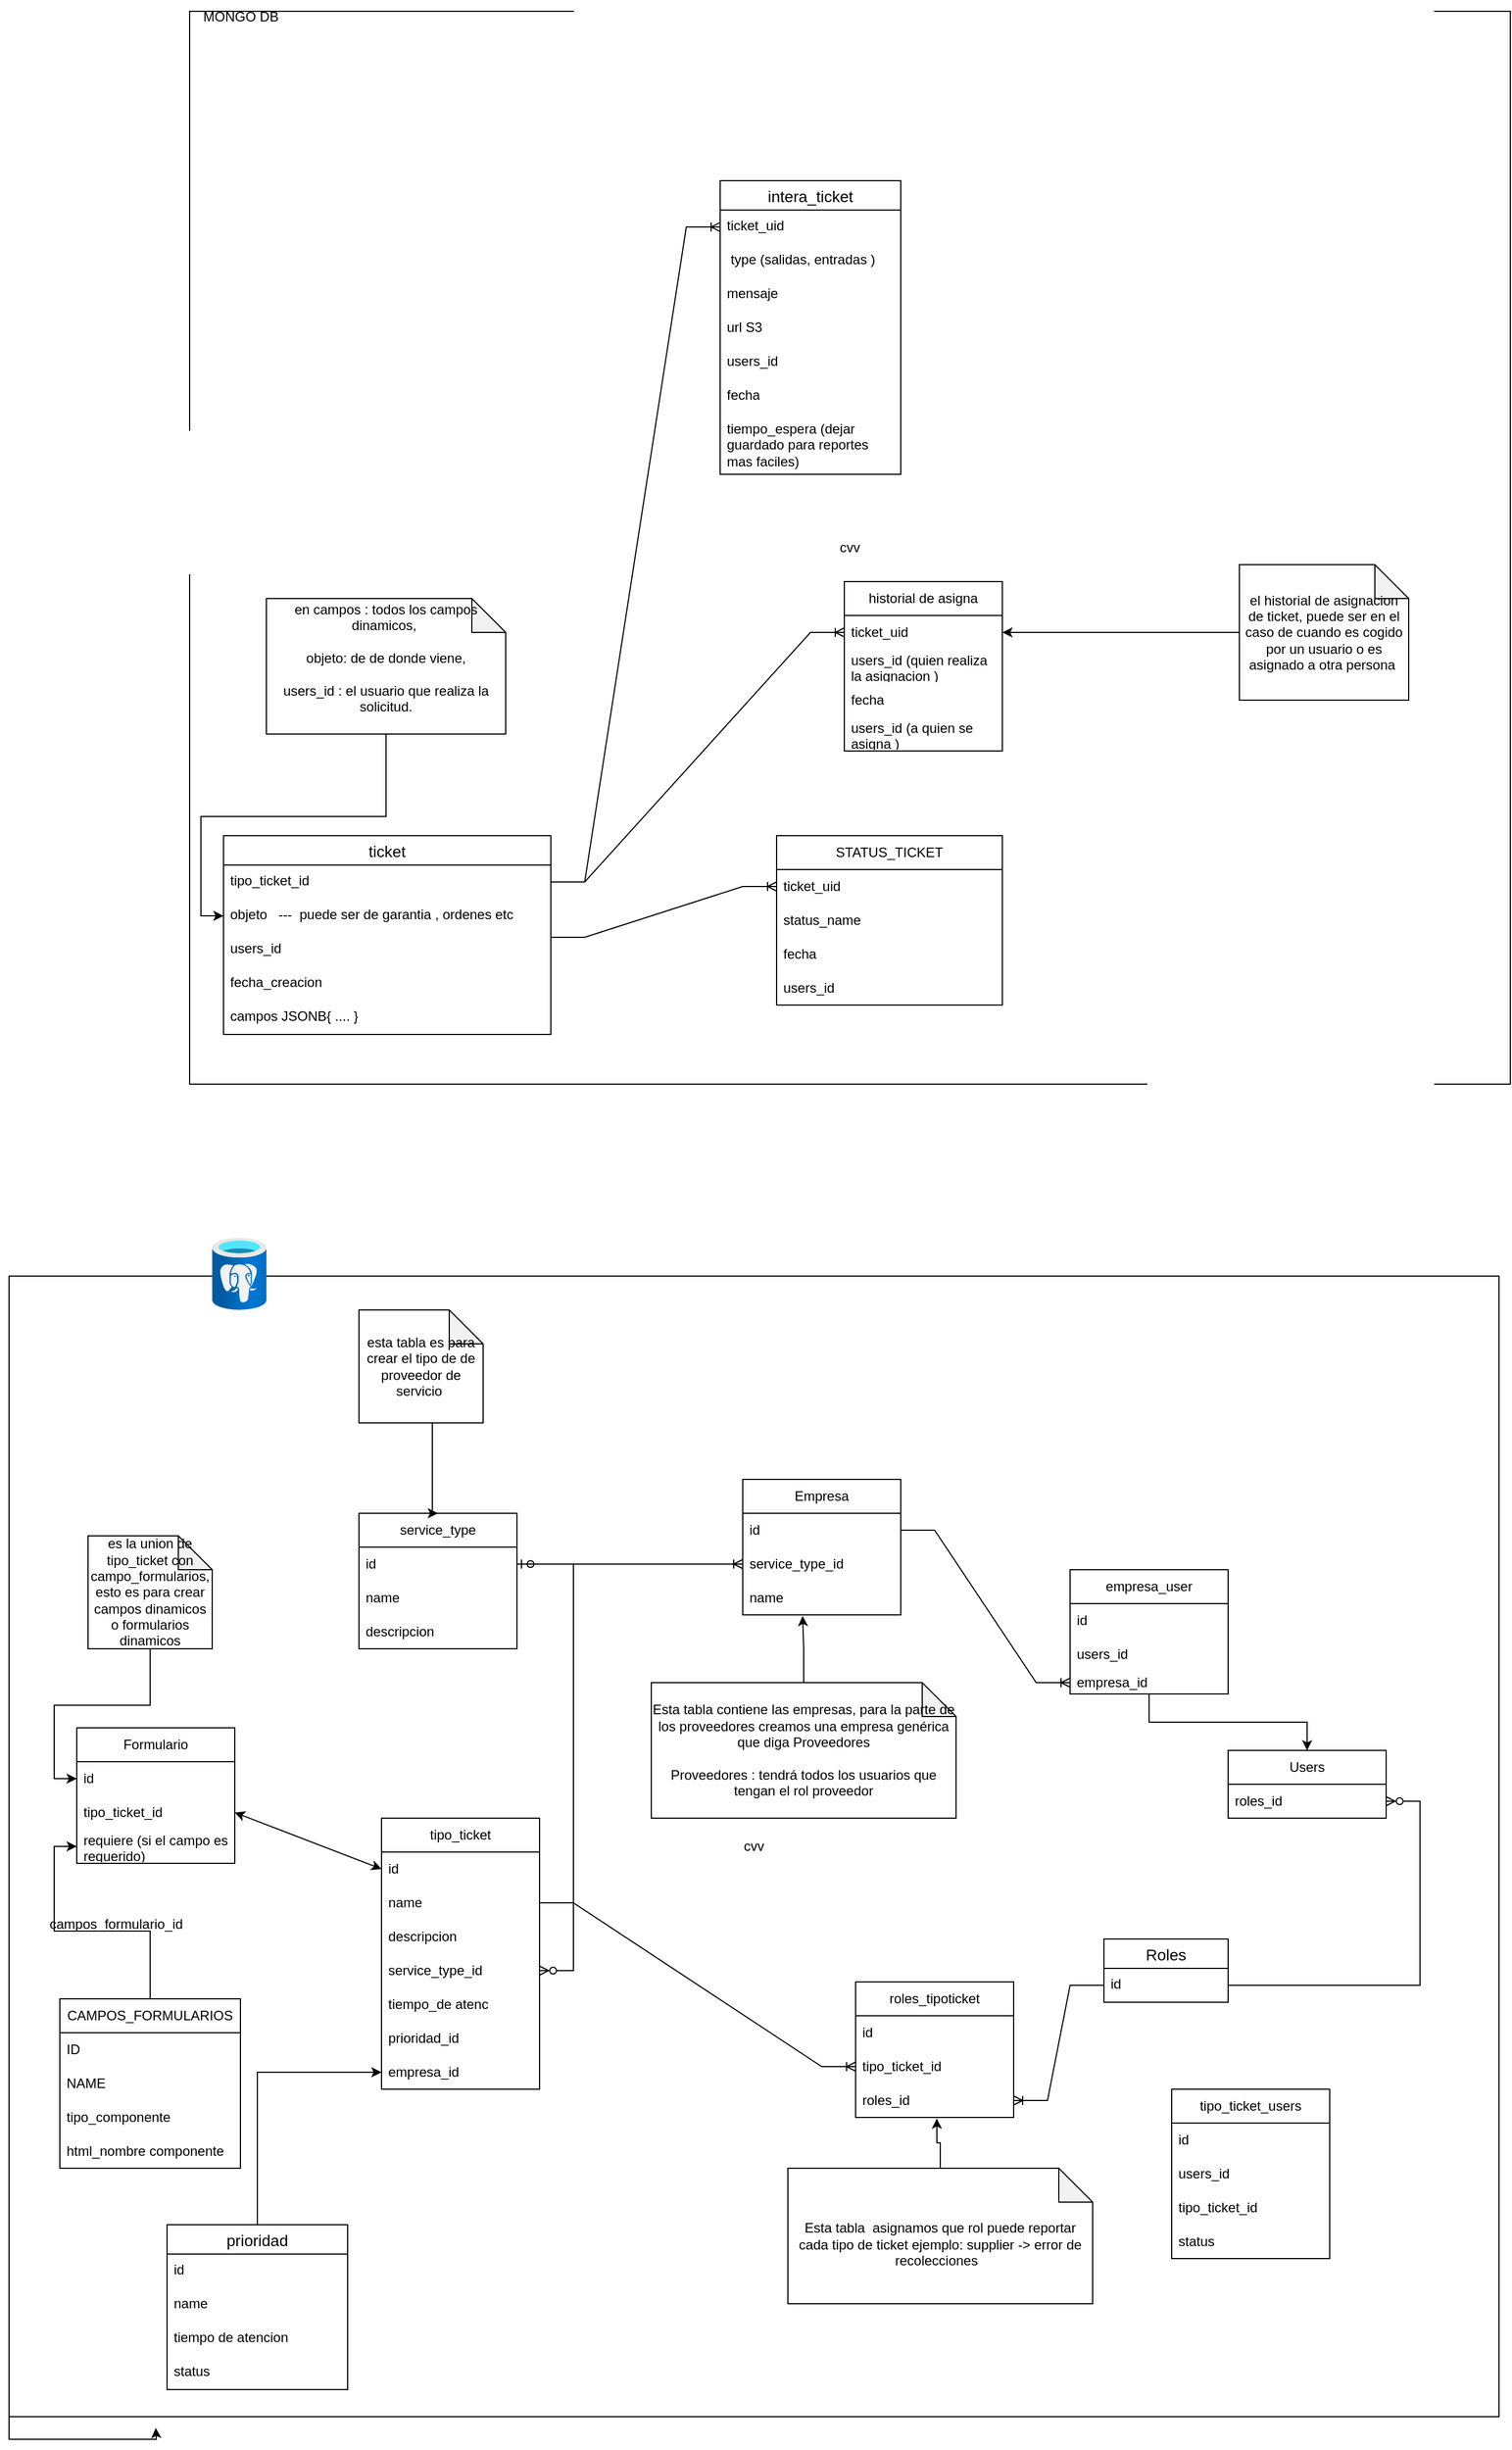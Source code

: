 <mxfile version="24.3.0" type="github" pages="5">
  <diagram id="DcVJZMuD3yvpH-XxqjJy" name="Idea inicial Cas portgres y mongodb">
    <mxGraphModel dx="2788" dy="2442" grid="1" gridSize="10" guides="1" tooltips="1" connect="1" arrows="1" fold="1" page="1" pageScale="1" pageWidth="1169" pageHeight="827" math="0" shadow="0">
      <root>
        <mxCell id="0" />
        <mxCell id="1" parent="0" />
        <mxCell id="MjbWYDBfPJHvn3c8HX3L-1" value="cvv" style="rounded=0;whiteSpace=wrap;html=1;" parent="1" vertex="1">
          <mxGeometry x="-130" y="-1280" width="1170" height="950" as="geometry" />
        </mxCell>
        <mxCell id="MjbWYDBfPJHvn3c8HX3L-2" style="edgeStyle=orthogonalEdgeStyle;rounded=0;orthogonalLoop=1;jettySize=auto;html=1;exitX=0;exitY=1;exitDx=0;exitDy=0;" parent="1" source="MjbWYDBfPJHvn3c8HX3L-3" edge="1">
          <mxGeometry relative="1" as="geometry">
            <mxPoint x="-160" y="860" as="targetPoint" />
          </mxGeometry>
        </mxCell>
        <mxCell id="MjbWYDBfPJHvn3c8HX3L-3" value="cvv" style="rounded=0;whiteSpace=wrap;html=1;" parent="1" vertex="1">
          <mxGeometry x="-290" y="-160" width="1320" height="1010" as="geometry" />
        </mxCell>
        <mxCell id="MjbWYDBfPJHvn3c8HX3L-4" value="service_type" style="swimlane;fontStyle=0;childLayout=stackLayout;horizontal=1;startSize=30;horizontalStack=0;resizeParent=1;resizeParentMax=0;resizeLast=0;collapsible=1;marginBottom=0;whiteSpace=wrap;html=1;" parent="1" vertex="1">
          <mxGeometry x="20" y="50" width="140" height="120" as="geometry" />
        </mxCell>
        <mxCell id="MjbWYDBfPJHvn3c8HX3L-5" value="id" style="text;strokeColor=none;fillColor=none;align=left;verticalAlign=middle;spacingLeft=4;spacingRight=4;overflow=hidden;points=[[0,0.5],[1,0.5]];portConstraint=eastwest;rotatable=0;whiteSpace=wrap;html=1;" parent="MjbWYDBfPJHvn3c8HX3L-4" vertex="1">
          <mxGeometry y="30" width="140" height="30" as="geometry" />
        </mxCell>
        <mxCell id="MjbWYDBfPJHvn3c8HX3L-6" value="name" style="text;strokeColor=none;fillColor=none;align=left;verticalAlign=middle;spacingLeft=4;spacingRight=4;overflow=hidden;points=[[0,0.5],[1,0.5]];portConstraint=eastwest;rotatable=0;whiteSpace=wrap;html=1;" parent="MjbWYDBfPJHvn3c8HX3L-4" vertex="1">
          <mxGeometry y="60" width="140" height="30" as="geometry" />
        </mxCell>
        <mxCell id="MjbWYDBfPJHvn3c8HX3L-7" value="descripcion&amp;nbsp;" style="text;strokeColor=none;fillColor=none;align=left;verticalAlign=middle;spacingLeft=4;spacingRight=4;overflow=hidden;points=[[0,0.5],[1,0.5]];portConstraint=eastwest;rotatable=0;whiteSpace=wrap;html=1;" parent="MjbWYDBfPJHvn3c8HX3L-4" vertex="1">
          <mxGeometry y="90" width="140" height="30" as="geometry" />
        </mxCell>
        <mxCell id="MjbWYDBfPJHvn3c8HX3L-8" value="" style="edgeStyle=orthogonalEdgeStyle;rounded=0;orthogonalLoop=1;jettySize=auto;html=1;" parent="1" source="MjbWYDBfPJHvn3c8HX3L-9" target="MjbWYDBfPJHvn3c8HX3L-17" edge="1">
          <mxGeometry relative="1" as="geometry" />
        </mxCell>
        <mxCell id="MjbWYDBfPJHvn3c8HX3L-9" value="empresa_user" style="swimlane;fontStyle=0;childLayout=stackLayout;horizontal=1;startSize=30;horizontalStack=0;resizeParent=1;resizeParentMax=0;resizeLast=0;collapsible=1;marginBottom=0;whiteSpace=wrap;html=1;" parent="1" vertex="1">
          <mxGeometry x="650" y="100" width="140" height="110" as="geometry" />
        </mxCell>
        <mxCell id="MjbWYDBfPJHvn3c8HX3L-10" value="id" style="text;strokeColor=none;fillColor=none;align=left;verticalAlign=middle;spacingLeft=4;spacingRight=4;overflow=hidden;points=[[0,0.5],[1,0.5]];portConstraint=eastwest;rotatable=0;whiteSpace=wrap;html=1;" parent="MjbWYDBfPJHvn3c8HX3L-9" vertex="1">
          <mxGeometry y="30" width="140" height="30" as="geometry" />
        </mxCell>
        <mxCell id="MjbWYDBfPJHvn3c8HX3L-11" value="users_id" style="text;strokeColor=none;fillColor=none;align=left;verticalAlign=middle;spacingLeft=4;spacingRight=4;overflow=hidden;points=[[0,0.5],[1,0.5]];portConstraint=eastwest;rotatable=0;whiteSpace=wrap;html=1;" parent="MjbWYDBfPJHvn3c8HX3L-9" vertex="1">
          <mxGeometry y="60" width="140" height="30" as="geometry" />
        </mxCell>
        <mxCell id="MjbWYDBfPJHvn3c8HX3L-12" value="empresa_id" style="text;strokeColor=none;fillColor=none;align=left;verticalAlign=middle;spacingLeft=4;spacingRight=4;overflow=hidden;points=[[0,0.5],[1,0.5]];portConstraint=eastwest;rotatable=0;whiteSpace=wrap;html=1;" parent="MjbWYDBfPJHvn3c8HX3L-9" vertex="1">
          <mxGeometry y="90" width="140" height="20" as="geometry" />
        </mxCell>
        <mxCell id="MjbWYDBfPJHvn3c8HX3L-13" value="Empresa" style="swimlane;fontStyle=0;childLayout=stackLayout;horizontal=1;startSize=30;horizontalStack=0;resizeParent=1;resizeParentMax=0;resizeLast=0;collapsible=1;marginBottom=0;whiteSpace=wrap;html=1;" parent="1" vertex="1">
          <mxGeometry x="360" y="20" width="140" height="120" as="geometry" />
        </mxCell>
        <mxCell id="MjbWYDBfPJHvn3c8HX3L-14" value="id" style="text;strokeColor=none;fillColor=none;align=left;verticalAlign=middle;spacingLeft=4;spacingRight=4;overflow=hidden;points=[[0,0.5],[1,0.5]];portConstraint=eastwest;rotatable=0;whiteSpace=wrap;html=1;" parent="MjbWYDBfPJHvn3c8HX3L-13" vertex="1">
          <mxGeometry y="30" width="140" height="30" as="geometry" />
        </mxCell>
        <mxCell id="MjbWYDBfPJHvn3c8HX3L-15" value="service_type_id" style="text;strokeColor=none;fillColor=none;align=left;verticalAlign=middle;spacingLeft=4;spacingRight=4;overflow=hidden;points=[[0,0.5],[1,0.5]];portConstraint=eastwest;rotatable=0;whiteSpace=wrap;html=1;" parent="MjbWYDBfPJHvn3c8HX3L-13" vertex="1">
          <mxGeometry y="60" width="140" height="30" as="geometry" />
        </mxCell>
        <mxCell id="MjbWYDBfPJHvn3c8HX3L-16" value="name" style="text;strokeColor=none;fillColor=none;align=left;verticalAlign=middle;spacingLeft=4;spacingRight=4;overflow=hidden;points=[[0,0.5],[1,0.5]];portConstraint=eastwest;rotatable=0;whiteSpace=wrap;html=1;" parent="MjbWYDBfPJHvn3c8HX3L-13" vertex="1">
          <mxGeometry y="90" width="140" height="30" as="geometry" />
        </mxCell>
        <mxCell id="MjbWYDBfPJHvn3c8HX3L-17" value="Users&lt;br&gt;" style="swimlane;fontStyle=0;childLayout=stackLayout;horizontal=1;startSize=30;horizontalStack=0;resizeParent=1;resizeParentMax=0;resizeLast=0;collapsible=1;marginBottom=0;whiteSpace=wrap;html=1;" parent="1" vertex="1">
          <mxGeometry x="790" y="260" width="140" height="60" as="geometry" />
        </mxCell>
        <mxCell id="MjbWYDBfPJHvn3c8HX3L-18" value="roles_id" style="text;strokeColor=none;fillColor=none;align=left;verticalAlign=middle;spacingLeft=4;spacingRight=4;overflow=hidden;points=[[0,0.5],[1,0.5]];portConstraint=eastwest;rotatable=0;whiteSpace=wrap;html=1;" parent="MjbWYDBfPJHvn3c8HX3L-17" vertex="1">
          <mxGeometry y="30" width="140" height="30" as="geometry" />
        </mxCell>
        <mxCell id="MjbWYDBfPJHvn3c8HX3L-19" value="tipo_ticket" style="swimlane;fontStyle=0;childLayout=stackLayout;horizontal=1;startSize=30;horizontalStack=0;resizeParent=1;resizeParentMax=0;resizeLast=0;collapsible=1;marginBottom=0;whiteSpace=wrap;html=1;" parent="1" vertex="1">
          <mxGeometry x="40" y="320" width="140" height="240" as="geometry" />
        </mxCell>
        <mxCell id="MjbWYDBfPJHvn3c8HX3L-20" value="id" style="text;strokeColor=none;fillColor=none;align=left;verticalAlign=middle;spacingLeft=4;spacingRight=4;overflow=hidden;points=[[0,0.5],[1,0.5]];portConstraint=eastwest;rotatable=0;whiteSpace=wrap;html=1;" parent="MjbWYDBfPJHvn3c8HX3L-19" vertex="1">
          <mxGeometry y="30" width="140" height="30" as="geometry" />
        </mxCell>
        <mxCell id="MjbWYDBfPJHvn3c8HX3L-21" value="name" style="text;strokeColor=none;fillColor=none;align=left;verticalAlign=middle;spacingLeft=4;spacingRight=4;overflow=hidden;points=[[0,0.5],[1,0.5]];portConstraint=eastwest;rotatable=0;whiteSpace=wrap;html=1;" parent="MjbWYDBfPJHvn3c8HX3L-19" vertex="1">
          <mxGeometry y="60" width="140" height="30" as="geometry" />
        </mxCell>
        <mxCell id="MjbWYDBfPJHvn3c8HX3L-22" value="descripcion" style="text;strokeColor=none;fillColor=none;align=left;verticalAlign=middle;spacingLeft=4;spacingRight=4;overflow=hidden;points=[[0,0.5],[1,0.5]];portConstraint=eastwest;rotatable=0;whiteSpace=wrap;html=1;" parent="MjbWYDBfPJHvn3c8HX3L-19" vertex="1">
          <mxGeometry y="90" width="140" height="30" as="geometry" />
        </mxCell>
        <mxCell id="MjbWYDBfPJHvn3c8HX3L-23" value="service_type_id" style="text;strokeColor=none;fillColor=none;align=left;verticalAlign=middle;spacingLeft=4;spacingRight=4;overflow=hidden;points=[[0,0.5],[1,0.5]];portConstraint=eastwest;rotatable=0;whiteSpace=wrap;html=1;" parent="MjbWYDBfPJHvn3c8HX3L-19" vertex="1">
          <mxGeometry y="120" width="140" height="30" as="geometry" />
        </mxCell>
        <mxCell id="MjbWYDBfPJHvn3c8HX3L-24" value="tiempo_de atenc" style="text;strokeColor=none;fillColor=none;align=left;verticalAlign=middle;spacingLeft=4;spacingRight=4;overflow=hidden;points=[[0,0.5],[1,0.5]];portConstraint=eastwest;rotatable=0;whiteSpace=wrap;html=1;" parent="MjbWYDBfPJHvn3c8HX3L-19" vertex="1">
          <mxGeometry y="150" width="140" height="30" as="geometry" />
        </mxCell>
        <mxCell id="MjbWYDBfPJHvn3c8HX3L-25" value="prioridad_id" style="text;strokeColor=none;fillColor=none;align=left;verticalAlign=middle;spacingLeft=4;spacingRight=4;overflow=hidden;points=[[0,0.5],[1,0.5]];portConstraint=eastwest;rotatable=0;whiteSpace=wrap;html=1;" parent="MjbWYDBfPJHvn3c8HX3L-19" vertex="1">
          <mxGeometry y="180" width="140" height="30" as="geometry" />
        </mxCell>
        <mxCell id="MjbWYDBfPJHvn3c8HX3L-26" value="empresa_id" style="text;strokeColor=none;fillColor=none;align=left;verticalAlign=middle;spacingLeft=4;spacingRight=4;overflow=hidden;points=[[0,0.5],[1,0.5]];portConstraint=eastwest;rotatable=0;whiteSpace=wrap;html=1;" parent="MjbWYDBfPJHvn3c8HX3L-19" vertex="1">
          <mxGeometry y="210" width="140" height="30" as="geometry" />
        </mxCell>
        <mxCell id="MjbWYDBfPJHvn3c8HX3L-27" value="" style="edgeStyle=entityRelationEdgeStyle;fontSize=12;html=1;endArrow=ERoneToMany;startArrow=ERzeroToOne;rounded=0;exitX=1;exitY=0.5;exitDx=0;exitDy=0;entryX=0;entryY=0.5;entryDx=0;entryDy=0;" parent="1" source="MjbWYDBfPJHvn3c8HX3L-5" target="MjbWYDBfPJHvn3c8HX3L-15" edge="1">
          <mxGeometry width="100" height="100" relative="1" as="geometry">
            <mxPoint x="320" y="275" as="sourcePoint" />
            <mxPoint x="400" y="230" as="targetPoint" />
            <Array as="points">
              <mxPoint x="200" y="140" />
              <mxPoint x="170" y="100" />
            </Array>
          </mxGeometry>
        </mxCell>
        <mxCell id="MjbWYDBfPJHvn3c8HX3L-28" value="" style="edgeStyle=entityRelationEdgeStyle;fontSize=12;html=1;endArrow=ERoneToMany;rounded=0;exitX=1;exitY=0.5;exitDx=0;exitDy=0;entryX=0;entryY=0.5;entryDx=0;entryDy=0;" parent="1" source="MjbWYDBfPJHvn3c8HX3L-14" target="MjbWYDBfPJHvn3c8HX3L-12" edge="1">
          <mxGeometry width="100" height="100" relative="1" as="geometry">
            <mxPoint x="550" y="360" as="sourcePoint" />
            <mxPoint x="650" y="260" as="targetPoint" />
            <Array as="points">
              <mxPoint x="410" y="370" />
              <mxPoint x="640" y="300" />
              <mxPoint x="590" y="330" />
            </Array>
          </mxGeometry>
        </mxCell>
        <mxCell id="MjbWYDBfPJHvn3c8HX3L-29" value="Roles" style="swimlane;fontStyle=0;childLayout=stackLayout;horizontal=1;startSize=26;horizontalStack=0;resizeParent=1;resizeParentMax=0;resizeLast=0;collapsible=1;marginBottom=0;align=center;fontSize=14;" parent="1" vertex="1">
          <mxGeometry x="680" y="427" width="110" height="56" as="geometry" />
        </mxCell>
        <mxCell id="MjbWYDBfPJHvn3c8HX3L-30" value="id" style="text;strokeColor=none;fillColor=none;spacingLeft=4;spacingRight=4;overflow=hidden;rotatable=0;points=[[0,0.5],[1,0.5]];portConstraint=eastwest;fontSize=12;whiteSpace=wrap;html=1;" parent="MjbWYDBfPJHvn3c8HX3L-29" vertex="1">
          <mxGeometry y="26" width="110" height="30" as="geometry" />
        </mxCell>
        <mxCell id="MjbWYDBfPJHvn3c8HX3L-31" value="" style="edgeStyle=entityRelationEdgeStyle;fontSize=12;html=1;endArrow=ERzeroToMany;endFill=1;rounded=0;exitX=1;exitY=0.5;exitDx=0;exitDy=0;" parent="1" source="MjbWYDBfPJHvn3c8HX3L-30" target="MjbWYDBfPJHvn3c8HX3L-18" edge="1">
          <mxGeometry width="100" height="100" relative="1" as="geometry">
            <mxPoint x="610" y="450.99" as="sourcePoint" />
            <mxPoint x="757" y="300.0" as="targetPoint" />
            <Array as="points">
              <mxPoint x="540" y="335.99" />
              <mxPoint x="620" y="275.99" />
              <mxPoint x="620" y="325.99" />
            </Array>
          </mxGeometry>
        </mxCell>
        <mxCell id="MjbWYDBfPJHvn3c8HX3L-32" value="" style="edgeStyle=entityRelationEdgeStyle;fontSize=12;html=1;endArrow=ERzeroToMany;endFill=1;rounded=0;exitX=1;exitY=0.5;exitDx=0;exitDy=0;" parent="1" source="MjbWYDBfPJHvn3c8HX3L-5" target="MjbWYDBfPJHvn3c8HX3L-23" edge="1">
          <mxGeometry width="100" height="100" relative="1" as="geometry">
            <mxPoint x="20" y="90" as="sourcePoint" />
            <mxPoint x="100" y="570" as="targetPoint" />
            <Array as="points">
              <mxPoint x="170" y="515" />
            </Array>
          </mxGeometry>
        </mxCell>
        <mxCell id="MjbWYDBfPJHvn3c8HX3L-33" value="" style="edgeStyle=orthogonalEdgeStyle;rounded=0;orthogonalLoop=1;jettySize=auto;html=1;" parent="1" source="MjbWYDBfPJHvn3c8HX3L-34" target="MjbWYDBfPJHvn3c8HX3L-26" edge="1">
          <mxGeometry relative="1" as="geometry" />
        </mxCell>
        <mxCell id="MjbWYDBfPJHvn3c8HX3L-34" value="prioridad" style="swimlane;fontStyle=0;childLayout=stackLayout;horizontal=1;startSize=26;horizontalStack=0;resizeParent=1;resizeParentMax=0;resizeLast=0;collapsible=1;marginBottom=0;align=center;fontSize=14;" parent="1" vertex="1">
          <mxGeometry x="-150" y="680" width="160" height="146" as="geometry" />
        </mxCell>
        <mxCell id="MjbWYDBfPJHvn3c8HX3L-35" value="id" style="text;strokeColor=none;fillColor=none;spacingLeft=4;spacingRight=4;overflow=hidden;rotatable=0;points=[[0,0.5],[1,0.5]];portConstraint=eastwest;fontSize=12;whiteSpace=wrap;html=1;" parent="MjbWYDBfPJHvn3c8HX3L-34" vertex="1">
          <mxGeometry y="26" width="160" height="30" as="geometry" />
        </mxCell>
        <mxCell id="MjbWYDBfPJHvn3c8HX3L-36" value="name" style="text;strokeColor=none;fillColor=none;spacingLeft=4;spacingRight=4;overflow=hidden;rotatable=0;points=[[0,0.5],[1,0.5]];portConstraint=eastwest;fontSize=12;whiteSpace=wrap;html=1;" parent="MjbWYDBfPJHvn3c8HX3L-34" vertex="1">
          <mxGeometry y="56" width="160" height="30" as="geometry" />
        </mxCell>
        <mxCell id="MjbWYDBfPJHvn3c8HX3L-37" value="tiempo de atencion" style="text;strokeColor=none;fillColor=none;spacingLeft=4;spacingRight=4;overflow=hidden;rotatable=0;points=[[0,0.5],[1,0.5]];portConstraint=eastwest;fontSize=12;whiteSpace=wrap;html=1;" parent="MjbWYDBfPJHvn3c8HX3L-34" vertex="1">
          <mxGeometry y="86" width="160" height="30" as="geometry" />
        </mxCell>
        <mxCell id="MjbWYDBfPJHvn3c8HX3L-38" value="status&lt;br&gt;" style="text;strokeColor=none;fillColor=none;spacingLeft=4;spacingRight=4;overflow=hidden;rotatable=0;points=[[0,0.5],[1,0.5]];portConstraint=eastwest;fontSize=12;whiteSpace=wrap;html=1;" parent="MjbWYDBfPJHvn3c8HX3L-34" vertex="1">
          <mxGeometry y="116" width="160" height="30" as="geometry" />
        </mxCell>
        <mxCell id="MjbWYDBfPJHvn3c8HX3L-39" value="" style="edgeStyle=orthogonalEdgeStyle;rounded=0;orthogonalLoop=1;jettySize=auto;html=1;entryX=0.5;entryY=0;entryDx=0;entryDy=0;" parent="1" source="MjbWYDBfPJHvn3c8HX3L-40" target="MjbWYDBfPJHvn3c8HX3L-4" edge="1">
          <mxGeometry relative="1" as="geometry">
            <Array as="points">
              <mxPoint x="85" y="50" />
            </Array>
          </mxGeometry>
        </mxCell>
        <mxCell id="MjbWYDBfPJHvn3c8HX3L-40" value="esta tabla es para crear el tipo de de proveedor de servicio&amp;nbsp;" style="shape=note;whiteSpace=wrap;html=1;backgroundOutline=1;darkOpacity=0.05;" parent="1" vertex="1">
          <mxGeometry x="20" y="-130" width="110" height="100" as="geometry" />
        </mxCell>
        <mxCell id="MjbWYDBfPJHvn3c8HX3L-41" value="" style="edgeStyle=orthogonalEdgeStyle;rounded=0;orthogonalLoop=1;jettySize=auto;html=1;entryX=0.379;entryY=1.033;entryDx=0;entryDy=0;entryPerimeter=0;" parent="1" source="MjbWYDBfPJHvn3c8HX3L-42" target="MjbWYDBfPJHvn3c8HX3L-16" edge="1">
          <mxGeometry relative="1" as="geometry">
            <mxPoint x="365" y="200" as="targetPoint" />
          </mxGeometry>
        </mxCell>
        <mxCell id="MjbWYDBfPJHvn3c8HX3L-42" value="Esta tabla contiene las empresas, para la parte de los proveedores creamos una empresa genérica que diga Proveedores&lt;br&gt;&lt;br&gt;Proveedores : tendrá todos los usuarios que tengan el rol proveedor" style="shape=note;whiteSpace=wrap;html=1;backgroundOutline=1;darkOpacity=0.05;" parent="1" vertex="1">
          <mxGeometry x="279" y="200" width="270" height="120" as="geometry" />
        </mxCell>
        <mxCell id="MjbWYDBfPJHvn3c8HX3L-43" value="roles_tipoticket" style="swimlane;fontStyle=0;childLayout=stackLayout;horizontal=1;startSize=30;horizontalStack=0;resizeParent=1;resizeParentMax=0;resizeLast=0;collapsible=1;marginBottom=0;whiteSpace=wrap;html=1;" parent="1" vertex="1">
          <mxGeometry x="460" y="465" width="140" height="120" as="geometry" />
        </mxCell>
        <mxCell id="MjbWYDBfPJHvn3c8HX3L-44" value="id" style="text;strokeColor=none;fillColor=none;align=left;verticalAlign=middle;spacingLeft=4;spacingRight=4;overflow=hidden;points=[[0,0.5],[1,0.5]];portConstraint=eastwest;rotatable=0;whiteSpace=wrap;html=1;" parent="MjbWYDBfPJHvn3c8HX3L-43" vertex="1">
          <mxGeometry y="30" width="140" height="30" as="geometry" />
        </mxCell>
        <mxCell id="MjbWYDBfPJHvn3c8HX3L-45" value="tipo_ticket_id" style="text;strokeColor=none;fillColor=none;align=left;verticalAlign=middle;spacingLeft=4;spacingRight=4;overflow=hidden;points=[[0,0.5],[1,0.5]];portConstraint=eastwest;rotatable=0;whiteSpace=wrap;html=1;" parent="MjbWYDBfPJHvn3c8HX3L-43" vertex="1">
          <mxGeometry y="60" width="140" height="30" as="geometry" />
        </mxCell>
        <mxCell id="MjbWYDBfPJHvn3c8HX3L-46" value="roles_id" style="text;strokeColor=none;fillColor=none;align=left;verticalAlign=middle;spacingLeft=4;spacingRight=4;overflow=hidden;points=[[0,0.5],[1,0.5]];portConstraint=eastwest;rotatable=0;whiteSpace=wrap;html=1;" parent="MjbWYDBfPJHvn3c8HX3L-43" vertex="1">
          <mxGeometry y="90" width="140" height="30" as="geometry" />
        </mxCell>
        <mxCell id="MjbWYDBfPJHvn3c8HX3L-47" value="" style="edgeStyle=orthogonalEdgeStyle;rounded=0;orthogonalLoop=1;jettySize=auto;html=1;entryX=0.514;entryY=1.033;entryDx=0;entryDy=0;entryPerimeter=0;" parent="1" source="MjbWYDBfPJHvn3c8HX3L-48" target="MjbWYDBfPJHvn3c8HX3L-46" edge="1">
          <mxGeometry relative="1" as="geometry" />
        </mxCell>
        <mxCell id="MjbWYDBfPJHvn3c8HX3L-48" value="&lt;br&gt;Esta tabla&amp;nbsp; asignamos que rol puede reportar cada tipo de ticket ejemplo: supplier -&amp;gt; error de recolecciones&amp;nbsp;&amp;nbsp;" style="shape=note;whiteSpace=wrap;html=1;backgroundOutline=1;darkOpacity=0.05;" parent="1" vertex="1">
          <mxGeometry x="400" y="630" width="270" height="120" as="geometry" />
        </mxCell>
        <mxCell id="MjbWYDBfPJHvn3c8HX3L-49" value="" style="edgeStyle=entityRelationEdgeStyle;fontSize=12;html=1;endArrow=ERoneToMany;rounded=0;exitX=1;exitY=0.5;exitDx=0;exitDy=0;" parent="1" target="MjbWYDBfPJHvn3c8HX3L-45" edge="1">
          <mxGeometry width="100" height="100" relative="1" as="geometry">
            <mxPoint x="180" y="395" as="sourcePoint" />
            <mxPoint x="460" y="360" as="targetPoint" />
          </mxGeometry>
        </mxCell>
        <mxCell id="MjbWYDBfPJHvn3c8HX3L-50" value="" style="edgeStyle=entityRelationEdgeStyle;fontSize=12;html=1;endArrow=ERoneToMany;rounded=0;exitX=0;exitY=0.5;exitDx=0;exitDy=0;entryX=1;entryY=0.5;entryDx=0;entryDy=0;" parent="1" source="MjbWYDBfPJHvn3c8HX3L-30" target="MjbWYDBfPJHvn3c8HX3L-46" edge="1">
          <mxGeometry width="100" height="100" relative="1" as="geometry">
            <mxPoint x="360" y="460" as="sourcePoint" />
            <mxPoint x="460" y="360" as="targetPoint" />
            <Array as="points">
              <mxPoint x="570" y="380" />
            </Array>
          </mxGeometry>
        </mxCell>
        <mxCell id="MjbWYDBfPJHvn3c8HX3L-51" value="ticket" style="swimlane;fontStyle=0;childLayout=stackLayout;horizontal=1;startSize=26;horizontalStack=0;resizeParent=1;resizeParentMax=0;resizeLast=0;collapsible=1;marginBottom=0;align=center;fontSize=14;" parent="1" vertex="1">
          <mxGeometry x="-100" y="-550" width="290" height="176" as="geometry" />
        </mxCell>
        <mxCell id="MjbWYDBfPJHvn3c8HX3L-52" value="tipo_ticket_id" style="text;strokeColor=none;fillColor=none;spacingLeft=4;spacingRight=4;overflow=hidden;rotatable=0;points=[[0,0.5],[1,0.5]];portConstraint=eastwest;fontSize=12;whiteSpace=wrap;html=1;" parent="MjbWYDBfPJHvn3c8HX3L-51" vertex="1">
          <mxGeometry y="26" width="290" height="30" as="geometry" />
        </mxCell>
        <mxCell id="MjbWYDBfPJHvn3c8HX3L-53" value="objeto&amp;nbsp; &amp;nbsp;---&amp;nbsp; puede ser de garantia , ordenes etc" style="text;strokeColor=none;fillColor=none;spacingLeft=4;spacingRight=4;overflow=hidden;rotatable=0;points=[[0,0.5],[1,0.5]];portConstraint=eastwest;fontSize=12;whiteSpace=wrap;html=1;" parent="MjbWYDBfPJHvn3c8HX3L-51" vertex="1">
          <mxGeometry y="56" width="290" height="30" as="geometry" />
        </mxCell>
        <mxCell id="MjbWYDBfPJHvn3c8HX3L-54" value="users_id" style="text;strokeColor=none;fillColor=none;spacingLeft=4;spacingRight=4;overflow=hidden;rotatable=0;points=[[0,0.5],[1,0.5]];portConstraint=eastwest;fontSize=12;whiteSpace=wrap;html=1;" parent="MjbWYDBfPJHvn3c8HX3L-51" vertex="1">
          <mxGeometry y="86" width="290" height="30" as="geometry" />
        </mxCell>
        <mxCell id="MjbWYDBfPJHvn3c8HX3L-55" value="fecha_creacion&lt;br&gt;" style="text;strokeColor=none;fillColor=none;spacingLeft=4;spacingRight=4;overflow=hidden;rotatable=0;points=[[0,0.5],[1,0.5]];portConstraint=eastwest;fontSize=12;whiteSpace=wrap;html=1;" parent="MjbWYDBfPJHvn3c8HX3L-51" vertex="1">
          <mxGeometry y="116" width="290" height="30" as="geometry" />
        </mxCell>
        <mxCell id="MjbWYDBfPJHvn3c8HX3L-56" value="campos JSONB{ .... }" style="text;strokeColor=none;fillColor=none;spacingLeft=4;spacingRight=4;overflow=hidden;rotatable=0;points=[[0,0.5],[1,0.5]];portConstraint=eastwest;fontSize=12;whiteSpace=wrap;html=1;" parent="MjbWYDBfPJHvn3c8HX3L-51" vertex="1">
          <mxGeometry y="146" width="290" height="30" as="geometry" />
        </mxCell>
        <mxCell id="MjbWYDBfPJHvn3c8HX3L-57" value="" style="image;aspect=fixed;html=1;points=[];align=center;fontSize=12;image=img/lib/azure2/databases/Azure_Database_PostgreSQL_Server.svg;" parent="1" vertex="1">
          <mxGeometry x="-110" y="-194" width="48" height="64" as="geometry" />
        </mxCell>
        <mxCell id="MjbWYDBfPJHvn3c8HX3L-58" value="MONGO DB" style="text;html=1;align=center;verticalAlign=middle;resizable=0;points=[];autosize=1;strokeColor=none;fillColor=none;" parent="1" vertex="1">
          <mxGeometry x="-130" y="-1290" width="90" height="30" as="geometry" />
        </mxCell>
        <mxCell id="MjbWYDBfPJHvn3c8HX3L-59" value="Formulario" style="swimlane;fontStyle=0;childLayout=stackLayout;horizontal=1;startSize=30;horizontalStack=0;resizeParent=1;resizeParentMax=0;resizeLast=0;collapsible=1;marginBottom=0;whiteSpace=wrap;html=1;" parent="1" vertex="1">
          <mxGeometry x="-230" y="240" width="140" height="120" as="geometry" />
        </mxCell>
        <mxCell id="MjbWYDBfPJHvn3c8HX3L-60" value="id" style="text;strokeColor=none;fillColor=none;align=left;verticalAlign=middle;spacingLeft=4;spacingRight=4;overflow=hidden;points=[[0,0.5],[1,0.5]];portConstraint=eastwest;rotatable=0;whiteSpace=wrap;html=1;" parent="MjbWYDBfPJHvn3c8HX3L-59" vertex="1">
          <mxGeometry y="30" width="140" height="30" as="geometry" />
        </mxCell>
        <mxCell id="MjbWYDBfPJHvn3c8HX3L-61" value="tipo_ticket_id" style="text;strokeColor=none;fillColor=none;align=left;verticalAlign=middle;spacingLeft=4;spacingRight=4;overflow=hidden;points=[[0,0.5],[1,0.5]];portConstraint=eastwest;rotatable=0;whiteSpace=wrap;html=1;" parent="MjbWYDBfPJHvn3c8HX3L-59" vertex="1">
          <mxGeometry y="60" width="140" height="30" as="geometry" />
        </mxCell>
        <mxCell id="MjbWYDBfPJHvn3c8HX3L-63" value="requiere (si el campo es requerido)" style="text;strokeColor=none;fillColor=none;align=left;verticalAlign=middle;spacingLeft=4;spacingRight=4;overflow=hidden;points=[[0,0.5],[1,0.5]];portConstraint=eastwest;rotatable=0;whiteSpace=wrap;html=1;" parent="MjbWYDBfPJHvn3c8HX3L-59" vertex="1">
          <mxGeometry y="90" width="140" height="30" as="geometry" />
        </mxCell>
        <mxCell id="MjbWYDBfPJHvn3c8HX3L-64" value="tipo_ticket_users" style="swimlane;fontStyle=0;childLayout=stackLayout;horizontal=1;startSize=30;horizontalStack=0;resizeParent=1;resizeParentMax=0;resizeLast=0;collapsible=1;marginBottom=0;whiteSpace=wrap;html=1;" parent="1" vertex="1">
          <mxGeometry x="740" y="560" width="140" height="150" as="geometry" />
        </mxCell>
        <mxCell id="MjbWYDBfPJHvn3c8HX3L-65" value="id" style="text;strokeColor=none;fillColor=none;align=left;verticalAlign=middle;spacingLeft=4;spacingRight=4;overflow=hidden;points=[[0,0.5],[1,0.5]];portConstraint=eastwest;rotatable=0;whiteSpace=wrap;html=1;" parent="MjbWYDBfPJHvn3c8HX3L-64" vertex="1">
          <mxGeometry y="30" width="140" height="30" as="geometry" />
        </mxCell>
        <mxCell id="MjbWYDBfPJHvn3c8HX3L-66" value="users_id" style="text;strokeColor=none;fillColor=none;align=left;verticalAlign=middle;spacingLeft=4;spacingRight=4;overflow=hidden;points=[[0,0.5],[1,0.5]];portConstraint=eastwest;rotatable=0;whiteSpace=wrap;html=1;" parent="MjbWYDBfPJHvn3c8HX3L-64" vertex="1">
          <mxGeometry y="60" width="140" height="30" as="geometry" />
        </mxCell>
        <mxCell id="MjbWYDBfPJHvn3c8HX3L-67" value="tipo_ticket_id" style="text;strokeColor=none;fillColor=none;align=left;verticalAlign=middle;spacingLeft=4;spacingRight=4;overflow=hidden;points=[[0,0.5],[1,0.5]];portConstraint=eastwest;rotatable=0;whiteSpace=wrap;html=1;" parent="MjbWYDBfPJHvn3c8HX3L-64" vertex="1">
          <mxGeometry y="90" width="140" height="30" as="geometry" />
        </mxCell>
        <mxCell id="MjbWYDBfPJHvn3c8HX3L-68" value="status" style="text;strokeColor=none;fillColor=none;align=left;verticalAlign=middle;spacingLeft=4;spacingRight=4;overflow=hidden;points=[[0,0.5],[1,0.5]];portConstraint=eastwest;rotatable=0;whiteSpace=wrap;html=1;" parent="MjbWYDBfPJHvn3c8HX3L-64" vertex="1">
          <mxGeometry y="120" width="140" height="30" as="geometry" />
        </mxCell>
        <mxCell id="MjbWYDBfPJHvn3c8HX3L-69" value="" style="edgeStyle=orthogonalEdgeStyle;rounded=0;orthogonalLoop=1;jettySize=auto;html=1;" parent="1" source="MjbWYDBfPJHvn3c8HX3L-70" target="MjbWYDBfPJHvn3c8HX3L-63" edge="1">
          <mxGeometry relative="1" as="geometry" />
        </mxCell>
        <mxCell id="MjbWYDBfPJHvn3c8HX3L-70" value="CAMPOS_FORMULARIOS" style="swimlane;fontStyle=0;childLayout=stackLayout;horizontal=1;startSize=30;horizontalStack=0;resizeParent=1;resizeParentMax=0;resizeLast=0;collapsible=1;marginBottom=0;whiteSpace=wrap;html=1;" parent="1" vertex="1">
          <mxGeometry x="-245" y="480" width="160" height="150" as="geometry" />
        </mxCell>
        <mxCell id="MjbWYDBfPJHvn3c8HX3L-71" value="ID" style="text;strokeColor=none;fillColor=none;align=left;verticalAlign=middle;spacingLeft=4;spacingRight=4;overflow=hidden;points=[[0,0.5],[1,0.5]];portConstraint=eastwest;rotatable=0;whiteSpace=wrap;html=1;" parent="MjbWYDBfPJHvn3c8HX3L-70" vertex="1">
          <mxGeometry y="30" width="160" height="30" as="geometry" />
        </mxCell>
        <mxCell id="MjbWYDBfPJHvn3c8HX3L-72" value="NAME" style="text;strokeColor=none;fillColor=none;align=left;verticalAlign=middle;spacingLeft=4;spacingRight=4;overflow=hidden;points=[[0,0.5],[1,0.5]];portConstraint=eastwest;rotatable=0;whiteSpace=wrap;html=1;" parent="MjbWYDBfPJHvn3c8HX3L-70" vertex="1">
          <mxGeometry y="60" width="160" height="30" as="geometry" />
        </mxCell>
        <mxCell id="MjbWYDBfPJHvn3c8HX3L-73" value="tipo_componente" style="text;strokeColor=none;fillColor=none;align=left;verticalAlign=middle;spacingLeft=4;spacingRight=4;overflow=hidden;points=[[0,0.5],[1,0.5]];portConstraint=eastwest;rotatable=0;whiteSpace=wrap;html=1;" parent="MjbWYDBfPJHvn3c8HX3L-70" vertex="1">
          <mxGeometry y="90" width="160" height="30" as="geometry" />
        </mxCell>
        <mxCell id="MjbWYDBfPJHvn3c8HX3L-74" value="html_nombre componente&lt;br&gt;" style="text;strokeColor=none;fillColor=none;align=left;verticalAlign=middle;spacingLeft=4;spacingRight=4;overflow=hidden;points=[[0,0.5],[1,0.5]];portConstraint=eastwest;rotatable=0;whiteSpace=wrap;html=1;" parent="MjbWYDBfPJHvn3c8HX3L-70" vertex="1">
          <mxGeometry y="120" width="160" height="30" as="geometry" />
        </mxCell>
        <mxCell id="MjbWYDBfPJHvn3c8HX3L-75" value="" style="edgeStyle=orthogonalEdgeStyle;rounded=0;orthogonalLoop=1;jettySize=auto;html=1;" parent="1" source="MjbWYDBfPJHvn3c8HX3L-76" target="MjbWYDBfPJHvn3c8HX3L-60" edge="1">
          <mxGeometry relative="1" as="geometry" />
        </mxCell>
        <mxCell id="MjbWYDBfPJHvn3c8HX3L-76" value="es la union de tipo_ticket con campo_formularios, esto es para crear campos dinamicos o formularios dinamicos" style="shape=note;whiteSpace=wrap;html=1;backgroundOutline=1;darkOpacity=0.05;" parent="1" vertex="1">
          <mxGeometry x="-220" y="70" width="110" height="100" as="geometry" />
        </mxCell>
        <mxCell id="MjbWYDBfPJHvn3c8HX3L-77" value="" style="endArrow=classic;startArrow=classic;html=1;rounded=0;entryX=1;entryY=0.5;entryDx=0;entryDy=0;exitX=0;exitY=0.5;exitDx=0;exitDy=0;" parent="1" source="MjbWYDBfPJHvn3c8HX3L-20" target="MjbWYDBfPJHvn3c8HX3L-61" edge="1">
          <mxGeometry width="50" height="50" relative="1" as="geometry">
            <mxPoint x="350" y="350" as="sourcePoint" />
            <mxPoint x="400" y="300" as="targetPoint" />
          </mxGeometry>
        </mxCell>
        <mxCell id="MjbWYDBfPJHvn3c8HX3L-78" value="" style="edgeStyle=orthogonalEdgeStyle;rounded=0;orthogonalLoop=1;jettySize=auto;html=1;" parent="1" source="MjbWYDBfPJHvn3c8HX3L-79" target="MjbWYDBfPJHvn3c8HX3L-53" edge="1">
          <mxGeometry relative="1" as="geometry" />
        </mxCell>
        <mxCell id="MjbWYDBfPJHvn3c8HX3L-79" value="en campos : todos los campos dinamicos,&amp;nbsp;&lt;br&gt;&lt;br&gt;objeto: de de donde viene,&lt;br&gt;&lt;br&gt;users_id : el usuario que realiza la solicitud.&lt;br&gt;&lt;br&gt;" style="shape=note;whiteSpace=wrap;html=1;backgroundOutline=1;darkOpacity=0.05;" parent="1" vertex="1">
          <mxGeometry x="-62" y="-760" width="212" height="120" as="geometry" />
        </mxCell>
        <mxCell id="MjbWYDBfPJHvn3c8HX3L-80" value="STATUS_TICKET" style="swimlane;fontStyle=0;childLayout=stackLayout;horizontal=1;startSize=30;horizontalStack=0;resizeParent=1;resizeParentMax=0;resizeLast=0;collapsible=1;marginBottom=0;whiteSpace=wrap;html=1;" parent="1" vertex="1">
          <mxGeometry x="390" y="-550" width="200" height="150" as="geometry" />
        </mxCell>
        <mxCell id="MjbWYDBfPJHvn3c8HX3L-81" value="ticket_uid" style="text;strokeColor=none;fillColor=none;align=left;verticalAlign=middle;spacingLeft=4;spacingRight=4;overflow=hidden;points=[[0,0.5],[1,0.5]];portConstraint=eastwest;rotatable=0;whiteSpace=wrap;html=1;" parent="MjbWYDBfPJHvn3c8HX3L-80" vertex="1">
          <mxGeometry y="30" width="200" height="30" as="geometry" />
        </mxCell>
        <mxCell id="MjbWYDBfPJHvn3c8HX3L-82" value="status_name" style="text;strokeColor=none;fillColor=none;align=left;verticalAlign=middle;spacingLeft=4;spacingRight=4;overflow=hidden;points=[[0,0.5],[1,0.5]];portConstraint=eastwest;rotatable=0;whiteSpace=wrap;html=1;" parent="MjbWYDBfPJHvn3c8HX3L-80" vertex="1">
          <mxGeometry y="60" width="200" height="30" as="geometry" />
        </mxCell>
        <mxCell id="MjbWYDBfPJHvn3c8HX3L-83" value="fecha&amp;nbsp;" style="text;strokeColor=none;fillColor=none;align=left;verticalAlign=middle;spacingLeft=4;spacingRight=4;overflow=hidden;points=[[0,0.5],[1,0.5]];portConstraint=eastwest;rotatable=0;whiteSpace=wrap;html=1;" parent="MjbWYDBfPJHvn3c8HX3L-80" vertex="1">
          <mxGeometry y="90" width="200" height="30" as="geometry" />
        </mxCell>
        <mxCell id="MjbWYDBfPJHvn3c8HX3L-84" value="users_id" style="text;strokeColor=none;fillColor=none;align=left;verticalAlign=middle;spacingLeft=4;spacingRight=4;overflow=hidden;points=[[0,0.5],[1,0.5]];portConstraint=eastwest;rotatable=0;whiteSpace=wrap;html=1;" parent="MjbWYDBfPJHvn3c8HX3L-80" vertex="1">
          <mxGeometry y="120" width="200" height="30" as="geometry" />
        </mxCell>
        <mxCell id="MjbWYDBfPJHvn3c8HX3L-85" value="historial de asigna" style="swimlane;fontStyle=0;childLayout=stackLayout;horizontal=1;startSize=30;horizontalStack=0;resizeParent=1;resizeParentMax=0;resizeLast=0;collapsible=1;marginBottom=0;whiteSpace=wrap;html=1;" parent="1" vertex="1">
          <mxGeometry x="450" y="-775" width="140" height="150" as="geometry" />
        </mxCell>
        <mxCell id="MjbWYDBfPJHvn3c8HX3L-86" value="ticket_uid" style="text;strokeColor=none;fillColor=none;align=left;verticalAlign=middle;spacingLeft=4;spacingRight=4;overflow=hidden;points=[[0,0.5],[1,0.5]];portConstraint=eastwest;rotatable=0;whiteSpace=wrap;html=1;" parent="MjbWYDBfPJHvn3c8HX3L-85" vertex="1">
          <mxGeometry y="30" width="140" height="30" as="geometry" />
        </mxCell>
        <mxCell id="MjbWYDBfPJHvn3c8HX3L-87" value="users_id (quien realiza la asignacion )" style="text;strokeColor=none;fillColor=none;align=left;verticalAlign=middle;spacingLeft=4;spacingRight=4;overflow=hidden;points=[[0,0.5],[1,0.5]];portConstraint=eastwest;rotatable=0;whiteSpace=wrap;html=1;" parent="MjbWYDBfPJHvn3c8HX3L-85" vertex="1">
          <mxGeometry y="60" width="140" height="30" as="geometry" />
        </mxCell>
        <mxCell id="MjbWYDBfPJHvn3c8HX3L-88" value="fecha" style="text;strokeColor=none;fillColor=none;align=left;verticalAlign=middle;spacingLeft=4;spacingRight=4;overflow=hidden;points=[[0,0.5],[1,0.5]];portConstraint=eastwest;rotatable=0;whiteSpace=wrap;html=1;" parent="MjbWYDBfPJHvn3c8HX3L-85" vertex="1">
          <mxGeometry y="90" width="140" height="30" as="geometry" />
        </mxCell>
        <mxCell id="MjbWYDBfPJHvn3c8HX3L-89" value="users_id (a quien se asigna )" style="text;strokeColor=none;fillColor=none;align=left;verticalAlign=middle;spacingLeft=4;spacingRight=4;overflow=hidden;points=[[0,0.5],[1,0.5]];portConstraint=eastwest;rotatable=0;whiteSpace=wrap;html=1;" parent="MjbWYDBfPJHvn3c8HX3L-85" vertex="1">
          <mxGeometry y="120" width="140" height="30" as="geometry" />
        </mxCell>
        <mxCell id="MjbWYDBfPJHvn3c8HX3L-90" value="" style="edgeStyle=orthogonalEdgeStyle;rounded=0;orthogonalLoop=1;jettySize=auto;html=1;" parent="1" source="MjbWYDBfPJHvn3c8HX3L-91" target="MjbWYDBfPJHvn3c8HX3L-86" edge="1">
          <mxGeometry relative="1" as="geometry" />
        </mxCell>
        <mxCell id="MjbWYDBfPJHvn3c8HX3L-91" value="el historial de asignacion de ticket, puede ser en el caso de cuando es cogido por un usuario o es asignado a otra persona&amp;nbsp;" style="shape=note;whiteSpace=wrap;html=1;backgroundOutline=1;darkOpacity=0.05;" parent="1" vertex="1">
          <mxGeometry x="800" y="-790" width="150" height="120" as="geometry" />
        </mxCell>
        <mxCell id="MjbWYDBfPJHvn3c8HX3L-92" value="" style="edgeStyle=entityRelationEdgeStyle;fontSize=12;html=1;endArrow=ERoneToMany;rounded=0;" parent="1" target="MjbWYDBfPJHvn3c8HX3L-81" edge="1">
          <mxGeometry width="100" height="100" relative="1" as="geometry">
            <mxPoint x="190" y="-460" as="sourcePoint" />
            <mxPoint x="290" y="-560" as="targetPoint" />
          </mxGeometry>
        </mxCell>
        <mxCell id="MjbWYDBfPJHvn3c8HX3L-93" value="" style="edgeStyle=entityRelationEdgeStyle;fontSize=12;html=1;endArrow=ERoneToMany;rounded=0;" parent="1" source="MjbWYDBfPJHvn3c8HX3L-52" target="MjbWYDBfPJHvn3c8HX3L-86" edge="1">
          <mxGeometry width="100" height="100" relative="1" as="geometry">
            <mxPoint x="190" y="-510" as="sourcePoint" />
            <mxPoint x="290" y="-610" as="targetPoint" />
          </mxGeometry>
        </mxCell>
        <mxCell id="MjbWYDBfPJHvn3c8HX3L-94" value="intera_ticket" style="swimlane;fontStyle=0;childLayout=stackLayout;horizontal=1;startSize=26;horizontalStack=0;resizeParent=1;resizeParentMax=0;resizeLast=0;collapsible=1;marginBottom=0;align=center;fontSize=14;" parent="1" vertex="1">
          <mxGeometry x="340" y="-1130" width="160" height="260" as="geometry" />
        </mxCell>
        <mxCell id="MjbWYDBfPJHvn3c8HX3L-95" value="ticket_uid" style="text;strokeColor=none;fillColor=none;spacingLeft=4;spacingRight=4;overflow=hidden;rotatable=0;points=[[0,0.5],[1,0.5]];portConstraint=eastwest;fontSize=12;whiteSpace=wrap;html=1;" parent="MjbWYDBfPJHvn3c8HX3L-94" vertex="1">
          <mxGeometry y="26" width="160" height="30" as="geometry" />
        </mxCell>
        <mxCell id="MjbWYDBfPJHvn3c8HX3L-96" value="&amp;nbsp;type (salidas, entradas )" style="text;strokeColor=none;fillColor=none;spacingLeft=4;spacingRight=4;overflow=hidden;rotatable=0;points=[[0,0.5],[1,0.5]];portConstraint=eastwest;fontSize=12;whiteSpace=wrap;html=1;" parent="MjbWYDBfPJHvn3c8HX3L-94" vertex="1">
          <mxGeometry y="56" width="160" height="30" as="geometry" />
        </mxCell>
        <mxCell id="MjbWYDBfPJHvn3c8HX3L-97" value="mensaje" style="text;strokeColor=none;fillColor=none;spacingLeft=4;spacingRight=4;overflow=hidden;rotatable=0;points=[[0,0.5],[1,0.5]];portConstraint=eastwest;fontSize=12;whiteSpace=wrap;html=1;" parent="MjbWYDBfPJHvn3c8HX3L-94" vertex="1">
          <mxGeometry y="86" width="160" height="30" as="geometry" />
        </mxCell>
        <mxCell id="MjbWYDBfPJHvn3c8HX3L-98" value="url S3" style="text;strokeColor=none;fillColor=none;spacingLeft=4;spacingRight=4;overflow=hidden;rotatable=0;points=[[0,0.5],[1,0.5]];portConstraint=eastwest;fontSize=12;whiteSpace=wrap;html=1;" parent="MjbWYDBfPJHvn3c8HX3L-94" vertex="1">
          <mxGeometry y="116" width="160" height="30" as="geometry" />
        </mxCell>
        <mxCell id="MjbWYDBfPJHvn3c8HX3L-99" value="users_id&amp;nbsp;" style="text;strokeColor=none;fillColor=none;spacingLeft=4;spacingRight=4;overflow=hidden;rotatable=0;points=[[0,0.5],[1,0.5]];portConstraint=eastwest;fontSize=12;whiteSpace=wrap;html=1;" parent="MjbWYDBfPJHvn3c8HX3L-94" vertex="1">
          <mxGeometry y="146" width="160" height="30" as="geometry" />
        </mxCell>
        <mxCell id="MjbWYDBfPJHvn3c8HX3L-100" value="fecha" style="text;strokeColor=none;fillColor=none;spacingLeft=4;spacingRight=4;overflow=hidden;rotatable=0;points=[[0,0.5],[1,0.5]];portConstraint=eastwest;fontSize=12;whiteSpace=wrap;html=1;" parent="MjbWYDBfPJHvn3c8HX3L-94" vertex="1">
          <mxGeometry y="176" width="160" height="30" as="geometry" />
        </mxCell>
        <mxCell id="MjbWYDBfPJHvn3c8HX3L-101" value="tiempo_espera (dejar guardado para reportes mas faciles)" style="text;strokeColor=none;fillColor=none;spacingLeft=4;spacingRight=4;overflow=hidden;rotatable=0;points=[[0,0.5],[1,0.5]];portConstraint=eastwest;fontSize=12;whiteSpace=wrap;html=1;" parent="MjbWYDBfPJHvn3c8HX3L-94" vertex="1">
          <mxGeometry y="206" width="160" height="54" as="geometry" />
        </mxCell>
        <mxCell id="MjbWYDBfPJHvn3c8HX3L-102" value="" style="edgeStyle=entityRelationEdgeStyle;fontSize=12;html=1;endArrow=ERoneToMany;rounded=0;" parent="1" source="MjbWYDBfPJHvn3c8HX3L-52" target="MjbWYDBfPJHvn3c8HX3L-95" edge="1">
          <mxGeometry width="100" height="100" relative="1" as="geometry">
            <mxPoint x="190" y="-510" as="sourcePoint" />
            <mxPoint x="290" y="-610" as="targetPoint" />
          </mxGeometry>
        </mxCell>
        <mxCell id="MjbWYDBfPJHvn3c8HX3L-62" value="campos_formulario_id" style="text;strokeColor=none;fillColor=none;align=left;verticalAlign=middle;spacingLeft=4;spacingRight=4;overflow=hidden;points=[[0,0.5],[1,0.5]];portConstraint=eastwest;rotatable=0;whiteSpace=wrap;html=1;" parent="1" vertex="1">
          <mxGeometry x="-260" y="399" width="140" height="30" as="geometry" />
        </mxCell>
      </root>
    </mxGraphModel>
  </diagram>
  <diagram id="GSUsNTU1SXdacRka6mWq" name="base de datos final Cas">
    <mxGraphModel dx="3957" dy="5750" grid="1" gridSize="10" guides="1" tooltips="1" connect="1" arrows="1" fold="1" page="1" pageScale="1" pageWidth="1169" pageHeight="827" math="0" shadow="0">
      <root>
        <mxCell id="0" />
        <mxCell id="1" parent="0" />
        <mxCell id="Z3TldACRxIbbbuszhCg8-1" value="Meaning" style="html=1;outlineConnect=0;whiteSpace=wrap;fillColor=#CCCCFF;shape=mxgraph.archimate3.application;appType=meaning;archiType=oct;" parent="1" vertex="1">
          <mxGeometry x="816.25" y="-2940" width="150" height="75" as="geometry" />
        </mxCell>
        <mxCell id="Z3TldACRxIbbbuszhCg8-2" value="" style="whiteSpace=wrap;html=1;aspect=fixed;fillColor=#E6D0DE;" parent="1" vertex="1">
          <mxGeometry x="-1181" y="-3900" width="3231" height="3231" as="geometry" />
        </mxCell>
        <mxCell id="Z3TldACRxIbbbuszhCg8-3" value="" style="edgeStyle=elbowEdgeStyle;fontSize=12;html=1;endArrow=ERoneToMany;rounded=0;entryX=0;entryY=0.5;entryDx=0;entryDy=0;elbow=vertical;exitX=0;exitY=0.5;exitDx=0;exitDy=0;" parent="1" source="Z3TldACRxIbbbuszhCg8-73" target="Z3TldACRxIbbbuszhCg8-115" edge="1">
          <mxGeometry width="100" height="100" relative="1" as="geometry">
            <mxPoint x="840" y="-2573.5" as="sourcePoint" />
            <mxPoint x="690" y="-2408.5" as="targetPoint" />
            <Array as="points">
              <mxPoint x="700" y="-2583.5" />
            </Array>
          </mxGeometry>
        </mxCell>
        <mxCell id="Z3TldACRxIbbbuszhCg8-72" value="CAS_REQUEST(COLAS)" style="swimlane;fontStyle=0;childLayout=stackLayout;horizontal=1;startSize=26;horizontalStack=0;resizeParent=1;resizeParentMax=0;resizeLast=0;collapsible=1;marginBottom=0;align=center;fontSize=14;fillColor=#99CCFF;" parent="1" vertex="1">
          <mxGeometry x="720" y="-2853.5" width="190" height="100" as="geometry" />
        </mxCell>
        <mxCell id="Z3TldACRxIbbbuszhCg8-73" value="ID_CAS" style="text;strokeColor=none;fillColor=none;spacingLeft=4;spacingRight=4;overflow=hidden;rotatable=0;points=[[0,0.5],[1,0.5]];portConstraint=eastwest;fontSize=12;whiteSpace=wrap;html=1;" parent="Z3TldACRxIbbbuszhCg8-72" vertex="1">
          <mxGeometry y="26" width="190" height="30" as="geometry" />
        </mxCell>
        <mxCell id="Z3TldACRxIbbbuszhCg8-75" value="userId" style="text;strokeColor=none;fillColor=none;spacingLeft=4;spacingRight=4;overflow=hidden;rotatable=0;points=[[0,0.5],[1,0.5]];portConstraint=eastwest;fontSize=12;whiteSpace=wrap;html=1;" parent="Z3TldACRxIbbbuszhCg8-72" vertex="1">
          <mxGeometry y="56" width="190" height="44" as="geometry" />
        </mxCell>
        <mxCell id="Z3TldACRxIbbbuszhCg8-78" value="CAS_DATA_OBJET" style="swimlane;fontStyle=0;childLayout=stackLayout;horizontal=1;startSize=26;horizontalStack=0;resizeParent=1;resizeParentMax=0;resizeLast=0;collapsible=1;marginBottom=0;align=center;fontSize=14;fillColor=#99CCFF;" parent="1" vertex="1">
          <mxGeometry x="1260" y="-2873.5" width="200" height="218" as="geometry" />
        </mxCell>
        <mxCell id="Z3TldACRxIbbbuszhCg8-79" value="id" style="text;strokeColor=none;fillColor=none;spacingLeft=4;spacingRight=4;overflow=hidden;rotatable=0;points=[[0,0.5],[1,0.5]];portConstraint=eastwest;fontSize=12;whiteSpace=wrap;html=1;" parent="Z3TldACRxIbbbuszhCg8-78" vertex="1">
          <mxGeometry y="26" width="200" height="30" as="geometry" />
        </mxCell>
        <mxCell id="Z3TldACRxIbbbuszhCg8-80" value="CAS_CHAT_ID" style="text;strokeColor=none;fillColor=none;spacingLeft=4;spacingRight=4;overflow=hidden;rotatable=0;points=[[0,0.5],[1,0.5]];portConstraint=eastwest;fontSize=12;whiteSpace=wrap;html=1;" parent="Z3TldACRxIbbbuszhCg8-78" vertex="1">
          <mxGeometry y="56" width="200" height="30" as="geometry" />
        </mxCell>
        <mxCell id="Z3TldACRxIbbbuszhCg8-81" value="object_id( id de la orden, garantia, erc)" style="text;strokeColor=none;fillColor=none;spacingLeft=4;spacingRight=4;overflow=hidden;rotatable=0;points=[[0,0.5],[1,0.5]];portConstraint=eastwest;fontSize=12;whiteSpace=wrap;html=1;" parent="Z3TldACRxIbbbuszhCg8-78" vertex="1">
          <mxGeometry y="86" width="200" height="44" as="geometry" />
        </mxCell>
        <mxCell id="KwM5DHQT_85kAxJ4NMOj-2" value="object_type (garantia, orden , etc)" style="text;strokeColor=none;fillColor=none;spacingLeft=4;spacingRight=4;overflow=hidden;rotatable=0;points=[[0,0.5],[1,0.5]];portConstraint=eastwest;fontSize=12;whiteSpace=wrap;html=1;" parent="Z3TldACRxIbbbuszhCg8-78" vertex="1">
          <mxGeometry y="130" width="200" height="44" as="geometry" />
        </mxCell>
        <mxCell id="Z3TldACRxIbbbuszhCg8-82" value="users_id" style="text;strokeColor=none;fillColor=none;spacingLeft=4;spacingRight=4;overflow=hidden;rotatable=0;points=[[0,0.5],[1,0.5]];portConstraint=eastwest;fontSize=12;whiteSpace=wrap;html=1;" parent="Z3TldACRxIbbbuszhCg8-78" vertex="1">
          <mxGeometry y="174" width="200" height="44" as="geometry" />
        </mxCell>
        <mxCell id="Z3TldACRxIbbbuszhCg8-83" value="" style="edgeStyle=orthogonalEdgeStyle;rounded=0;orthogonalLoop=1;jettySize=auto;html=1;" parent="1" source="Z3TldACRxIbbbuszhCg8-84" target="Z3TldACRxIbbbuszhCg8-81" edge="1">
          <mxGeometry relative="1" as="geometry" />
        </mxCell>
        <mxCell id="Z3TldACRxIbbbuszhCg8-84" value="EN ESTA TABLA AMARRAMOS CADA OBJETO ID , CON EL CAS INICIAL&amp;nbsp;" style="shape=note;whiteSpace=wrap;html=1;backgroundOutline=1;darkOpacity=0.05;fillColor=#66FF66;" parent="1" vertex="1">
          <mxGeometry x="1500" y="-2913" width="160" height="120" as="geometry" />
        </mxCell>
        <mxCell id="Z3TldACRxIbbbuszhCg8-85" value="" style="edgeStyle=orthogonalEdgeStyle;rounded=0;orthogonalLoop=1;jettySize=auto;html=1;" parent="1" source="Z3TldACRxIbbbuszhCg8-86" target="Z3TldACRxIbbbuszhCg8-121" edge="1">
          <mxGeometry relative="1" as="geometry" />
        </mxCell>
        <mxCell id="Z3TldACRxIbbbuszhCg8-86" value="CAS_chat&#xa;" style="swimlane;fontStyle=0;childLayout=stackLayout;horizontal=1;startSize=30;horizontalStack=0;resizeParent=1;resizeParentMax=0;resizeLast=0;collapsible=1;marginBottom=0;align=center;fontSize=14;fillColor=#99CCFF;" parent="1" vertex="1">
          <mxGeometry x="1030" y="-2290" width="160" height="120" as="geometry" />
        </mxCell>
        <mxCell id="Z3TldACRxIbbbuszhCg8-90" value="user_id&amp;nbsp;" style="text;strokeColor=none;fillColor=none;spacingLeft=4;spacingRight=4;overflow=hidden;rotatable=0;points=[[0,0.5],[1,0.5]];portConstraint=eastwest;fontSize=12;whiteSpace=wrap;html=1;" parent="Z3TldACRxIbbbuszhCg8-86" vertex="1">
          <mxGeometry y="30" width="160" height="30" as="geometry" />
        </mxCell>
        <mxCell id="Z3TldACRxIbbbuszhCg8-91" value="fecha_creacion" style="text;strokeColor=none;fillColor=none;spacingLeft=4;spacingRight=4;overflow=hidden;rotatable=0;points=[[0,0.5],[1,0.5]];portConstraint=eastwest;fontSize=12;whiteSpace=wrap;html=1;" parent="Z3TldACRxIbbbuszhCg8-86" vertex="1">
          <mxGeometry y="60" width="160" height="30" as="geometry" />
        </mxCell>
        <mxCell id="ggjGAcgSAJ4QRRsHwEoL-16" value="empresa_id" style="text;strokeColor=none;fillColor=none;spacingLeft=4;spacingRight=4;overflow=hidden;rotatable=0;points=[[0,0.5],[1,0.5]];portConstraint=eastwest;fontSize=12;whiteSpace=wrap;html=1;" parent="Z3TldACRxIbbbuszhCg8-86" vertex="1">
          <mxGeometry y="90" width="160" height="30" as="geometry" />
        </mxCell>
        <mxCell id="Z3TldACRxIbbbuszhCg8-95" value="" style="edgeStyle=orthogonalEdgeStyle;rounded=0;orthogonalLoop=1;jettySize=auto;html=1;" parent="1" source="Z3TldACRxIbbbuszhCg8-96" target="Z3TldACRxIbbbuszhCg8-91" edge="1">
          <mxGeometry relative="1" as="geometry">
            <mxPoint x="1057.44" y="-2102.096" as="targetPoint" />
          </mxGeometry>
        </mxCell>
        <mxCell id="Z3TldACRxIbbbuszhCg8-96" value="esta tabla la amarramos a la solicitud , y sobre la solicitud trabajamos los interacciones que se tiene con el usuario&amp;nbsp;" style="shape=note;whiteSpace=wrap;html=1;backgroundOutline=1;darkOpacity=0.05;fillColor=#33FF33;" parent="1" vertex="1">
          <mxGeometry x="877.5" y="-2050" width="182.5" height="120" as="geometry" />
        </mxCell>
        <mxCell id="Z3TldACRxIbbbuszhCg8-97" value="CAS_TICKET" style="swimlane;fontStyle=0;childLayout=stackLayout;horizontal=1;startSize=26;horizontalStack=0;resizeParent=1;resizeParentMax=0;resizeLast=0;collapsible=1;marginBottom=0;align=center;fontSize=14;fillColor=#99CCFF;" parent="1" vertex="1">
          <mxGeometry x="1400" y="-2433.5" width="290" height="176" as="geometry" />
        </mxCell>
        <mxCell id="Z3TldACRxIbbbuszhCg8-98" value="objeto&amp;nbsp; &amp;nbsp;---&amp;nbsp; puede ser de garantia , ordenes etc" style="text;strokeColor=none;fillColor=none;spacingLeft=4;spacingRight=4;overflow=hidden;rotatable=0;points=[[0,0.5],[1,0.5]];portConstraint=eastwest;fontSize=12;whiteSpace=wrap;html=1;" parent="Z3TldACRxIbbbuszhCg8-97" vertex="1">
          <mxGeometry y="26" width="290" height="30" as="geometry" />
        </mxCell>
        <mxCell id="Z3TldACRxIbbbuszhCg8-99" value="users_id" style="text;strokeColor=none;fillColor=none;spacingLeft=4;spacingRight=4;overflow=hidden;rotatable=0;points=[[0,0.5],[1,0.5]];portConstraint=eastwest;fontSize=12;whiteSpace=wrap;html=1;" parent="Z3TldACRxIbbbuszhCg8-97" vertex="1">
          <mxGeometry y="56" width="290" height="30" as="geometry" />
        </mxCell>
        <mxCell id="Z3TldACRxIbbbuszhCg8-100" value="fecha_creacion&lt;br&gt;" style="text;strokeColor=none;fillColor=none;spacingLeft=4;spacingRight=4;overflow=hidden;rotatable=0;points=[[0,0.5],[1,0.5]];portConstraint=eastwest;fontSize=12;whiteSpace=wrap;html=1;" parent="Z3TldACRxIbbbuszhCg8-97" vertex="1">
          <mxGeometry y="86" width="290" height="30" as="geometry" />
        </mxCell>
        <mxCell id="Z3TldACRxIbbbuszhCg8-101" value="campos JSONB{ .... }" style="text;strokeColor=none;fillColor=none;spacingLeft=4;spacingRight=4;overflow=hidden;rotatable=0;points=[[0,0.5],[1,0.5]];portConstraint=eastwest;fontSize=12;whiteSpace=wrap;html=1;" parent="Z3TldACRxIbbbuszhCg8-97" vertex="1">
          <mxGeometry y="116" width="290" height="30" as="geometry" />
        </mxCell>
        <mxCell id="Z3TldACRxIbbbuszhCg8-102" value="CAS_DATA_OBJET_uid" style="text;strokeColor=none;fillColor=none;spacingLeft=4;spacingRight=4;overflow=hidden;rotatable=0;points=[[0,0.5],[1,0.5]];portConstraint=eastwest;fontSize=12;whiteSpace=wrap;html=1;" parent="Z3TldACRxIbbbuszhCg8-97" vertex="1">
          <mxGeometry y="146" width="290" height="30" as="geometry" />
        </mxCell>
        <mxCell id="Z3TldACRxIbbbuszhCg8-103" value="" style="edgeStyle=entityRelationEdgeStyle;fontSize=12;html=1;endArrow=ERmandOne;startArrow=ERmandOne;rounded=0;" parent="1" source="Z3TldACRxIbbbuszhCg8-82" target="Z3TldACRxIbbbuszhCg8-102" edge="1">
          <mxGeometry width="100" height="100" relative="1" as="geometry">
            <mxPoint x="1350" y="-2653.5" as="sourcePoint" />
            <mxPoint x="1450" y="-2753.5" as="targetPoint" />
          </mxGeometry>
        </mxCell>
        <mxCell id="Z3TldACRxIbbbuszhCg8-104" value="" style="edgeStyle=orthogonalEdgeStyle;rounded=0;orthogonalLoop=1;jettySize=auto;html=1;entryX=0.5;entryY=0;entryDx=0;entryDy=0;" parent="1" source="Z3TldACRxIbbbuszhCg8-105" target="Z3TldACRxIbbbuszhCg8-97" edge="1">
          <mxGeometry relative="1" as="geometry" />
        </mxCell>
        <mxCell id="Z3TldACRxIbbbuszhCg8-105" value="cada id de solicitud tendrá un ticket independiste&amp;nbsp;" style="shape=note;whiteSpace=wrap;html=1;backgroundOutline=1;darkOpacity=0.05;fillColor=#33FF33;" parent="1" vertex="1">
          <mxGeometry x="1400" y="-2573.5" width="155" height="110" as="geometry" />
        </mxCell>
        <mxCell id="Z3TldACRxIbbbuszhCg8-106" value="CAS_STATUS_TICKET" style="swimlane;fontStyle=0;childLayout=stackLayout;horizontal=1;startSize=30;horizontalStack=0;resizeParent=1;resizeParentMax=0;resizeLast=0;collapsible=1;marginBottom=0;whiteSpace=wrap;html=1;fillColor=#99CCFF;" parent="1" vertex="1">
          <mxGeometry x="1790" y="-2593.5" width="200" height="180" as="geometry" />
        </mxCell>
        <mxCell id="Z3TldACRxIbbbuszhCg8-107" value="ticket_uid" style="text;strokeColor=none;fillColor=none;align=left;verticalAlign=middle;spacingLeft=4;spacingRight=4;overflow=hidden;points=[[0,0.5],[1,0.5]];portConstraint=eastwest;rotatable=0;whiteSpace=wrap;html=1;" parent="Z3TldACRxIbbbuszhCg8-106" vertex="1">
          <mxGeometry y="30" width="200" height="30" as="geometry" />
        </mxCell>
        <mxCell id="Z3TldACRxIbbbuszhCg8-108" value="status_name" style="text;strokeColor=none;fillColor=none;align=left;verticalAlign=middle;spacingLeft=4;spacingRight=4;overflow=hidden;points=[[0,0.5],[1,0.5]];portConstraint=eastwest;rotatable=0;whiteSpace=wrap;html=1;" parent="Z3TldACRxIbbbuszhCg8-106" vertex="1">
          <mxGeometry y="60" width="200" height="30" as="geometry" />
        </mxCell>
        <mxCell id="Z3TldACRxIbbbuszhCg8-109" value="fecha&amp;nbsp;" style="text;strokeColor=none;fillColor=none;align=left;verticalAlign=middle;spacingLeft=4;spacingRight=4;overflow=hidden;points=[[0,0.5],[1,0.5]];portConstraint=eastwest;rotatable=0;whiteSpace=wrap;html=1;" parent="Z3TldACRxIbbbuszhCg8-106" vertex="1">
          <mxGeometry y="90" width="200" height="30" as="geometry" />
        </mxCell>
        <mxCell id="Z3TldACRxIbbbuszhCg8-110" value="users_id" style="text;strokeColor=none;fillColor=none;align=left;verticalAlign=middle;spacingLeft=4;spacingRight=4;overflow=hidden;points=[[0,0.5],[1,0.5]];portConstraint=eastwest;rotatable=0;whiteSpace=wrap;html=1;" parent="Z3TldACRxIbbbuszhCg8-106" vertex="1">
          <mxGeometry y="120" width="200" height="30" as="geometry" />
        </mxCell>
        <mxCell id="Z3TldACRxIbbbuszhCg8-111" value="TIME_RESULT" style="text;strokeColor=none;fillColor=none;align=left;verticalAlign=middle;spacingLeft=4;spacingRight=4;overflow=hidden;points=[[0,0.5],[1,0.5]];portConstraint=eastwest;rotatable=0;whiteSpace=wrap;html=1;" parent="Z3TldACRxIbbbuszhCg8-106" vertex="1">
          <mxGeometry y="150" width="200" height="30" as="geometry" />
        </mxCell>
        <mxCell id="Z3TldACRxIbbbuszhCg8-112" value="" style="edgeStyle=entityRelationEdgeStyle;fontSize=12;html=1;endArrow=ERoneToMany;rounded=0;exitX=1.003;exitY=0.091;exitDx=0;exitDy=0;exitPerimeter=0;" parent="1" source="Z3TldACRxIbbbuszhCg8-97" target="Z3TldACRxIbbbuszhCg8-107" edge="1">
          <mxGeometry width="100" height="100" relative="1" as="geometry">
            <mxPoint x="1280" y="-2503.5" as="sourcePoint" />
            <mxPoint x="1380" y="-2603.5" as="targetPoint" />
          </mxGeometry>
        </mxCell>
        <mxCell id="Z3TldACRxIbbbuszhCg8-113" value="CAS_ASSIG_USER_SOPOR" style="swimlane;fontStyle=0;childLayout=stackLayout;horizontal=1;startSize=30;horizontalStack=0;resizeParent=1;resizeParentMax=0;resizeLast=0;collapsible=1;marginBottom=0;whiteSpace=wrap;html=1;fillColor=#66B2FF;" parent="1" vertex="1">
          <mxGeometry x="760" y="-2680" width="210" height="180" as="geometry" />
        </mxCell>
        <mxCell id="Z3TldACRxIbbbuszhCg8-116" value="fecha" style="text;strokeColor=none;fillColor=none;align=left;verticalAlign=middle;spacingLeft=4;spacingRight=4;overflow=hidden;points=[[0,0.5],[1,0.5]];portConstraint=eastwest;rotatable=0;whiteSpace=wrap;html=1;" parent="Z3TldACRxIbbbuszhCg8-113" vertex="1">
          <mxGeometry y="30" width="210" height="30" as="geometry" />
        </mxCell>
        <mxCell id="Z3TldACRxIbbbuszhCg8-114" value="users_id (quien realiza la asignacion )" style="text;strokeColor=none;fillColor=none;align=left;verticalAlign=middle;spacingLeft=4;spacingRight=4;overflow=hidden;points=[[0,0.5],[1,0.5]];portConstraint=eastwest;rotatable=0;whiteSpace=wrap;html=1;" parent="Z3TldACRxIbbbuszhCg8-113" vertex="1">
          <mxGeometry y="60" width="210" height="30" as="geometry" />
        </mxCell>
        <mxCell id="Z3TldACRxIbbbuszhCg8-117" value="users_id (a quien se asigna )" style="text;strokeColor=none;fillColor=none;align=left;verticalAlign=middle;spacingLeft=4;spacingRight=4;overflow=hidden;points=[[0,0.5],[1,0.5]];portConstraint=eastwest;rotatable=0;whiteSpace=wrap;html=1;" parent="Z3TldACRxIbbbuszhCg8-113" vertex="1">
          <mxGeometry y="90" width="210" height="30" as="geometry" />
        </mxCell>
        <mxCell id="Z3TldACRxIbbbuszhCg8-118" value="cas_chat_id" style="text;strokeColor=none;fillColor=none;align=left;verticalAlign=middle;spacingLeft=4;spacingRight=4;overflow=hidden;points=[[0,0.5],[1,0.5]];portConstraint=eastwest;rotatable=0;whiteSpace=wrap;html=1;" parent="Z3TldACRxIbbbuszhCg8-113" vertex="1">
          <mxGeometry y="120" width="210" height="30" as="geometry" />
        </mxCell>
        <mxCell id="Z3TldACRxIbbbuszhCg8-115" value="cas_request_id" style="text;strokeColor=none;fillColor=none;align=left;verticalAlign=middle;spacingLeft=4;spacingRight=4;overflow=hidden;points=[[0,0.5],[1,0.5]];portConstraint=eastwest;rotatable=0;whiteSpace=wrap;html=1;" parent="Z3TldACRxIbbbuszhCg8-113" vertex="1">
          <mxGeometry y="150" width="210" height="30" as="geometry" />
        </mxCell>
        <mxCell id="Z3TldACRxIbbbuszhCg8-120" value="" style="edgeStyle=orthogonalEdgeStyle;rounded=0;orthogonalLoop=1;jettySize=auto;html=1;" parent="1" source="Z3TldACRxIbbbuszhCg8-121" target="Z3TldACRxIbbbuszhCg8-116" edge="1">
          <mxGeometry relative="1" as="geometry" />
        </mxCell>
        <mxCell id="Z3TldACRxIbbbuszhCg8-121" value="el historial de asignacion de ticket, puede ser en el caso de cuando es cogido por un usuario o es asignado a otra persona&amp;nbsp;" style="shape=note;whiteSpace=wrap;html=1;backgroundOutline=1;darkOpacity=0.05;fillColor=#66FF66;" parent="1" vertex="1">
          <mxGeometry x="1040" y="-2600.25" width="160" height="140" as="geometry" />
        </mxCell>
        <mxCell id="Z3TldACRxIbbbuszhCg8-122" value="CAS_CHAT_STATUS" style="swimlane;fontStyle=0;childLayout=stackLayout;horizontal=1;startSize=30;horizontalStack=0;resizeParent=1;resizeParentMax=0;resizeLast=0;collapsible=1;marginBottom=0;whiteSpace=wrap;html=1;fillColor=#99CCFF;" parent="1" vertex="1">
          <mxGeometry x="1330" y="-2223.5" width="200" height="180" as="geometry" />
        </mxCell>
        <mxCell id="Z3TldACRxIbbbuszhCg8-123" value="CAS_CHAT_ID" style="text;strokeColor=none;fillColor=none;align=left;verticalAlign=middle;spacingLeft=4;spacingRight=4;overflow=hidden;points=[[0,0.5],[1,0.5]];portConstraint=eastwest;rotatable=0;whiteSpace=wrap;html=1;" parent="Z3TldACRxIbbbuszhCg8-122" vertex="1">
          <mxGeometry y="30" width="200" height="30" as="geometry" />
        </mxCell>
        <mxCell id="Z3TldACRxIbbbuszhCg8-124" value="status_name" style="text;strokeColor=none;fillColor=none;align=left;verticalAlign=middle;spacingLeft=4;spacingRight=4;overflow=hidden;points=[[0,0.5],[1,0.5]];portConstraint=eastwest;rotatable=0;whiteSpace=wrap;html=1;" parent="Z3TldACRxIbbbuszhCg8-122" vertex="1">
          <mxGeometry y="60" width="200" height="30" as="geometry" />
        </mxCell>
        <mxCell id="Z3TldACRxIbbbuszhCg8-125" value="fecha&amp;nbsp;" style="text;strokeColor=none;fillColor=none;align=left;verticalAlign=middle;spacingLeft=4;spacingRight=4;overflow=hidden;points=[[0,0.5],[1,0.5]];portConstraint=eastwest;rotatable=0;whiteSpace=wrap;html=1;" parent="Z3TldACRxIbbbuszhCg8-122" vertex="1">
          <mxGeometry y="90" width="200" height="30" as="geometry" />
        </mxCell>
        <mxCell id="Z3TldACRxIbbbuszhCg8-126" value="users_id" style="text;strokeColor=none;fillColor=none;align=left;verticalAlign=middle;spacingLeft=4;spacingRight=4;overflow=hidden;points=[[0,0.5],[1,0.5]];portConstraint=eastwest;rotatable=0;whiteSpace=wrap;html=1;" parent="Z3TldACRxIbbbuszhCg8-122" vertex="1">
          <mxGeometry y="120" width="200" height="30" as="geometry" />
        </mxCell>
        <mxCell id="Z3TldACRxIbbbuszhCg8-127" value="TIME_RESULT" style="text;strokeColor=none;fillColor=none;align=left;verticalAlign=middle;spacingLeft=4;spacingRight=4;overflow=hidden;points=[[0,0.5],[1,0.5]];portConstraint=eastwest;rotatable=0;whiteSpace=wrap;html=1;" parent="Z3TldACRxIbbbuszhCg8-122" vertex="1">
          <mxGeometry y="150" width="200" height="30" as="geometry" />
        </mxCell>
        <mxCell id="Z3TldACRxIbbbuszhCg8-128" value="" style="edgeStyle=entityRelationEdgeStyle;fontSize=12;html=1;endArrow=ERoneToMany;rounded=0;exitX=1;exitY=0.5;exitDx=0;exitDy=0;" parent="1" source="ggjGAcgSAJ4QRRsHwEoL-16" edge="1">
          <mxGeometry width="100" height="100" relative="1" as="geometry">
            <mxPoint x="1220" y="-2173.5" as="sourcePoint" />
            <mxPoint x="1327.92" y="-2172.54" as="targetPoint" />
            <Array as="points">
              <mxPoint x="1317.92" y="-2127.54" />
            </Array>
          </mxGeometry>
        </mxCell>
        <mxCell id="Z3TldACRxIbbbuszhCg8-129" value="" style="edgeStyle=orthogonalEdgeStyle;rounded=0;orthogonalLoop=1;jettySize=auto;html=1;" parent="1" source="Z3TldACRxIbbbuszhCg8-130" edge="1">
          <mxGeometry relative="1" as="geometry">
            <mxPoint x="910" y="-2782.5" as="targetPoint" />
          </mxGeometry>
        </mxCell>
        <mxCell id="Z3TldACRxIbbbuszhCg8-130" value="&lt;font style=&quot;font-size: 10px;&quot;&gt;ESTA TABLA TIENE LO QUE SE LE HACE REFERENTE A LA SOLICITUD INICIAL AL MOMENTO DE QUE SE CREA EL CASO DEL CAS&lt;/font&gt;" style="shape=note;whiteSpace=wrap;html=1;backgroundOutline=1;darkOpacity=0.05;fillColor=#66FF66;" parent="1" vertex="1">
          <mxGeometry x="950" y="-2873.5" width="230" height="130" as="geometry" />
        </mxCell>
        <mxCell id="Z3TldACRxIbbbuszhCg8-131" style="edgeStyle=orthogonalEdgeStyle;rounded=0;orthogonalLoop=1;jettySize=auto;html=1;exitX=0.5;exitY=1;exitDx=0;exitDy=0;" parent="1" source="Z3TldACRxIbbbuszhCg8-2" target="Z3TldACRxIbbbuszhCg8-2" edge="1">
          <mxGeometry relative="1" as="geometry" />
        </mxCell>
        <mxCell id="Z3TldACRxIbbbuszhCg8-133" value="CAS_TICKET_DESCRIPCION(NOTA)" style="swimlane;fontStyle=0;childLayout=stackLayout;horizontal=1;startSize=30;horizontalStack=0;resizeParent=1;resizeParentMax=0;resizeLast=0;collapsible=1;marginBottom=0;whiteSpace=wrap;html=1;fillColor=#99CCFF;" parent="1" vertex="1">
          <mxGeometry x="1780" y="-2353.5" width="220" height="180" as="geometry" />
        </mxCell>
        <mxCell id="Z3TldACRxIbbbuszhCg8-134" value="CAS_TICKET_ID" style="text;strokeColor=none;fillColor=none;align=left;verticalAlign=middle;spacingLeft=4;spacingRight=4;overflow=hidden;points=[[0,0.5],[1,0.5]];portConstraint=eastwest;rotatable=0;whiteSpace=wrap;html=1;" parent="Z3TldACRxIbbbuszhCg8-133" vertex="1">
          <mxGeometry y="30" width="220" height="30" as="geometry" />
        </mxCell>
        <mxCell id="Z3TldACRxIbbbuszhCg8-135" value="descriocion" style="text;strokeColor=none;fillColor=none;align=left;verticalAlign=middle;spacingLeft=4;spacingRight=4;overflow=hidden;points=[[0,0.5],[1,0.5]];portConstraint=eastwest;rotatable=0;whiteSpace=wrap;html=1;" parent="Z3TldACRxIbbbuszhCg8-133" vertex="1">
          <mxGeometry y="60" width="220" height="30" as="geometry" />
        </mxCell>
        <mxCell id="Z3TldACRxIbbbuszhCg8-136" value="fecha&amp;nbsp;" style="text;strokeColor=none;fillColor=none;align=left;verticalAlign=middle;spacingLeft=4;spacingRight=4;overflow=hidden;points=[[0,0.5],[1,0.5]];portConstraint=eastwest;rotatable=0;whiteSpace=wrap;html=1;" parent="Z3TldACRxIbbbuszhCg8-133" vertex="1">
          <mxGeometry y="90" width="220" height="30" as="geometry" />
        </mxCell>
        <mxCell id="Z3TldACRxIbbbuszhCg8-137" value="users_id" style="text;strokeColor=none;fillColor=none;align=left;verticalAlign=middle;spacingLeft=4;spacingRight=4;overflow=hidden;points=[[0,0.5],[1,0.5]];portConstraint=eastwest;rotatable=0;whiteSpace=wrap;html=1;" parent="Z3TldACRxIbbbuszhCg8-133" vertex="1">
          <mxGeometry y="120" width="220" height="30" as="geometry" />
        </mxCell>
        <mxCell id="Z3TldACRxIbbbuszhCg8-138" value="TIME_RESULT" style="text;strokeColor=none;fillColor=none;align=left;verticalAlign=middle;spacingLeft=4;spacingRight=4;overflow=hidden;points=[[0,0.5],[1,0.5]];portConstraint=eastwest;rotatable=0;whiteSpace=wrap;html=1;" parent="Z3TldACRxIbbbuszhCg8-133" vertex="1">
          <mxGeometry y="150" width="220" height="30" as="geometry" />
        </mxCell>
        <mxCell id="Z3TldACRxIbbbuszhCg8-139" value="" style="edgeStyle=entityRelationEdgeStyle;fontSize=12;html=1;endArrow=ERoneToMany;rounded=0;entryX=0;entryY=0.5;entryDx=0;entryDy=0;" parent="1" source="Z3TldACRxIbbbuszhCg8-97" target="Z3TldACRxIbbbuszhCg8-134" edge="1">
          <mxGeometry width="100" height="100" relative="1" as="geometry">
            <mxPoint x="1710" y="-2293.5" as="sourcePoint" />
            <mxPoint x="1810" y="-2393.5" as="targetPoint" />
          </mxGeometry>
        </mxCell>
        <mxCell id="Z3TldACRxIbbbuszhCg8-140" value="" style="edgeStyle=orthogonalEdgeStyle;rounded=0;orthogonalLoop=1;jettySize=auto;html=1;" parent="1" source="Z3TldACRxIbbbuszhCg8-141" target="Z3TldACRxIbbbuszhCg8-138" edge="1">
          <mxGeometry relative="1" as="geometry" />
        </mxCell>
        <mxCell id="Z3TldACRxIbbbuszhCg8-141" value="las notas o seguimiento de cada ticket&lt;br&gt;" style="shape=note;whiteSpace=wrap;html=1;backgroundOutline=1;darkOpacity=0.05;fillColor=#66FF66;" parent="1" vertex="1">
          <mxGeometry x="1765" y="-2073.5" width="195" height="120" as="geometry" />
        </mxCell>
        <mxCell id="Z3TldACRxIbbbuszhCg8-199" value="" style="edgeStyle=entityRelationEdgeStyle;fontSize=12;html=1;endArrow=ERoneToMany;startArrow=ERzeroToOne;rounded=0;entryX=0;entryY=0.5;entryDx=0;entryDy=0;" parent="1" target="Z3TldACRxIbbbuszhCg8-80" edge="1">
          <mxGeometry width="100" height="100" relative="1" as="geometry">
            <mxPoint x="1220" y="-2182.5" as="sourcePoint" />
            <mxPoint x="1160" y="-2865.5" as="targetPoint" />
          </mxGeometry>
        </mxCell>
        <mxCell id="Z3TldACRxIbbbuszhCg8-119" value="" style="edgeStyle=entityRelationEdgeStyle;fontSize=12;html=1;endArrow=ERoneToMany;rounded=0;entryX=1;entryY=0.5;entryDx=0;entryDy=0;" parent="1" source="Z3TldACRxIbbbuszhCg8-86" target="Z3TldACRxIbbbuszhCg8-118" edge="1">
          <mxGeometry width="100" height="100" relative="1" as="geometry">
            <mxPoint x="990" y="-2040.5" as="sourcePoint" />
            <mxPoint x="890.0" y="-2286.5" as="targetPoint" />
            <Array as="points">
              <mxPoint x="1060" y="-2133.5" />
            </Array>
          </mxGeometry>
        </mxCell>
        <mxCell id="ggjGAcgSAJ4QRRsHwEoL-1" value="conversations_interactions" style="swimlane;fontStyle=0;childLayout=stackLayout;horizontal=1;startSize=26;horizontalStack=0;resizeParent=1;resizeParentMax=0;resizeLast=0;collapsible=1;marginBottom=0;align=center;fontSize=14;" parent="1" vertex="1">
          <mxGeometry x="1230" y="-1973.5" width="190" height="250" as="geometry" />
        </mxCell>
        <mxCell id="ggjGAcgSAJ4QRRsHwEoL-2" value="cas_chat_id" style="text;strokeColor=none;fillColor=none;spacingLeft=4;spacingRight=4;overflow=hidden;rotatable=0;points=[[0,0.5],[1,0.5]];portConstraint=eastwest;fontSize=12;whiteSpace=wrap;html=1;" parent="ggjGAcgSAJ4QRRsHwEoL-1" vertex="1">
          <mxGeometry y="26" width="190" height="30" as="geometry" />
        </mxCell>
        <mxCell id="ggjGAcgSAJ4QRRsHwEoL-3" value="&amp;nbsp;type (salidas, entradas )" style="text;strokeColor=none;fillColor=none;spacingLeft=4;spacingRight=4;overflow=hidden;rotatable=0;points=[[0,0.5],[1,0.5]];portConstraint=eastwest;fontSize=12;whiteSpace=wrap;html=1;" parent="ggjGAcgSAJ4QRRsHwEoL-1" vertex="1">
          <mxGeometry y="56" width="190" height="30" as="geometry" />
        </mxCell>
        <mxCell id="ggjGAcgSAJ4QRRsHwEoL-4" value="mensaje" style="text;strokeColor=none;fillColor=none;spacingLeft=4;spacingRight=4;overflow=hidden;rotatable=0;points=[[0,0.5],[1,0.5]];portConstraint=eastwest;fontSize=12;whiteSpace=wrap;html=1;" parent="ggjGAcgSAJ4QRRsHwEoL-1" vertex="1">
          <mxGeometry y="86" width="190" height="30" as="geometry" />
        </mxCell>
        <mxCell id="ggjGAcgSAJ4QRRsHwEoL-5" value="url S3" style="text;strokeColor=none;fillColor=none;spacingLeft=4;spacingRight=4;overflow=hidden;rotatable=0;points=[[0,0.5],[1,0.5]];portConstraint=eastwest;fontSize=12;whiteSpace=wrap;html=1;" parent="ggjGAcgSAJ4QRRsHwEoL-1" vertex="1">
          <mxGeometry y="116" width="190" height="30" as="geometry" />
        </mxCell>
        <mxCell id="ggjGAcgSAJ4QRRsHwEoL-6" value="users_id&amp;nbsp;" style="text;strokeColor=none;fillColor=none;spacingLeft=4;spacingRight=4;overflow=hidden;rotatable=0;points=[[0,0.5],[1,0.5]];portConstraint=eastwest;fontSize=12;whiteSpace=wrap;html=1;" parent="ggjGAcgSAJ4QRRsHwEoL-1" vertex="1">
          <mxGeometry y="146" width="190" height="30" as="geometry" />
        </mxCell>
        <mxCell id="ggjGAcgSAJ4QRRsHwEoL-7" value="fecha" style="text;strokeColor=none;fillColor=none;spacingLeft=4;spacingRight=4;overflow=hidden;rotatable=0;points=[[0,0.5],[1,0.5]];portConstraint=eastwest;fontSize=12;whiteSpace=wrap;html=1;" parent="ggjGAcgSAJ4QRRsHwEoL-1" vertex="1">
          <mxGeometry y="176" width="190" height="30" as="geometry" />
        </mxCell>
        <mxCell id="ggjGAcgSAJ4QRRsHwEoL-8" value="tiempo_espera (dejar guardado para reportes mas faciles)" style="text;strokeColor=none;fillColor=none;spacingLeft=4;spacingRight=4;overflow=hidden;rotatable=0;points=[[0,0.5],[1,0.5]];portConstraint=eastwest;fontSize=12;whiteSpace=wrap;html=1;" parent="ggjGAcgSAJ4QRRsHwEoL-1" vertex="1">
          <mxGeometry y="206" width="190" height="44" as="geometry" />
        </mxCell>
        <mxCell id="ggjGAcgSAJ4QRRsHwEoL-10" value="" style="edgeStyle=entityRelationEdgeStyle;fontSize=12;html=1;endArrow=ERzeroToMany;startArrow=ERmandOne;rounded=0;entryX=0;entryY=0.5;entryDx=0;entryDy=0;" parent="1" source="Z3TldACRxIbbbuszhCg8-86" target="ggjGAcgSAJ4QRRsHwEoL-2" edge="1">
          <mxGeometry width="100" height="100" relative="1" as="geometry">
            <mxPoint x="1420" y="-1933.5" as="sourcePoint" />
            <mxPoint x="1510" y="-2033.5" as="targetPoint" />
            <Array as="points">
              <mxPoint x="1260" y="-2003.5" />
              <mxPoint x="1230" y="-1993.5" />
              <mxPoint x="1230" y="-1983.5" />
            </Array>
          </mxGeometry>
        </mxCell>
        <mxCell id="KwM5DHQT_85kAxJ4NMOj-3" style="edgeStyle=orthogonalEdgeStyle;rounded=0;orthogonalLoop=1;jettySize=auto;html=1;exitX=0;exitY=0;exitDx=55;exitDy=0;exitPerimeter=0;entryX=0.189;entryY=-0.04;entryDx=0;entryDy=0;entryPerimeter=0;" parent="1" source="Z3TldACRxIbbbuszhCg8-121" target="Z3TldACRxIbbbuszhCg8-121" edge="1">
          <mxGeometry relative="1" as="geometry" />
        </mxCell>
        <mxCell id="sGzbmqUjZjw-RyDDuB3r-1" value="&lt;div style=&quot;color: rgb(204, 204, 204); background-color: rgb(31, 31, 31); font-family: Consolas, &amp;quot;Courier New&amp;quot;, monospace; font-size: 14px; line-height: 19px;&quot;&gt;cas_service_types&lt;/div&gt;" style="swimlane;fontStyle=0;childLayout=stackLayout;horizontal=1;startSize=30;horizontalStack=0;resizeParent=1;resizeParentMax=0;resizeLast=0;collapsible=1;marginBottom=0;whiteSpace=wrap;html=1;fillColor=#0066CC;" parent="1" vertex="1">
          <mxGeometry x="-540" y="-3520" width="140" height="120" as="geometry" />
        </mxCell>
        <mxCell id="sGzbmqUjZjw-RyDDuB3r-2" value="id" style="text;strokeColor=none;fillColor=none;align=left;verticalAlign=middle;spacingLeft=4;spacingRight=4;overflow=hidden;points=[[0,0.5],[1,0.5]];portConstraint=eastwest;rotatable=0;whiteSpace=wrap;html=1;" parent="sGzbmqUjZjw-RyDDuB3r-1" vertex="1">
          <mxGeometry y="30" width="140" height="30" as="geometry" />
        </mxCell>
        <mxCell id="sGzbmqUjZjw-RyDDuB3r-3" value="name" style="text;strokeColor=none;fillColor=none;align=left;verticalAlign=middle;spacingLeft=4;spacingRight=4;overflow=hidden;points=[[0,0.5],[1,0.5]];portConstraint=eastwest;rotatable=0;whiteSpace=wrap;html=1;" parent="sGzbmqUjZjw-RyDDuB3r-1" vertex="1">
          <mxGeometry y="60" width="140" height="30" as="geometry" />
        </mxCell>
        <mxCell id="sGzbmqUjZjw-RyDDuB3r-4" value="descripcion&amp;nbsp;" style="text;strokeColor=none;fillColor=none;align=left;verticalAlign=middle;spacingLeft=4;spacingRight=4;overflow=hidden;points=[[0,0.5],[1,0.5]];portConstraint=eastwest;rotatable=0;whiteSpace=wrap;html=1;" parent="sGzbmqUjZjw-RyDDuB3r-1" vertex="1">
          <mxGeometry y="90" width="140" height="30" as="geometry" />
        </mxCell>
        <mxCell id="sGzbmqUjZjw-RyDDuB3r-5" value="empresa_user" style="swimlane;fontStyle=0;childLayout=stackLayout;horizontal=1;startSize=30;horizontalStack=0;resizeParent=1;resizeParentMax=0;resizeLast=0;collapsible=1;marginBottom=0;whiteSpace=wrap;html=1;fillColor=#0066CC;" parent="1" vertex="1">
          <mxGeometry x="84" y="-3570" width="140" height="110" as="geometry" />
        </mxCell>
        <mxCell id="sGzbmqUjZjw-RyDDuB3r-6" value="id" style="text;strokeColor=none;fillColor=none;align=left;verticalAlign=middle;spacingLeft=4;spacingRight=4;overflow=hidden;points=[[0,0.5],[1,0.5]];portConstraint=eastwest;rotatable=0;whiteSpace=wrap;html=1;" parent="sGzbmqUjZjw-RyDDuB3r-5" vertex="1">
          <mxGeometry y="30" width="140" height="30" as="geometry" />
        </mxCell>
        <mxCell id="sGzbmqUjZjw-RyDDuB3r-7" value="users_id" style="text;strokeColor=none;fillColor=none;align=left;verticalAlign=middle;spacingLeft=4;spacingRight=4;overflow=hidden;points=[[0,0.5],[1,0.5]];portConstraint=eastwest;rotatable=0;whiteSpace=wrap;html=1;" parent="sGzbmqUjZjw-RyDDuB3r-5" vertex="1">
          <mxGeometry y="60" width="140" height="30" as="geometry" />
        </mxCell>
        <mxCell id="sGzbmqUjZjw-RyDDuB3r-8" value="empresa_id" style="text;strokeColor=none;fillColor=none;align=left;verticalAlign=middle;spacingLeft=4;spacingRight=4;overflow=hidden;points=[[0,0.5],[1,0.5]];portConstraint=eastwest;rotatable=0;whiteSpace=wrap;html=1;" parent="sGzbmqUjZjw-RyDDuB3r-5" vertex="1">
          <mxGeometry y="90" width="140" height="20" as="geometry" />
        </mxCell>
        <mxCell id="sGzbmqUjZjw-RyDDuB3r-9" value="&lt;div style=&quot;color: rgb(204, 204, 204); background-color: rgb(31, 31, 31); font-family: Consolas, &amp;quot;Courier New&amp;quot;, monospace; font-size: 14px; line-height: 19px;&quot;&gt;cas_companies&lt;/div&gt;" style="swimlane;fontStyle=0;childLayout=stackLayout;horizontal=1;startSize=30;horizontalStack=0;resizeParent=1;resizeParentMax=0;resizeLast=0;collapsible=1;marginBottom=0;whiteSpace=wrap;html=1;fillColor=#0066CC;" parent="1" vertex="1">
          <mxGeometry x="-180" y="-3600" width="140" height="120" as="geometry" />
        </mxCell>
        <mxCell id="sGzbmqUjZjw-RyDDuB3r-10" value="id" style="text;strokeColor=none;fillColor=none;align=left;verticalAlign=middle;spacingLeft=4;spacingRight=4;overflow=hidden;points=[[0,0.5],[1,0.5]];portConstraint=eastwest;rotatable=0;whiteSpace=wrap;html=1;" parent="sGzbmqUjZjw-RyDDuB3r-9" vertex="1">
          <mxGeometry y="30" width="140" height="30" as="geometry" />
        </mxCell>
        <mxCell id="sGzbmqUjZjw-RyDDuB3r-11" value="service_type_id" style="text;strokeColor=none;fillColor=none;align=left;verticalAlign=middle;spacingLeft=4;spacingRight=4;overflow=hidden;points=[[0,0.5],[1,0.5]];portConstraint=eastwest;rotatable=0;whiteSpace=wrap;html=1;" parent="sGzbmqUjZjw-RyDDuB3r-9" vertex="1">
          <mxGeometry y="60" width="140" height="30" as="geometry" />
        </mxCell>
        <mxCell id="sGzbmqUjZjw-RyDDuB3r-12" value="name" style="text;strokeColor=none;fillColor=none;align=left;verticalAlign=middle;spacingLeft=4;spacingRight=4;overflow=hidden;points=[[0,0.5],[1,0.5]];portConstraint=eastwest;rotatable=0;whiteSpace=wrap;html=1;" parent="sGzbmqUjZjw-RyDDuB3r-9" vertex="1">
          <mxGeometry y="90" width="140" height="30" as="geometry" />
        </mxCell>
        <mxCell id="sGzbmqUjZjw-RyDDuB3r-13" value="Users&lt;br&gt;" style="swimlane;fontStyle=0;childLayout=stackLayout;horizontal=1;startSize=30;horizontalStack=0;resizeParent=1;resizeParentMax=0;resizeLast=0;collapsible=1;marginBottom=0;whiteSpace=wrap;html=1;fillColor=#0066CC;" parent="1" vertex="1">
          <mxGeometry x="280" y="-3490" width="140" height="90" as="geometry" />
        </mxCell>
        <mxCell id="sGzbmqUjZjw-RyDDuB3r-14" value="id" style="text;strokeColor=none;fillColor=none;align=left;verticalAlign=middle;spacingLeft=4;spacingRight=4;overflow=hidden;points=[[0,0.5],[1,0.5]];portConstraint=eastwest;rotatable=0;whiteSpace=wrap;html=1;" parent="sGzbmqUjZjw-RyDDuB3r-13" vertex="1">
          <mxGeometry y="30" width="140" height="30" as="geometry" />
        </mxCell>
        <mxCell id="sGzbmqUjZjw-RyDDuB3r-15" value="roles_id" style="text;strokeColor=none;fillColor=none;align=left;verticalAlign=middle;spacingLeft=4;spacingRight=4;overflow=hidden;points=[[0,0.5],[1,0.5]];portConstraint=eastwest;rotatable=0;whiteSpace=wrap;html=1;" parent="sGzbmqUjZjw-RyDDuB3r-13" vertex="1">
          <mxGeometry y="60" width="140" height="30" as="geometry" />
        </mxCell>
        <mxCell id="sGzbmqUjZjw-RyDDuB3r-16" value="&lt;div style=&quot;color: rgb(204, 204, 204); background-color: rgb(31, 31, 31); font-family: Consolas, &amp;quot;Courier New&amp;quot;, monospace; font-size: 14px; line-height: 19px;&quot;&gt;cas_ticket_types&lt;/div&gt;" style="swimlane;fontStyle=0;childLayout=stackLayout;horizontal=1;startSize=30;horizontalStack=0;resizeParent=1;resizeParentMax=0;resizeLast=0;collapsible=1;marginBottom=0;whiteSpace=wrap;html=1;fillColor=#0066CC;" parent="1" vertex="1">
          <mxGeometry x="-540" y="-3300" width="140" height="240" as="geometry" />
        </mxCell>
        <mxCell id="sGzbmqUjZjw-RyDDuB3r-17" value="id" style="text;strokeColor=none;fillColor=none;align=left;verticalAlign=middle;spacingLeft=4;spacingRight=4;overflow=hidden;points=[[0,0.5],[1,0.5]];portConstraint=eastwest;rotatable=0;whiteSpace=wrap;html=1;" parent="sGzbmqUjZjw-RyDDuB3r-16" vertex="1">
          <mxGeometry y="30" width="140" height="30" as="geometry" />
        </mxCell>
        <mxCell id="sGzbmqUjZjw-RyDDuB3r-18" value="name" style="text;strokeColor=none;fillColor=none;align=left;verticalAlign=middle;spacingLeft=4;spacingRight=4;overflow=hidden;points=[[0,0.5],[1,0.5]];portConstraint=eastwest;rotatable=0;whiteSpace=wrap;html=1;" parent="sGzbmqUjZjw-RyDDuB3r-16" vertex="1">
          <mxGeometry y="60" width="140" height="30" as="geometry" />
        </mxCell>
        <mxCell id="sGzbmqUjZjw-RyDDuB3r-19" value="descripcion" style="text;strokeColor=none;fillColor=none;align=left;verticalAlign=middle;spacingLeft=4;spacingRight=4;overflow=hidden;points=[[0,0.5],[1,0.5]];portConstraint=eastwest;rotatable=0;whiteSpace=wrap;html=1;" parent="sGzbmqUjZjw-RyDDuB3r-16" vertex="1">
          <mxGeometry y="90" width="140" height="30" as="geometry" />
        </mxCell>
        <mxCell id="sGzbmqUjZjw-RyDDuB3r-20" value="service_type_id" style="text;strokeColor=none;fillColor=none;align=left;verticalAlign=middle;spacingLeft=4;spacingRight=4;overflow=hidden;points=[[0,0.5],[1,0.5]];portConstraint=eastwest;rotatable=0;whiteSpace=wrap;html=1;" parent="sGzbmqUjZjw-RyDDuB3r-16" vertex="1">
          <mxGeometry y="120" width="140" height="30" as="geometry" />
        </mxCell>
        <mxCell id="sGzbmqUjZjw-RyDDuB3r-21" value="tiempo_de atenc" style="text;strokeColor=none;fillColor=none;align=left;verticalAlign=middle;spacingLeft=4;spacingRight=4;overflow=hidden;points=[[0,0.5],[1,0.5]];portConstraint=eastwest;rotatable=0;whiteSpace=wrap;html=1;" parent="sGzbmqUjZjw-RyDDuB3r-16" vertex="1">
          <mxGeometry y="150" width="140" height="30" as="geometry" />
        </mxCell>
        <mxCell id="sGzbmqUjZjw-RyDDuB3r-22" value="prioridad_id" style="text;strokeColor=none;fillColor=none;align=left;verticalAlign=middle;spacingLeft=4;spacingRight=4;overflow=hidden;points=[[0,0.5],[1,0.5]];portConstraint=eastwest;rotatable=0;whiteSpace=wrap;html=1;" parent="sGzbmqUjZjw-RyDDuB3r-16" vertex="1">
          <mxGeometry y="180" width="140" height="30" as="geometry" />
        </mxCell>
        <mxCell id="sGzbmqUjZjw-RyDDuB3r-23" value="empresa_id" style="text;strokeColor=none;fillColor=none;align=left;verticalAlign=middle;spacingLeft=4;spacingRight=4;overflow=hidden;points=[[0,0.5],[1,0.5]];portConstraint=eastwest;rotatable=0;whiteSpace=wrap;html=1;" parent="sGzbmqUjZjw-RyDDuB3r-16" vertex="1">
          <mxGeometry y="210" width="140" height="30" as="geometry" />
        </mxCell>
        <mxCell id="sGzbmqUjZjw-RyDDuB3r-24" value="" style="edgeStyle=entityRelationEdgeStyle;fontSize=12;html=1;endArrow=ERoneToMany;startArrow=ERzeroToOne;rounded=0;exitX=1;exitY=0.5;exitDx=0;exitDy=0;entryX=0;entryY=0.5;entryDx=0;entryDy=0;" parent="1" source="sGzbmqUjZjw-RyDDuB3r-2" target="sGzbmqUjZjw-RyDDuB3r-11" edge="1">
          <mxGeometry width="100" height="100" relative="1" as="geometry">
            <mxPoint x="-240" y="-3295" as="sourcePoint" />
            <mxPoint x="-160" y="-3340" as="targetPoint" />
            <Array as="points">
              <mxPoint x="-360" y="-3430" />
              <mxPoint x="-390" y="-3470" />
            </Array>
          </mxGeometry>
        </mxCell>
        <mxCell id="sGzbmqUjZjw-RyDDuB3r-25" value="Roles" style="swimlane;fontStyle=0;childLayout=stackLayout;horizontal=1;startSize=26;horizontalStack=0;resizeParent=1;resizeParentMax=0;resizeLast=0;collapsible=1;marginBottom=0;align=center;fontSize=14;fillColor=#0066CC;" parent="1" vertex="1">
          <mxGeometry x="165" y="-3270" width="110" height="56" as="geometry" />
        </mxCell>
        <mxCell id="sGzbmqUjZjw-RyDDuB3r-26" value="id" style="text;strokeColor=none;fillColor=none;spacingLeft=4;spacingRight=4;overflow=hidden;rotatable=0;points=[[0,0.5],[1,0.5]];portConstraint=eastwest;fontSize=12;whiteSpace=wrap;html=1;" parent="sGzbmqUjZjw-RyDDuB3r-25" vertex="1">
          <mxGeometry y="26" width="110" height="30" as="geometry" />
        </mxCell>
        <mxCell id="sGzbmqUjZjw-RyDDuB3r-27" value="" style="edgeStyle=entityRelationEdgeStyle;fontSize=12;html=1;endArrow=ERzeroToMany;endFill=1;rounded=0;exitX=1;exitY=0.5;exitDx=0;exitDy=0;" parent="1" source="sGzbmqUjZjw-RyDDuB3r-26" target="sGzbmqUjZjw-RyDDuB3r-14" edge="1">
          <mxGeometry width="100" height="100" relative="1" as="geometry">
            <mxPoint x="50" y="-3119.01" as="sourcePoint" />
            <mxPoint x="197" y="-3270" as="targetPoint" />
            <Array as="points">
              <mxPoint x="-20" y="-3234.01" />
              <mxPoint x="60" y="-3294.01" />
              <mxPoint x="60" y="-3244.01" />
            </Array>
          </mxGeometry>
        </mxCell>
        <mxCell id="sGzbmqUjZjw-RyDDuB3r-28" value="" style="edgeStyle=entityRelationEdgeStyle;fontSize=12;html=1;endArrow=ERzeroToMany;endFill=1;rounded=0;exitX=1;exitY=0.5;exitDx=0;exitDy=0;" parent="1" source="sGzbmqUjZjw-RyDDuB3r-2" target="sGzbmqUjZjw-RyDDuB3r-20" edge="1">
          <mxGeometry width="100" height="100" relative="1" as="geometry">
            <mxPoint x="-540" y="-3480" as="sourcePoint" />
            <mxPoint x="-460" y="-3000" as="targetPoint" />
            <Array as="points">
              <mxPoint x="-390" y="-3055" />
            </Array>
          </mxGeometry>
        </mxCell>
        <mxCell id="sGzbmqUjZjw-RyDDuB3r-29" value="" style="edgeStyle=orthogonalEdgeStyle;rounded=0;orthogonalLoop=1;jettySize=auto;html=1;" parent="1" source="sGzbmqUjZjw-RyDDuB3r-30" target="sGzbmqUjZjw-RyDDuB3r-22" edge="1">
          <mxGeometry relative="1" as="geometry" />
        </mxCell>
        <mxCell id="sGzbmqUjZjw-RyDDuB3r-30" value="cas_priorities" style="swimlane;fontStyle=0;childLayout=stackLayout;horizontal=1;startSize=26;horizontalStack=0;resizeParent=1;resizeParentMax=0;resizeLast=0;collapsible=1;marginBottom=0;align=center;fontSize=14;fillColor=#0066CC;" parent="1" vertex="1">
          <mxGeometry x="-610" y="-2980" width="160" height="146" as="geometry" />
        </mxCell>
        <mxCell id="sGzbmqUjZjw-RyDDuB3r-31" value="id" style="text;strokeColor=none;fillColor=none;spacingLeft=4;spacingRight=4;overflow=hidden;rotatable=0;points=[[0,0.5],[1,0.5]];portConstraint=eastwest;fontSize=12;whiteSpace=wrap;html=1;" parent="sGzbmqUjZjw-RyDDuB3r-30" vertex="1">
          <mxGeometry y="26" width="160" height="30" as="geometry" />
        </mxCell>
        <mxCell id="sGzbmqUjZjw-RyDDuB3r-32" value="name" style="text;strokeColor=none;fillColor=none;spacingLeft=4;spacingRight=4;overflow=hidden;rotatable=0;points=[[0,0.5],[1,0.5]];portConstraint=eastwest;fontSize=12;whiteSpace=wrap;html=1;" parent="sGzbmqUjZjw-RyDDuB3r-30" vertex="1">
          <mxGeometry y="56" width="160" height="30" as="geometry" />
        </mxCell>
        <mxCell id="sGzbmqUjZjw-RyDDuB3r-33" value="tiempo de atencion" style="text;strokeColor=none;fillColor=none;spacingLeft=4;spacingRight=4;overflow=hidden;rotatable=0;points=[[0,0.5],[1,0.5]];portConstraint=eastwest;fontSize=12;whiteSpace=wrap;html=1;" parent="sGzbmqUjZjw-RyDDuB3r-30" vertex="1">
          <mxGeometry y="86" width="160" height="30" as="geometry" />
        </mxCell>
        <mxCell id="sGzbmqUjZjw-RyDDuB3r-34" value="status&lt;br&gt;" style="text;strokeColor=none;fillColor=none;spacingLeft=4;spacingRight=4;overflow=hidden;rotatable=0;points=[[0,0.5],[1,0.5]];portConstraint=eastwest;fontSize=12;whiteSpace=wrap;html=1;" parent="sGzbmqUjZjw-RyDDuB3r-30" vertex="1">
          <mxGeometry y="116" width="160" height="30" as="geometry" />
        </mxCell>
        <mxCell id="sGzbmqUjZjw-RyDDuB3r-35" value="" style="edgeStyle=orthogonalEdgeStyle;rounded=0;orthogonalLoop=1;jettySize=auto;html=1;entryX=0.5;entryY=0;entryDx=0;entryDy=0;exitX=0.5;exitY=1;exitDx=0;exitDy=0;exitPerimeter=0;" parent="1" source="sGzbmqUjZjw-RyDDuB3r-36" target="sGzbmqUjZjw-RyDDuB3r-1" edge="1">
          <mxGeometry relative="1" as="geometry">
            <Array as="points">
              <mxPoint x="-475" y="-3520" />
            </Array>
            <mxPoint x="-475" y="-3600" as="sourcePoint" />
          </mxGeometry>
        </mxCell>
        <mxCell id="sGzbmqUjZjw-RyDDuB3r-36" value="esta tabla es para crear el tipo de de proveedor de servicio&amp;nbsp;" style="shape=note;whiteSpace=wrap;html=1;backgroundOutline=1;darkOpacity=0.05;fillColor=#33FF33;" parent="1" vertex="1">
          <mxGeometry x="-530" y="-3710" width="110" height="100" as="geometry" />
        </mxCell>
        <mxCell id="sGzbmqUjZjw-RyDDuB3r-37" value="" style="edgeStyle=orthogonalEdgeStyle;rounded=0;orthogonalLoop=1;jettySize=auto;html=1;entryX=0.379;entryY=1.033;entryDx=0;entryDy=0;entryPerimeter=0;" parent="1" source="sGzbmqUjZjw-RyDDuB3r-38" target="sGzbmqUjZjw-RyDDuB3r-12" edge="1">
          <mxGeometry relative="1" as="geometry">
            <mxPoint x="-195" y="-3370" as="targetPoint" />
          </mxGeometry>
        </mxCell>
        <mxCell id="sGzbmqUjZjw-RyDDuB3r-38" value="Esta tabla contiene las empresas, para la parte de los proveedores creamos una empresa genérica que diga Proveedores&lt;br&gt;&lt;br&gt;Proveedores : tendrá todos los usuarios que tengan el rol proveedor" style="shape=note;whiteSpace=wrap;html=1;backgroundOutline=1;darkOpacity=0.05;fillColor=#33FF33;" parent="1" vertex="1">
          <mxGeometry x="-281" y="-3370" width="270" height="120" as="geometry" />
        </mxCell>
        <mxCell id="sGzbmqUjZjw-RyDDuB3r-39" value="&lt;div style=&quot;color: rgb(204, 204, 204); background-color: rgb(31, 31, 31); font-family: Consolas, &amp;quot;Courier New&amp;quot;, monospace; font-size: 14px; line-height: 19px;&quot;&gt;cas_ticket_type_role&lt;/div&gt;" style="swimlane;fontStyle=0;childLayout=stackLayout;horizontal=1;startSize=30;horizontalStack=0;resizeParent=1;resizeParentMax=0;resizeLast=0;collapsible=1;marginBottom=0;whiteSpace=wrap;html=1;fillColor=#0066CC;" parent="1" vertex="1">
          <mxGeometry x="-90" y="-3230" width="190" height="120" as="geometry" />
        </mxCell>
        <mxCell id="sGzbmqUjZjw-RyDDuB3r-40" value="id" style="text;strokeColor=none;fillColor=none;align=left;verticalAlign=middle;spacingLeft=4;spacingRight=4;overflow=hidden;points=[[0,0.5],[1,0.5]];portConstraint=eastwest;rotatable=0;whiteSpace=wrap;html=1;" parent="sGzbmqUjZjw-RyDDuB3r-39" vertex="1">
          <mxGeometry y="30" width="190" height="30" as="geometry" />
        </mxCell>
        <mxCell id="sGzbmqUjZjw-RyDDuB3r-41" value="tipo_ticket_id" style="text;strokeColor=none;fillColor=none;align=left;verticalAlign=middle;spacingLeft=4;spacingRight=4;overflow=hidden;points=[[0,0.5],[1,0.5]];portConstraint=eastwest;rotatable=0;whiteSpace=wrap;html=1;" parent="sGzbmqUjZjw-RyDDuB3r-39" vertex="1">
          <mxGeometry y="60" width="190" height="30" as="geometry" />
        </mxCell>
        <mxCell id="sGzbmqUjZjw-RyDDuB3r-42" value="roles_id" style="text;strokeColor=none;fillColor=none;align=left;verticalAlign=middle;spacingLeft=4;spacingRight=4;overflow=hidden;points=[[0,0.5],[1,0.5]];portConstraint=eastwest;rotatable=0;whiteSpace=wrap;html=1;" parent="sGzbmqUjZjw-RyDDuB3r-39" vertex="1">
          <mxGeometry y="90" width="190" height="30" as="geometry" />
        </mxCell>
        <mxCell id="sGzbmqUjZjw-RyDDuB3r-43" value="" style="edgeStyle=orthogonalEdgeStyle;rounded=0;orthogonalLoop=1;jettySize=auto;html=1;entryX=0.514;entryY=1.033;entryDx=0;entryDy=0;entryPerimeter=0;" parent="1" source="sGzbmqUjZjw-RyDDuB3r-44" target="sGzbmqUjZjw-RyDDuB3r-42" edge="1">
          <mxGeometry relative="1" as="geometry" />
        </mxCell>
        <mxCell id="sGzbmqUjZjw-RyDDuB3r-44" value="&lt;br&gt;Esta tabla&amp;nbsp; asignamos que rol puede reportar cada tipo de ticket ejemplo: supplier -&amp;gt; error de recolecciones&amp;nbsp;&amp;nbsp;" style="shape=note;whiteSpace=wrap;html=1;backgroundOutline=1;darkOpacity=0.05;fillColor=#33FF33;" parent="1" vertex="1">
          <mxGeometry x="130" y="-3100" width="270" height="120" as="geometry" />
        </mxCell>
        <mxCell id="sGzbmqUjZjw-RyDDuB3r-45" value="" style="edgeStyle=entityRelationEdgeStyle;fontSize=12;html=1;endArrow=ERoneToMany;rounded=0;" parent="1" target="sGzbmqUjZjw-RyDDuB3r-41" edge="1">
          <mxGeometry width="100" height="100" relative="1" as="geometry">
            <mxPoint x="-400" y="-3160" as="sourcePoint" />
            <mxPoint x="-100" y="-3210" as="targetPoint" />
          </mxGeometry>
        </mxCell>
        <mxCell id="sGzbmqUjZjw-RyDDuB3r-46" value="" style="edgeStyle=entityRelationEdgeStyle;fontSize=12;html=1;endArrow=ERoneToMany;rounded=0;exitX=0;exitY=0.5;exitDx=0;exitDy=0;entryX=1;entryY=0.5;entryDx=0;entryDy=0;" parent="1" source="sGzbmqUjZjw-RyDDuB3r-26" target="sGzbmqUjZjw-RyDDuB3r-42" edge="1">
          <mxGeometry width="100" height="100" relative="1" as="geometry">
            <mxPoint x="-200" y="-3110" as="sourcePoint" />
            <mxPoint x="-100" y="-3210" as="targetPoint" />
            <Array as="points">
              <mxPoint x="10" y="-3190" />
            </Array>
          </mxGeometry>
        </mxCell>
        <mxCell id="sGzbmqUjZjw-RyDDuB3r-47" value="&lt;div style=&quot;color: rgb(204, 204, 204); background-color: rgb(31, 31, 31); font-family: Consolas, &amp;quot;Courier New&amp;quot;, monospace; font-size: 14px; line-height: 19px;&quot;&gt;cas_ticket_type_field&lt;/div&gt;" style="swimlane;fontStyle=0;childLayout=stackLayout;horizontal=1;startSize=30;horizontalStack=0;resizeParent=1;resizeParentMax=0;resizeLast=0;collapsible=1;marginBottom=0;whiteSpace=wrap;html=1;strokeColor=#0066CC;" parent="1" vertex="1">
          <mxGeometry x="-790" y="-3330" width="170" height="150" as="geometry" />
        </mxCell>
        <mxCell id="sGzbmqUjZjw-RyDDuB3r-48" value="id" style="text;strokeColor=none;fillColor=none;align=left;verticalAlign=middle;spacingLeft=4;spacingRight=4;overflow=hidden;points=[[0,0.5],[1,0.5]];portConstraint=eastwest;rotatable=0;whiteSpace=wrap;html=1;" parent="sGzbmqUjZjw-RyDDuB3r-47" vertex="1">
          <mxGeometry y="30" width="170" height="30" as="geometry" />
        </mxCell>
        <mxCell id="sGzbmqUjZjw-RyDDuB3r-49" value="tipo_ticket_id" style="text;strokeColor=none;fillColor=none;align=left;verticalAlign=middle;spacingLeft=4;spacingRight=4;overflow=hidden;points=[[0,0.5],[1,0.5]];portConstraint=eastwest;rotatable=0;whiteSpace=wrap;html=1;" parent="sGzbmqUjZjw-RyDDuB3r-47" vertex="1">
          <mxGeometry y="60" width="170" height="30" as="geometry" />
        </mxCell>
        <mxCell id="sGzbmqUjZjw-RyDDuB3r-50" value="campos_formulario_id" style="text;strokeColor=none;fillColor=none;align=left;verticalAlign=middle;spacingLeft=4;spacingRight=4;overflow=hidden;points=[[0,0.5],[1,0.5]];portConstraint=eastwest;rotatable=0;whiteSpace=wrap;html=1;" parent="sGzbmqUjZjw-RyDDuB3r-47" vertex="1">
          <mxGeometry y="90" width="170" height="30" as="geometry" />
        </mxCell>
        <mxCell id="sGzbmqUjZjw-RyDDuB3r-51" value="requiere (si el campo es requerido)" style="text;strokeColor=none;fillColor=none;align=left;verticalAlign=middle;spacingLeft=4;spacingRight=4;overflow=hidden;points=[[0,0.5],[1,0.5]];portConstraint=eastwest;rotatable=0;whiteSpace=wrap;html=1;" parent="sGzbmqUjZjw-RyDDuB3r-47" vertex="1">
          <mxGeometry y="120" width="170" height="30" as="geometry" />
        </mxCell>
        <mxCell id="sGzbmqUjZjw-RyDDuB3r-52" value="&lt;div style=&quot;color: rgb(204, 204, 204); background-color: rgb(31, 31, 31); font-family: Consolas, &amp;quot;Courier New&amp;quot;, monospace; font-size: 14px; line-height: 19px;&quot;&gt;cas_ticket_type_users&lt;/div&gt;" style="swimlane;fontStyle=0;childLayout=stackLayout;horizontal=1;startSize=30;horizontalStack=0;resizeParent=1;resizeParentMax=0;resizeLast=0;collapsible=1;marginBottom=0;whiteSpace=wrap;html=1;" parent="1" vertex="1">
          <mxGeometry x="470" y="-3180" width="170" height="150" as="geometry" />
        </mxCell>
        <mxCell id="sGzbmqUjZjw-RyDDuB3r-53" value="id" style="text;strokeColor=none;fillColor=none;align=left;verticalAlign=middle;spacingLeft=4;spacingRight=4;overflow=hidden;points=[[0,0.5],[1,0.5]];portConstraint=eastwest;rotatable=0;whiteSpace=wrap;html=1;" parent="sGzbmqUjZjw-RyDDuB3r-52" vertex="1">
          <mxGeometry y="30" width="170" height="30" as="geometry" />
        </mxCell>
        <mxCell id="sGzbmqUjZjw-RyDDuB3r-54" value="users_id" style="text;strokeColor=none;fillColor=none;align=left;verticalAlign=middle;spacingLeft=4;spacingRight=4;overflow=hidden;points=[[0,0.5],[1,0.5]];portConstraint=eastwest;rotatable=0;whiteSpace=wrap;html=1;" parent="sGzbmqUjZjw-RyDDuB3r-52" vertex="1">
          <mxGeometry y="60" width="170" height="30" as="geometry" />
        </mxCell>
        <mxCell id="sGzbmqUjZjw-RyDDuB3r-55" value="tipo_ticket_id" style="text;strokeColor=none;fillColor=none;align=left;verticalAlign=middle;spacingLeft=4;spacingRight=4;overflow=hidden;points=[[0,0.5],[1,0.5]];portConstraint=eastwest;rotatable=0;whiteSpace=wrap;html=1;" parent="sGzbmqUjZjw-RyDDuB3r-52" vertex="1">
          <mxGeometry y="90" width="170" height="30" as="geometry" />
        </mxCell>
        <mxCell id="sGzbmqUjZjw-RyDDuB3r-56" value="status" style="text;strokeColor=none;fillColor=none;align=left;verticalAlign=middle;spacingLeft=4;spacingRight=4;overflow=hidden;points=[[0,0.5],[1,0.5]];portConstraint=eastwest;rotatable=0;whiteSpace=wrap;html=1;" parent="sGzbmqUjZjw-RyDDuB3r-52" vertex="1">
          <mxGeometry y="120" width="170" height="30" as="geometry" />
        </mxCell>
        <mxCell id="sGzbmqUjZjw-RyDDuB3r-57" value="" style="edgeStyle=orthogonalEdgeStyle;rounded=0;orthogonalLoop=1;jettySize=auto;html=1;" parent="1" source="sGzbmqUjZjw-RyDDuB3r-58" target="sGzbmqUjZjw-RyDDuB3r-51" edge="1">
          <mxGeometry relative="1" as="geometry" />
        </mxCell>
        <mxCell id="sGzbmqUjZjw-RyDDuB3r-58" value="&lt;div style=&quot;color: rgb(204, 204, 204); background-color: rgb(31, 31, 31); font-family: Consolas, &amp;quot;Courier New&amp;quot;, monospace; font-size: 14px; line-height: 19px;&quot;&gt;cas_fields&lt;/div&gt;" style="swimlane;fontStyle=0;childLayout=stackLayout;horizontal=1;startSize=30;horizontalStack=0;resizeParent=1;resizeParentMax=0;resizeLast=0;collapsible=1;marginBottom=0;whiteSpace=wrap;html=1;fillColor=#0066CC;" parent="1" vertex="1">
          <mxGeometry x="-805" y="-3090" width="160" height="150" as="geometry" />
        </mxCell>
        <mxCell id="sGzbmqUjZjw-RyDDuB3r-59" value="ID" style="text;strokeColor=none;fillColor=none;align=left;verticalAlign=middle;spacingLeft=4;spacingRight=4;overflow=hidden;points=[[0,0.5],[1,0.5]];portConstraint=eastwest;rotatable=0;whiteSpace=wrap;html=1;" parent="sGzbmqUjZjw-RyDDuB3r-58" vertex="1">
          <mxGeometry y="30" width="160" height="30" as="geometry" />
        </mxCell>
        <mxCell id="sGzbmqUjZjw-RyDDuB3r-60" value="NAME" style="text;strokeColor=none;fillColor=none;align=left;verticalAlign=middle;spacingLeft=4;spacingRight=4;overflow=hidden;points=[[0,0.5],[1,0.5]];portConstraint=eastwest;rotatable=0;whiteSpace=wrap;html=1;" parent="sGzbmqUjZjw-RyDDuB3r-58" vertex="1">
          <mxGeometry y="60" width="160" height="30" as="geometry" />
        </mxCell>
        <mxCell id="sGzbmqUjZjw-RyDDuB3r-61" value="tipo_componente" style="text;strokeColor=none;fillColor=none;align=left;verticalAlign=middle;spacingLeft=4;spacingRight=4;overflow=hidden;points=[[0,0.5],[1,0.5]];portConstraint=eastwest;rotatable=0;whiteSpace=wrap;html=1;" parent="sGzbmqUjZjw-RyDDuB3r-58" vertex="1">
          <mxGeometry y="90" width="160" height="30" as="geometry" />
        </mxCell>
        <mxCell id="sGzbmqUjZjw-RyDDuB3r-62" value="html_nombre componente&lt;br&gt;" style="text;strokeColor=none;fillColor=none;align=left;verticalAlign=middle;spacingLeft=4;spacingRight=4;overflow=hidden;points=[[0,0.5],[1,0.5]];portConstraint=eastwest;rotatable=0;whiteSpace=wrap;html=1;" parent="sGzbmqUjZjw-RyDDuB3r-58" vertex="1">
          <mxGeometry y="120" width="160" height="30" as="geometry" />
        </mxCell>
        <mxCell id="sGzbmqUjZjw-RyDDuB3r-63" value="" style="edgeStyle=orthogonalEdgeStyle;rounded=0;orthogonalLoop=1;jettySize=auto;html=1;" parent="1" source="sGzbmqUjZjw-RyDDuB3r-64" target="sGzbmqUjZjw-RyDDuB3r-48" edge="1">
          <mxGeometry relative="1" as="geometry" />
        </mxCell>
        <mxCell id="sGzbmqUjZjw-RyDDuB3r-64" value="es la union de tipo_ticket con campo_formularios, esto es para crear campos dinamicos o formularios dinamicos" style="shape=note;whiteSpace=wrap;html=1;backgroundOutline=1;darkOpacity=0.05;fillColor=#33FF33;" parent="1" vertex="1">
          <mxGeometry x="-780" y="-3500" width="110" height="100" as="geometry" />
        </mxCell>
        <mxCell id="sGzbmqUjZjw-RyDDuB3r-65" value="" style="endArrow=classic;startArrow=classic;html=1;rounded=0;entryX=1;entryY=0.5;entryDx=0;entryDy=0;exitX=0;exitY=0.5;exitDx=0;exitDy=0;" parent="1" source="sGzbmqUjZjw-RyDDuB3r-17" target="sGzbmqUjZjw-RyDDuB3r-49" edge="1">
          <mxGeometry width="50" height="50" relative="1" as="geometry">
            <mxPoint x="-210" y="-3220" as="sourcePoint" />
            <mxPoint x="-160" y="-3270" as="targetPoint" />
          </mxGeometry>
        </mxCell>
        <mxCell id="sGzbmqUjZjw-RyDDuB3r-66" value="" style="edgeStyle=entityRelationEdgeStyle;fontSize=12;html=1;endArrow=ERmandOne;startArrow=ERmandOne;rounded=0;entryX=0.002;entryY=0.278;entryDx=0;entryDy=0;entryPerimeter=0;" parent="1" source="sGzbmqUjZjw-RyDDuB3r-7" target="sGzbmqUjZjw-RyDDuB3r-14" edge="1">
          <mxGeometry width="100" height="100" relative="1" as="geometry">
            <mxPoint x="300" y="-3490" as="sourcePoint" />
            <mxPoint x="430.0" y="-3310" as="targetPoint" />
          </mxGeometry>
        </mxCell>
        <mxCell id="sGzbmqUjZjw-RyDDuB3r-67" value="" style="edgeStyle=entityRelationEdgeStyle;fontSize=12;html=1;endArrow=ERoneToMany;startArrow=ERmandOne;rounded=0;entryX=0;entryY=0.5;entryDx=0;entryDy=0;exitX=1;exitY=0.5;exitDx=0;exitDy=0;" parent="1" source="sGzbmqUjZjw-RyDDuB3r-10" target="sGzbmqUjZjw-RyDDuB3r-8" edge="1">
          <mxGeometry width="100" height="100" relative="1" as="geometry">
            <mxPoint x="290" y="-3500" as="sourcePoint" />
            <mxPoint x="140" y="-3600" as="targetPoint" />
          </mxGeometry>
        </mxCell>
        <mxCell id="sGzbmqUjZjw-RyDDuB3r-68" value="user" style="swimlane;fontStyle=0;childLayout=stackLayout;horizontal=1;startSize=30;horizontalStack=0;resizeParent=1;resizeParentMax=0;resizeLast=0;collapsible=1;marginBottom=0;whiteSpace=wrap;html=1;fillColor=#0066CC;" parent="1" vertex="1">
          <mxGeometry x="310" y="-2433.5" width="160" height="120" as="geometry" />
        </mxCell>
        <mxCell id="sGzbmqUjZjw-RyDDuB3r-69" value="ID" style="text;strokeColor=none;fillColor=none;align=left;verticalAlign=middle;spacingLeft=4;spacingRight=4;overflow=hidden;points=[[0,0.5],[1,0.5]];portConstraint=eastwest;rotatable=0;whiteSpace=wrap;html=1;" parent="sGzbmqUjZjw-RyDDuB3r-68" vertex="1">
          <mxGeometry y="30" width="160" height="30" as="geometry" />
        </mxCell>
        <mxCell id="sGzbmqUjZjw-RyDDuB3r-70" value="NAME" style="text;strokeColor=none;fillColor=none;align=left;verticalAlign=middle;spacingLeft=4;spacingRight=4;overflow=hidden;points=[[0,0.5],[1,0.5]];portConstraint=eastwest;rotatable=0;whiteSpace=wrap;html=1;" parent="sGzbmqUjZjw-RyDDuB3r-68" vertex="1">
          <mxGeometry y="60" width="160" height="30" as="geometry" />
        </mxCell>
        <mxCell id="sGzbmqUjZjw-RyDDuB3r-71" value="ETC" style="text;strokeColor=none;fillColor=none;align=left;verticalAlign=middle;spacingLeft=4;spacingRight=4;overflow=hidden;points=[[0,0.5],[1,0.5]];portConstraint=eastwest;rotatable=0;whiteSpace=wrap;html=1;" parent="sGzbmqUjZjw-RyDDuB3r-68" vertex="1">
          <mxGeometry y="90" width="160" height="30" as="geometry" />
        </mxCell>
        <mxCell id="sGzbmqUjZjw-RyDDuB3r-72" value="login" style="swimlane;fontStyle=0;childLayout=stackLayout;horizontal=1;startSize=30;horizontalStack=0;resizeParent=1;resizeParentMax=0;resizeLast=0;collapsible=1;marginBottom=0;whiteSpace=wrap;html=1;fillColor=#0066CC;" parent="1" vertex="1">
          <mxGeometry x="530" y="-2210" width="160" height="150" as="geometry" />
        </mxCell>
        <mxCell id="sGzbmqUjZjw-RyDDuB3r-73" value="userID" style="text;strokeColor=none;fillColor=none;align=left;verticalAlign=middle;spacingLeft=4;spacingRight=4;overflow=hidden;points=[[0,0.5],[1,0.5]];portConstraint=eastwest;rotatable=0;whiteSpace=wrap;html=1;" parent="sGzbmqUjZjw-RyDDuB3r-72" vertex="1">
          <mxGeometry y="30" width="160" height="30" as="geometry" />
        </mxCell>
        <mxCell id="sGzbmqUjZjw-RyDDuB3r-74" value="email" style="text;strokeColor=none;fillColor=none;align=left;verticalAlign=middle;spacingLeft=4;spacingRight=4;overflow=hidden;points=[[0,0.5],[1,0.5]];portConstraint=eastwest;rotatable=0;whiteSpace=wrap;html=1;" parent="sGzbmqUjZjw-RyDDuB3r-72" vertex="1">
          <mxGeometry y="60" width="160" height="30" as="geometry" />
        </mxCell>
        <mxCell id="sGzbmqUjZjw-RyDDuB3r-75" value="password" style="text;strokeColor=none;fillColor=none;align=left;verticalAlign=middle;spacingLeft=4;spacingRight=4;overflow=hidden;points=[[0,0.5],[1,0.5]];portConstraint=eastwest;rotatable=0;whiteSpace=wrap;html=1;" parent="sGzbmqUjZjw-RyDDuB3r-72" vertex="1">
          <mxGeometry y="90" width="160" height="30" as="geometry" />
        </mxCell>
        <mxCell id="sGzbmqUjZjw-RyDDuB3r-164" value="loginStatusID" style="text;strokeColor=none;fillColor=none;align=left;verticalAlign=middle;spacingLeft=4;spacingRight=4;overflow=hidden;points=[[0,0.5],[1,0.5]];portConstraint=eastwest;rotatable=0;whiteSpace=wrap;html=1;" parent="sGzbmqUjZjw-RyDDuB3r-72" vertex="1">
          <mxGeometry y="120" width="160" height="30" as="geometry" />
        </mxCell>
        <mxCell id="sGzbmqUjZjw-RyDDuB3r-76" value="business_cas" style="swimlane;fontStyle=0;childLayout=stackLayout;horizontal=1;startSize=30;horizontalStack=0;resizeParent=1;resizeParentMax=0;resizeLast=0;collapsible=1;marginBottom=0;whiteSpace=wrap;html=1;fillColor=#0066CC;" parent="1" vertex="1">
          <mxGeometry x="-250" y="-2610.25" width="160" height="150" as="geometry" />
        </mxCell>
        <mxCell id="sGzbmqUjZjw-RyDDuB3r-77" value="id" style="text;strokeColor=none;fillColor=none;align=left;verticalAlign=middle;spacingLeft=4;spacingRight=4;overflow=hidden;points=[[0,0.5],[1,0.5]];portConstraint=eastwest;rotatable=0;whiteSpace=wrap;html=1;" parent="sGzbmqUjZjw-RyDDuB3r-76" vertex="1">
          <mxGeometry y="30" width="160" height="30" as="geometry" />
        </mxCell>
        <mxCell id="sGzbmqUjZjw-RyDDuB3r-78" value="name" style="text;strokeColor=none;fillColor=none;align=left;verticalAlign=middle;spacingLeft=4;spacingRight=4;overflow=hidden;points=[[0,0.5],[1,0.5]];portConstraint=eastwest;rotatable=0;whiteSpace=wrap;html=1;" parent="sGzbmqUjZjw-RyDDuB3r-76" vertex="1">
          <mxGeometry y="60" width="160" height="30" as="geometry" />
        </mxCell>
        <mxCell id="sGzbmqUjZjw-RyDDuB3r-79" value="countryCityID" style="text;strokeColor=none;fillColor=none;align=left;verticalAlign=middle;spacingLeft=4;spacingRight=4;overflow=hidden;points=[[0,0.5],[1,0.5]];portConstraint=eastwest;rotatable=0;whiteSpace=wrap;html=1;" parent="sGzbmqUjZjw-RyDDuB3r-76" vertex="1">
          <mxGeometry y="90" width="160" height="30" as="geometry" />
        </mxCell>
        <mxCell id="sGzbmqUjZjw-RyDDuB3r-134" value="businessStatusID" style="text;strokeColor=none;fillColor=none;align=left;verticalAlign=middle;spacingLeft=4;spacingRight=4;overflow=hidden;points=[[0,0.5],[1,0.5]];portConstraint=eastwest;rotatable=0;whiteSpace=wrap;html=1;" parent="sGzbmqUjZjw-RyDDuB3r-76" vertex="1">
          <mxGeometry y="120" width="160" height="30" as="geometry" />
        </mxCell>
        <mxCell id="sGzbmqUjZjw-RyDDuB3r-80" value="user_business&lt;br&gt;" style="swimlane;fontStyle=0;childLayout=stackLayout;horizontal=1;startSize=30;horizontalStack=0;resizeParent=1;resizeParentMax=0;resizeLast=0;collapsible=1;marginBottom=0;whiteSpace=wrap;html=1;fillColor=#0066CC;" parent="1" vertex="1">
          <mxGeometry x="-10" y="-2446.75" width="160" height="120" as="geometry" />
        </mxCell>
        <mxCell id="sGzbmqUjZjw-RyDDuB3r-81" value="business_casID" style="text;strokeColor=none;fillColor=none;align=left;verticalAlign=middle;spacingLeft=4;spacingRight=4;overflow=hidden;points=[[0,0.5],[1,0.5]];portConstraint=eastwest;rotatable=0;whiteSpace=wrap;html=1;" parent="sGzbmqUjZjw-RyDDuB3r-80" vertex="1">
          <mxGeometry y="30" width="160" height="30" as="geometry" />
        </mxCell>
        <mxCell id="sGzbmqUjZjw-RyDDuB3r-82" value="user_id" style="text;strokeColor=none;fillColor=none;align=left;verticalAlign=middle;spacingLeft=4;spacingRight=4;overflow=hidden;points=[[0,0.5],[1,0.5]];portConstraint=eastwest;rotatable=0;whiteSpace=wrap;html=1;" parent="sGzbmqUjZjw-RyDDuB3r-80" vertex="1">
          <mxGeometry y="60" width="160" height="30" as="geometry" />
        </mxCell>
        <mxCell id="sGzbmqUjZjw-RyDDuB3r-83" value="rolID" style="text;strokeColor=none;fillColor=none;align=left;verticalAlign=middle;spacingLeft=4;spacingRight=4;overflow=hidden;points=[[0,0.5],[1,0.5]];portConstraint=eastwest;rotatable=0;whiteSpace=wrap;html=1;" parent="sGzbmqUjZjw-RyDDuB3r-80" vertex="1">
          <mxGeometry y="90" width="160" height="30" as="geometry" />
        </mxCell>
        <mxCell id="sGzbmqUjZjw-RyDDuB3r-84" value="roles" style="swimlane;fontStyle=0;childLayout=stackLayout;horizontal=1;startSize=30;horizontalStack=0;resizeParent=1;resizeParentMax=0;resizeLast=0;collapsible=1;marginBottom=0;whiteSpace=wrap;html=1;fillColor=#0066CC;" parent="1" vertex="1">
          <mxGeometry x="-320" y="-2341.75" width="160" height="120" as="geometry" />
        </mxCell>
        <mxCell id="sGzbmqUjZjw-RyDDuB3r-85" value="id&lt;br&gt;" style="text;strokeColor=none;fillColor=none;align=left;verticalAlign=middle;spacingLeft=4;spacingRight=4;overflow=hidden;points=[[0,0.5],[1,0.5]];portConstraint=eastwest;rotatable=0;whiteSpace=wrap;html=1;" parent="sGzbmqUjZjw-RyDDuB3r-84" vertex="1">
          <mxGeometry y="30" width="160" height="30" as="geometry" />
        </mxCell>
        <mxCell id="sGzbmqUjZjw-RyDDuB3r-86" value="name" style="text;strokeColor=none;fillColor=none;align=left;verticalAlign=middle;spacingLeft=4;spacingRight=4;overflow=hidden;points=[[0,0.5],[1,0.5]];portConstraint=eastwest;rotatable=0;whiteSpace=wrap;html=1;" parent="sGzbmqUjZjw-RyDDuB3r-84" vertex="1">
          <mxGeometry y="60" width="160" height="30" as="geometry" />
        </mxCell>
        <mxCell id="sGzbmqUjZjw-RyDDuB3r-87" value="etc" style="text;strokeColor=none;fillColor=none;align=left;verticalAlign=middle;spacingLeft=4;spacingRight=4;overflow=hidden;points=[[0,0.5],[1,0.5]];portConstraint=eastwest;rotatable=0;whiteSpace=wrap;html=1;" parent="sGzbmqUjZjw-RyDDuB3r-84" vertex="1">
          <mxGeometry y="90" width="160" height="30" as="geometry" />
        </mxCell>
        <mxCell id="sGzbmqUjZjw-RyDDuB3r-88" value="permission_user_business&lt;br&gt;" style="swimlane;fontStyle=0;childLayout=stackLayout;horizontal=1;startSize=30;horizontalStack=0;resizeParent=1;resizeParentMax=0;resizeLast=0;collapsible=1;marginBottom=0;whiteSpace=wrap;html=1;fillColor=#0066CC;" parent="1" vertex="1">
          <mxGeometry x="44" y="-2237.75" width="160" height="120" as="geometry" />
        </mxCell>
        <mxCell id="sGzbmqUjZjw-RyDDuB3r-89" value="user_businessID" style="text;strokeColor=none;fillColor=none;align=left;verticalAlign=middle;spacingLeft=4;spacingRight=4;overflow=hidden;points=[[0,0.5],[1,0.5]];portConstraint=eastwest;rotatable=0;whiteSpace=wrap;html=1;" parent="sGzbmqUjZjw-RyDDuB3r-88" vertex="1">
          <mxGeometry y="30" width="160" height="30" as="geometry" />
        </mxCell>
        <mxCell id="sGzbmqUjZjw-RyDDuB3r-90" value="permission{ JSONB}" style="text;strokeColor=none;fillColor=none;align=left;verticalAlign=middle;spacingLeft=4;spacingRight=4;overflow=hidden;points=[[0,0.5],[1,0.5]];portConstraint=eastwest;rotatable=0;whiteSpace=wrap;html=1;" parent="sGzbmqUjZjw-RyDDuB3r-88" vertex="1">
          <mxGeometry y="60" width="160" height="30" as="geometry" />
        </mxCell>
        <mxCell id="sGzbmqUjZjw-RyDDuB3r-91" value="status" style="text;strokeColor=none;fillColor=none;align=left;verticalAlign=middle;spacingLeft=4;spacingRight=4;overflow=hidden;points=[[0,0.5],[1,0.5]];portConstraint=eastwest;rotatable=0;whiteSpace=wrap;html=1;" parent="sGzbmqUjZjw-RyDDuB3r-88" vertex="1">
          <mxGeometry y="90" width="160" height="30" as="geometry" />
        </mxCell>
        <mxCell id="sGzbmqUjZjw-RyDDuB3r-92" value="permission_roles" style="swimlane;fontStyle=0;childLayout=stackLayout;horizontal=1;startSize=30;horizontalStack=0;resizeParent=1;resizeParentMax=0;resizeLast=0;collapsible=1;marginBottom=0;whiteSpace=wrap;html=1;fillColor=#0066CC;" parent="1" vertex="1">
          <mxGeometry x="-130" y="-2115" width="160" height="120" as="geometry" />
        </mxCell>
        <mxCell id="sGzbmqUjZjw-RyDDuB3r-93" value="id" style="text;strokeColor=none;fillColor=none;align=left;verticalAlign=middle;spacingLeft=4;spacingRight=4;overflow=hidden;points=[[0,0.5],[1,0.5]];portConstraint=eastwest;rotatable=0;whiteSpace=wrap;html=1;" parent="sGzbmqUjZjw-RyDDuB3r-92" vertex="1">
          <mxGeometry y="30" width="160" height="30" as="geometry" />
        </mxCell>
        <mxCell id="sGzbmqUjZjw-RyDDuB3r-94" value="rolesID" style="text;strokeColor=none;fillColor=none;align=left;verticalAlign=middle;spacingLeft=4;spacingRight=4;overflow=hidden;points=[[0,0.5],[1,0.5]];portConstraint=eastwest;rotatable=0;whiteSpace=wrap;html=1;" parent="sGzbmqUjZjw-RyDDuB3r-92" vertex="1">
          <mxGeometry y="60" width="160" height="30" as="geometry" />
        </mxCell>
        <mxCell id="sGzbmqUjZjw-RyDDuB3r-95" value="permissionID{jsonb}" style="text;strokeColor=none;fillColor=none;align=left;verticalAlign=middle;spacingLeft=4;spacingRight=4;overflow=hidden;points=[[0,0.5],[1,0.5]];portConstraint=eastwest;rotatable=0;whiteSpace=wrap;html=1;" parent="sGzbmqUjZjw-RyDDuB3r-92" vertex="1">
          <mxGeometry y="90" width="160" height="30" as="geometry" />
        </mxCell>
        <mxCell id="sGzbmqUjZjw-RyDDuB3r-96" value="permission" style="swimlane;fontStyle=0;childLayout=stackLayout;horizontal=1;startSize=30;horizontalStack=0;resizeParent=1;resizeParentMax=0;resizeLast=0;collapsible=1;marginBottom=0;whiteSpace=wrap;html=1;fillColor=#0066CC;" parent="1" vertex="1">
          <mxGeometry x="300" y="-2130" width="160" height="150" as="geometry" />
        </mxCell>
        <mxCell id="sGzbmqUjZjw-RyDDuB3r-97" value="id" style="text;strokeColor=none;fillColor=none;align=left;verticalAlign=middle;spacingLeft=4;spacingRight=4;overflow=hidden;points=[[0,0.5],[1,0.5]];portConstraint=eastwest;rotatable=0;whiteSpace=wrap;html=1;" parent="sGzbmqUjZjw-RyDDuB3r-96" vertex="1">
          <mxGeometry y="30" width="160" height="30" as="geometry" />
        </mxCell>
        <mxCell id="sGzbmqUjZjw-RyDDuB3r-98" value="name" style="text;strokeColor=none;fillColor=none;align=left;verticalAlign=middle;spacingLeft=4;spacingRight=4;overflow=hidden;points=[[0,0.5],[1,0.5]];portConstraint=eastwest;rotatable=0;whiteSpace=wrap;html=1;" parent="sGzbmqUjZjw-RyDDuB3r-96" vertex="1">
          <mxGeometry y="60" width="160" height="30" as="geometry" />
        </mxCell>
        <mxCell id="sGzbmqUjZjw-RyDDuB3r-99" value="country" style="text;strokeColor=none;fillColor=none;align=left;verticalAlign=middle;spacingLeft=4;spacingRight=4;overflow=hidden;points=[[0,0.5],[1,0.5]];portConstraint=eastwest;rotatable=0;whiteSpace=wrap;html=1;" parent="sGzbmqUjZjw-RyDDuB3r-96" vertex="1">
          <mxGeometry y="90" width="160" height="30" as="geometry" />
        </mxCell>
        <mxCell id="sGzbmqUjZjw-RyDDuB3r-108" value="permissionStatusID" style="text;strokeColor=none;fillColor=none;align=left;verticalAlign=middle;spacingLeft=4;spacingRight=4;overflow=hidden;points=[[0,0.5],[1,0.5]];portConstraint=eastwest;rotatable=0;whiteSpace=wrap;html=1;" parent="sGzbmqUjZjw-RyDDuB3r-96" vertex="1">
          <mxGeometry y="120" width="160" height="30" as="geometry" />
        </mxCell>
        <mxCell id="sGzbmqUjZjw-RyDDuB3r-100" value="" style="edgeStyle=entityRelationEdgeStyle;fontSize=12;html=1;endArrow=ERoneToMany;startArrow=ERoneToMany;rounded=0;entryX=0;entryY=0.5;entryDx=0;entryDy=0;exitX=0.996;exitY=0.182;exitDx=0;exitDy=0;exitPerimeter=0;" parent="1" source="sGzbmqUjZjw-RyDDuB3r-68" target="Z3TldACRxIbbbuszhCg8-75" edge="1">
          <mxGeometry width="100" height="100" relative="1" as="geometry">
            <mxPoint x="360" y="-2310" as="sourcePoint" />
            <mxPoint x="460" y="-2410" as="targetPoint" />
            <Array as="points">
              <mxPoint x="640" y="-2560" />
              <mxPoint x="650" y="-2570" />
              <mxPoint x="660" y="-2560" />
            </Array>
          </mxGeometry>
        </mxCell>
        <mxCell id="sGzbmqUjZjw-RyDDuB3r-101" value="" style="edgeStyle=entityRelationEdgeStyle;fontSize=12;html=1;endArrow=ERone;endFill=1;rounded=0;" parent="1" source="sGzbmqUjZjw-RyDDuB3r-73" target="sGzbmqUjZjw-RyDDuB3r-69" edge="1">
          <mxGeometry width="100" height="100" relative="1" as="geometry">
            <mxPoint x="520" y="-2091.75" as="sourcePoint" />
            <mxPoint x="370" y="-2146.75" as="targetPoint" />
          </mxGeometry>
        </mxCell>
        <mxCell id="sGzbmqUjZjw-RyDDuB3r-102" value="" style="edgeStyle=entityRelationEdgeStyle;fontSize=12;html=1;endArrow=ERzeroToMany;startArrow=ERzeroToOne;rounded=0;exitX=-0.006;exitY=0.111;exitDx=0;exitDy=0;exitPerimeter=0;entryX=1;entryY=0.5;entryDx=0;entryDy=0;" parent="1" source="sGzbmqUjZjw-RyDDuB3r-69" target="sGzbmqUjZjw-RyDDuB3r-81" edge="1">
          <mxGeometry width="100" height="100" relative="1" as="geometry">
            <mxPoint x="270" y="-2046.75" as="sourcePoint" />
            <mxPoint x="370" y="-2146.75" as="targetPoint" />
          </mxGeometry>
        </mxCell>
        <mxCell id="sGzbmqUjZjw-RyDDuB3r-103" value="" style="edgeStyle=entityRelationEdgeStyle;fontSize=12;html=1;endArrow=ERzeroToMany;startArrow=ERmandOne;rounded=0;exitX=1.02;exitY=-0.05;exitDx=0;exitDy=0;exitPerimeter=0;entryX=0.009;entryY=0.272;entryDx=0;entryDy=0;entryPerimeter=0;" parent="1" source="sGzbmqUjZjw-RyDDuB3r-77" target="sGzbmqUjZjw-RyDDuB3r-81" edge="1">
          <mxGeometry width="100" height="100" relative="1" as="geometry">
            <mxPoint x="270" y="-2196.75" as="sourcePoint" />
            <mxPoint x="370" y="-2296.75" as="targetPoint" />
          </mxGeometry>
        </mxCell>
        <mxCell id="sGzbmqUjZjw-RyDDuB3r-104" value="" style="edgeStyle=entityRelationEdgeStyle;fontSize=12;html=1;endArrow=ERoneToMany;startArrow=ERzeroToMany;rounded=0;exitX=0.999;exitY=0.05;exitDx=0;exitDy=0;exitPerimeter=0;" parent="1" source="sGzbmqUjZjw-RyDDuB3r-83" target="sGzbmqUjZjw-RyDDuB3r-89" edge="1">
          <mxGeometry width="100" height="100" relative="1" as="geometry">
            <mxPoint x="270" y="-2196.75" as="sourcePoint" />
            <mxPoint x="370" y="-2296.75" as="targetPoint" />
          </mxGeometry>
        </mxCell>
        <mxCell id="sGzbmqUjZjw-RyDDuB3r-105" value="" style="edgeStyle=entityRelationEdgeStyle;fontSize=12;html=1;endArrow=ERzeroToMany;startArrow=ERzeroToOne;rounded=0;" parent="1" source="sGzbmqUjZjw-RyDDuB3r-85" target="sGzbmqUjZjw-RyDDuB3r-83" edge="1">
          <mxGeometry width="100" height="100" relative="1" as="geometry">
            <mxPoint x="270" y="-2196.75" as="sourcePoint" />
            <mxPoint x="370" y="-2296.75" as="targetPoint" />
          </mxGeometry>
        </mxCell>
        <mxCell id="sGzbmqUjZjw-RyDDuB3r-106" value="" style="edgeStyle=entityRelationEdgeStyle;fontSize=12;html=1;endArrow=ERmany;startArrow=ERmany;rounded=0;entryX=-0.011;entryY=0.689;entryDx=0;entryDy=0;entryPerimeter=0;" parent="1" source="sGzbmqUjZjw-RyDDuB3r-85" target="sGzbmqUjZjw-RyDDuB3r-94" edge="1">
          <mxGeometry width="100" height="100" relative="1" as="geometry">
            <mxPoint x="270" y="-2196.75" as="sourcePoint" />
            <mxPoint x="370" y="-2296.75" as="targetPoint" />
          </mxGeometry>
        </mxCell>
        <mxCell id="sGzbmqUjZjw-RyDDuB3r-107" value="" style="edgeStyle=entityRelationEdgeStyle;fontSize=12;html=1;endArrow=ERmany;startArrow=ERmany;rounded=0;entryX=-0.011;entryY=0.261;entryDx=0;entryDy=0;entryPerimeter=0;" parent="1" source="sGzbmqUjZjw-RyDDuB3r-95" target="sGzbmqUjZjw-RyDDuB3r-97" edge="1">
          <mxGeometry width="100" height="100" relative="1" as="geometry">
            <mxPoint x="270" y="-2196.75" as="sourcePoint" />
            <mxPoint x="370" y="-2296.75" as="targetPoint" />
          </mxGeometry>
        </mxCell>
        <mxCell id="sGzbmqUjZjw-RyDDuB3r-110" value="" style="edgeStyle=entityRelationEdgeStyle;fontSize=12;html=1;endArrow=ERzeroToMany;endFill=1;startArrow=ERzeroToMany;rounded=0;exitX=1;exitY=0.5;exitDx=0;exitDy=0;" parent="1" source="sGzbmqUjZjw-RyDDuB3r-90" target="sGzbmqUjZjw-RyDDuB3r-97" edge="1">
          <mxGeometry width="100" height="100" relative="1" as="geometry">
            <mxPoint x="270" y="-2196.75" as="sourcePoint" />
            <mxPoint x="370" y="-2296.75" as="targetPoint" />
          </mxGeometry>
        </mxCell>
        <mxCell id="sGzbmqUjZjw-RyDDuB3r-111" value="&lt;font style=&quot;font-size: 18px;&quot;&gt;User Login Permisos Roles&lt;/font&gt;" style="ellipse;shape=cloud;whiteSpace=wrap;html=1;align=center;" parent="1" vertex="1">
          <mxGeometry x="-196" y="-2873.5" width="400" height="90" as="geometry" />
        </mxCell>
        <mxCell id="sGzbmqUjZjw-RyDDuB3r-112" value="&lt;font style=&quot;font-size: 18px;&quot;&gt;Sistema CAS&lt;/font&gt;" style="ellipse;shape=cloud;whiteSpace=wrap;html=1;align=center;" parent="1" vertex="1">
          <mxGeometry x="990" y="-3000" width="325" height="60" as="geometry" />
        </mxCell>
        <mxCell id="sGzbmqUjZjw-RyDDuB3r-113" value="&lt;font style=&quot;font-size: 18px;&quot;&gt;PARAMETRIZACION&amp;nbsp;&lt;/font&gt;" style="ellipse;shape=cloud;whiteSpace=wrap;html=1;align=center;" parent="1" vertex="1">
          <mxGeometry x="-411" y="-3780" width="400" height="90" as="geometry" />
        </mxCell>
        <mxCell id="sGzbmqUjZjw-RyDDuB3r-114" value="" style="edgeStyle=entityRelationEdgeStyle;fontSize=12;html=1;endArrow=ERoneToMany;rounded=0;exitX=1;exitY=0.983;exitDx=0;exitDy=0;exitPerimeter=0;entryX=-0.018;entryY=0.122;entryDx=0;entryDy=0;entryPerimeter=0;" parent="1" source="sGzbmqUjZjw-RyDDuB3r-23" target="Z3TldACRxIbbbuszhCg8-72" edge="1">
          <mxGeometry width="100" height="100" relative="1" as="geometry">
            <mxPoint x="-410" y="-3340" as="sourcePoint" />
            <mxPoint x="-100" y="-3335" as="targetPoint" />
          </mxGeometry>
        </mxCell>
        <mxCell id="sGzbmqUjZjw-RyDDuB3r-115" value="superviseCas_colaboradorCas" style="swimlane;fontStyle=0;childLayout=stackLayout;horizontal=1;startSize=30;horizontalStack=0;resizeParent=1;resizeParentMax=0;resizeLast=0;collapsible=1;marginBottom=0;whiteSpace=wrap;html=1;fillColor=#0066CC;" parent="1" vertex="1">
          <mxGeometry x="235" y="-2719.5" width="230" height="150" as="geometry" />
        </mxCell>
        <mxCell id="sGzbmqUjZjw-RyDDuB3r-116" value="ID" style="text;strokeColor=none;fillColor=none;align=left;verticalAlign=middle;spacingLeft=4;spacingRight=4;overflow=hidden;points=[[0,0.5],[1,0.5]];portConstraint=eastwest;rotatable=0;whiteSpace=wrap;html=1;" parent="sGzbmqUjZjw-RyDDuB3r-115" vertex="1">
          <mxGeometry y="30" width="230" height="30" as="geometry" />
        </mxCell>
        <mxCell id="sGzbmqUjZjw-RyDDuB3r-117" value="superviseCas" style="text;strokeColor=none;fillColor=none;align=left;verticalAlign=middle;spacingLeft=4;spacingRight=4;overflow=hidden;points=[[0,0.5],[1,0.5]];portConstraint=eastwest;rotatable=0;whiteSpace=wrap;html=1;" parent="sGzbmqUjZjw-RyDDuB3r-115" vertex="1">
          <mxGeometry y="60" width="230" height="30" as="geometry" />
        </mxCell>
        <mxCell id="sGzbmqUjZjw-RyDDuB3r-118" value="colaboradorCas" style="text;strokeColor=none;fillColor=none;align=left;verticalAlign=middle;spacingLeft=4;spacingRight=4;overflow=hidden;points=[[0,0.5],[1,0.5]];portConstraint=eastwest;rotatable=0;whiteSpace=wrap;html=1;" parent="sGzbmqUjZjw-RyDDuB3r-115" vertex="1">
          <mxGeometry y="90" width="230" height="30" as="geometry" />
        </mxCell>
        <mxCell id="sGzbmqUjZjw-RyDDuB3r-119" value="status" style="text;strokeColor=none;fillColor=none;align=left;verticalAlign=middle;spacingLeft=4;spacingRight=4;overflow=hidden;points=[[0,0.5],[1,0.5]];portConstraint=eastwest;rotatable=0;whiteSpace=wrap;html=1;" parent="sGzbmqUjZjw-RyDDuB3r-115" vertex="1">
          <mxGeometry y="120" width="230" height="30" as="geometry" />
        </mxCell>
        <mxCell id="sGzbmqUjZjw-RyDDuB3r-121" value="colaboradorCas" style="edgeStyle=entityRelationEdgeStyle;fontSize=12;html=1;endArrow=ERoneToMany;startArrow=ERzeroToMany;rounded=0;exitX=0.75;exitY=0;exitDx=0;exitDy=0;" parent="1" source="sGzbmqUjZjw-RyDDuB3r-68" target="sGzbmqUjZjw-RyDDuB3r-115" edge="1">
          <mxGeometry width="100" height="100" relative="1" as="geometry">
            <mxPoint x="420" y="-2420" as="sourcePoint" />
            <mxPoint x="271" y="-2601" as="targetPoint" />
            <mxPoint as="offset" />
          </mxGeometry>
        </mxCell>
        <mxCell id="sGzbmqUjZjw-RyDDuB3r-120" value="superviseCas" style="edgeStyle=entityRelationEdgeStyle;fontSize=12;html=1;endArrow=ERoneToMany;startArrow=ERzeroToMany;rounded=0;" parent="1" source="sGzbmqUjZjw-RyDDuB3r-68" target="sGzbmqUjZjw-RyDDuB3r-116" edge="1">
          <mxGeometry width="100" height="100" relative="1" as="geometry">
            <mxPoint x="431" y="-2433.5" as="sourcePoint" />
            <mxPoint x="320" y="-2681.75" as="targetPoint" />
            <Array as="points">
              <mxPoint x="440" y="-2420" />
            </Array>
          </mxGeometry>
        </mxCell>
        <mxCell id="sGzbmqUjZjw-RyDDuB3r-122" value="cas_country" style="swimlane;fontStyle=0;childLayout=stackLayout;horizontal=1;startSize=30;horizontalStack=0;resizeParent=1;resizeParentMax=0;resizeLast=0;collapsible=1;marginBottom=0;whiteSpace=wrap;html=1;fillColor=#0066CC;" parent="1" vertex="1">
          <mxGeometry x="-680" y="-2745.5" width="160" height="120" as="geometry" />
        </mxCell>
        <mxCell id="sGzbmqUjZjw-RyDDuB3r-123" value="id" style="text;strokeColor=none;fillColor=none;align=left;verticalAlign=middle;spacingLeft=4;spacingRight=4;overflow=hidden;points=[[0,0.5],[1,0.5]];portConstraint=eastwest;rotatable=0;whiteSpace=wrap;html=1;" parent="sGzbmqUjZjw-RyDDuB3r-122" vertex="1">
          <mxGeometry y="30" width="160" height="30" as="geometry" />
        </mxCell>
        <mxCell id="sGzbmqUjZjw-RyDDuB3r-124" value="name" style="text;strokeColor=none;fillColor=none;align=left;verticalAlign=middle;spacingLeft=4;spacingRight=4;overflow=hidden;points=[[0,0.5],[1,0.5]];portConstraint=eastwest;rotatable=0;whiteSpace=wrap;html=1;" parent="sGzbmqUjZjw-RyDDuB3r-122" vertex="1">
          <mxGeometry y="60" width="160" height="30" as="geometry" />
        </mxCell>
        <mxCell id="sGzbmqUjZjw-RyDDuB3r-133" value="status&lt;br&gt;" style="text;strokeColor=none;fillColor=none;align=left;verticalAlign=middle;spacingLeft=4;spacingRight=4;overflow=hidden;points=[[0,0.5],[1,0.5]];portConstraint=eastwest;rotatable=0;whiteSpace=wrap;html=1;" parent="sGzbmqUjZjw-RyDDuB3r-122" vertex="1">
          <mxGeometry y="90" width="160" height="30" as="geometry" />
        </mxCell>
        <mxCell id="sGzbmqUjZjw-RyDDuB3r-126" value="cas_city" style="swimlane;fontStyle=0;childLayout=stackLayout;horizontal=1;startSize=30;horizontalStack=0;resizeParent=1;resizeParentMax=0;resizeLast=0;collapsible=1;marginBottom=0;whiteSpace=wrap;html=1;fillColor=#0066CC;" parent="1" vertex="1">
          <mxGeometry x="-700" y="-2533.5" width="160" height="120" as="geometry" />
        </mxCell>
        <mxCell id="sGzbmqUjZjw-RyDDuB3r-127" value="id" style="text;strokeColor=none;fillColor=none;align=left;verticalAlign=middle;spacingLeft=4;spacingRight=4;overflow=hidden;points=[[0,0.5],[1,0.5]];portConstraint=eastwest;rotatable=0;whiteSpace=wrap;html=1;" parent="sGzbmqUjZjw-RyDDuB3r-126" vertex="1">
          <mxGeometry y="30" width="160" height="30" as="geometry" />
        </mxCell>
        <mxCell id="sGzbmqUjZjw-RyDDuB3r-128" value="name" style="text;strokeColor=none;fillColor=none;align=left;verticalAlign=middle;spacingLeft=4;spacingRight=4;overflow=hidden;points=[[0,0.5],[1,0.5]];portConstraint=eastwest;rotatable=0;whiteSpace=wrap;html=1;" parent="sGzbmqUjZjw-RyDDuB3r-126" vertex="1">
          <mxGeometry y="60" width="160" height="30" as="geometry" />
        </mxCell>
        <mxCell id="sGzbmqUjZjw-RyDDuB3r-132" value="status" style="text;strokeColor=none;fillColor=none;align=left;verticalAlign=middle;spacingLeft=4;spacingRight=4;overflow=hidden;points=[[0,0.5],[1,0.5]];portConstraint=eastwest;rotatable=0;whiteSpace=wrap;html=1;" parent="sGzbmqUjZjw-RyDDuB3r-126" vertex="1">
          <mxGeometry y="90" width="160" height="30" as="geometry" />
        </mxCell>
        <mxCell id="sGzbmqUjZjw-RyDDuB3r-129" value="country_city" style="swimlane;fontStyle=0;childLayout=stackLayout;horizontal=1;startSize=30;horizontalStack=0;resizeParent=1;resizeParentMax=0;resizeLast=0;collapsible=1;marginBottom=0;whiteSpace=wrap;html=1;fillColor=#0066CC;" parent="1" vertex="1">
          <mxGeometry x="-470" y="-2580.25" width="160" height="90" as="geometry" />
        </mxCell>
        <mxCell id="sGzbmqUjZjw-RyDDuB3r-130" value="countryID" style="text;strokeColor=none;fillColor=none;align=left;verticalAlign=middle;spacingLeft=4;spacingRight=4;overflow=hidden;points=[[0,0.5],[1,0.5]];portConstraint=eastwest;rotatable=0;whiteSpace=wrap;html=1;" parent="sGzbmqUjZjw-RyDDuB3r-129" vertex="1">
          <mxGeometry y="30" width="160" height="30" as="geometry" />
        </mxCell>
        <mxCell id="sGzbmqUjZjw-RyDDuB3r-131" value="cutyID" style="text;strokeColor=none;fillColor=none;align=left;verticalAlign=middle;spacingLeft=4;spacingRight=4;overflow=hidden;points=[[0,0.5],[1,0.5]];portConstraint=eastwest;rotatable=0;whiteSpace=wrap;html=1;" parent="sGzbmqUjZjw-RyDDuB3r-129" vertex="1">
          <mxGeometry y="60" width="160" height="30" as="geometry" />
        </mxCell>
        <mxCell id="sGzbmqUjZjw-RyDDuB3r-136" value="" style="edgeStyle=entityRelationEdgeStyle;fontSize=12;html=1;endArrow=ERoneToMany;startArrow=ERoneToMany;rounded=0;entryX=0;entryY=0.5;entryDx=0;entryDy=0;exitX=1;exitY=0.169;exitDx=0;exitDy=0;exitPerimeter=0;" parent="1" source="sGzbmqUjZjw-RyDDuB3r-126" target="sGzbmqUjZjw-RyDDuB3r-131" edge="1">
          <mxGeometry width="100" height="100" relative="1" as="geometry">
            <mxPoint x="-850" y="-2463.5" as="sourcePoint" />
            <mxPoint x="-750" y="-2563.5" as="targetPoint" />
          </mxGeometry>
        </mxCell>
        <mxCell id="sGzbmqUjZjw-RyDDuB3r-137" value="" style="edgeStyle=entityRelationEdgeStyle;fontSize=12;html=1;endArrow=ERoneToMany;startArrow=ERoneToMany;rounded=0;entryX=0.016;entryY=0.733;entryDx=0;entryDy=0;exitX=1.005;exitY=0.267;exitDx=0;exitDy=0;exitPerimeter=0;entryPerimeter=0;" parent="1" source="sGzbmqUjZjw-RyDDuB3r-123" target="sGzbmqUjZjw-RyDDuB3r-130" edge="1">
          <mxGeometry width="100" height="100" relative="1" as="geometry">
            <mxPoint x="-670" y="-2430" as="sourcePoint" />
            <mxPoint x="-520" y="-2495" as="targetPoint" />
          </mxGeometry>
        </mxCell>
        <mxCell id="sGzbmqUjZjw-RyDDuB3r-138" value="" style="edgeStyle=entityRelationEdgeStyle;fontSize=12;html=1;endArrow=ERoneToMany;startArrow=ERoneToMany;rounded=0;exitX=1;exitY=0.25;exitDx=0;exitDy=0;" parent="1" source="sGzbmqUjZjw-RyDDuB3r-129" target="sGzbmqUjZjw-RyDDuB3r-79" edge="1">
          <mxGeometry width="100" height="100" relative="1" as="geometry">
            <mxPoint x="-420" y="-2590" as="sourcePoint" />
            <mxPoint x="-320" y="-2690" as="targetPoint" />
          </mxGeometry>
        </mxCell>
        <mxCell id="sGzbmqUjZjw-RyDDuB3r-139" value="user_status&lt;br&gt;" style="swimlane;fontStyle=0;childLayout=stackLayout;horizontal=1;startSize=30;horizontalStack=0;resizeParent=1;resizeParentMax=0;resizeLast=0;collapsible=1;marginBottom=0;whiteSpace=wrap;html=1;fillColor=#0066CC;" parent="1" vertex="1">
          <mxGeometry x="570" y="-2403.5" width="160" height="90" as="geometry" />
        </mxCell>
        <mxCell id="sGzbmqUjZjw-RyDDuB3r-140" value="userID" style="text;strokeColor=none;fillColor=none;align=left;verticalAlign=middle;spacingLeft=4;spacingRight=4;overflow=hidden;points=[[0,0.5],[1,0.5]];portConstraint=eastwest;rotatable=0;whiteSpace=wrap;html=1;" parent="sGzbmqUjZjw-RyDDuB3r-139" vertex="1">
          <mxGeometry y="30" width="160" height="30" as="geometry" />
        </mxCell>
        <mxCell id="sGzbmqUjZjw-RyDDuB3r-141" value="status" style="text;strokeColor=none;fillColor=none;align=left;verticalAlign=middle;spacingLeft=4;spacingRight=4;overflow=hidden;points=[[0,0.5],[1,0.5]];portConstraint=eastwest;rotatable=0;whiteSpace=wrap;html=1;" parent="sGzbmqUjZjw-RyDDuB3r-139" vertex="1">
          <mxGeometry y="60" width="160" height="30" as="geometry" />
        </mxCell>
        <mxCell id="sGzbmqUjZjw-RyDDuB3r-143" value="" style="edgeStyle=entityRelationEdgeStyle;fontSize=12;html=1;endArrow=ERzeroToMany;endFill=1;startArrow=ERzeroToMany;rounded=0;" parent="1" source="sGzbmqUjZjw-RyDDuB3r-70" target="sGzbmqUjZjw-RyDDuB3r-140" edge="1">
          <mxGeometry width="100" height="100" relative="1" as="geometry">
            <mxPoint x="214" y="-2153" as="sourcePoint" />
            <mxPoint x="270" y="-1955" as="targetPoint" />
          </mxGeometry>
        </mxCell>
        <mxCell id="sGzbmqUjZjw-RyDDuB3r-144" value="business_status" style="swimlane;fontStyle=0;childLayout=stackLayout;horizontal=1;startSize=30;horizontalStack=0;resizeParent=1;resizeParentMax=0;resizeLast=0;collapsible=1;marginBottom=0;whiteSpace=wrap;html=1;fillColor=#0066CC;" parent="1" vertex="1">
          <mxGeometry x="-260" y="-2745.5" width="160" height="90" as="geometry" />
        </mxCell>
        <mxCell id="sGzbmqUjZjw-RyDDuB3r-145" value="businessCasID" style="text;strokeColor=none;fillColor=none;align=left;verticalAlign=middle;spacingLeft=4;spacingRight=4;overflow=hidden;points=[[0,0.5],[1,0.5]];portConstraint=eastwest;rotatable=0;whiteSpace=wrap;html=1;" parent="sGzbmqUjZjw-RyDDuB3r-144" vertex="1">
          <mxGeometry y="30" width="160" height="30" as="geometry" />
        </mxCell>
        <mxCell id="sGzbmqUjZjw-RyDDuB3r-146" value="status" style="text;strokeColor=none;fillColor=none;align=left;verticalAlign=middle;spacingLeft=4;spacingRight=4;overflow=hidden;points=[[0,0.5],[1,0.5]];portConstraint=eastwest;rotatable=0;whiteSpace=wrap;html=1;" parent="sGzbmqUjZjw-RyDDuB3r-144" vertex="1">
          <mxGeometry y="60" width="160" height="30" as="geometry" />
        </mxCell>
        <mxCell id="sGzbmqUjZjw-RyDDuB3r-147" value="" style="edgeStyle=entityRelationEdgeStyle;fontSize=12;html=1;endArrow=ERoneToMany;startArrow=ERoneToMany;rounded=0;exitX=1;exitY=0.5;exitDx=0;exitDy=0;" parent="1" source="sGzbmqUjZjw-RyDDuB3r-145" target="sGzbmqUjZjw-RyDDuB3r-134" edge="1">
          <mxGeometry width="100" height="100" relative="1" as="geometry">
            <mxPoint x="-360" y="-2547" as="sourcePoint" />
            <mxPoint x="-240" y="-2495" as="targetPoint" />
          </mxGeometry>
        </mxCell>
        <mxCell id="sGzbmqUjZjw-RyDDuB3r-148" value="city_status" style="swimlane;fontStyle=0;childLayout=stackLayout;horizontal=1;startSize=30;horizontalStack=0;resizeParent=1;resizeParentMax=0;resizeLast=0;collapsible=1;marginBottom=0;whiteSpace=wrap;html=1;fillColor=#0066CC;" parent="1" vertex="1">
          <mxGeometry x="-930" y="-2533.5" width="160" height="90" as="geometry" />
        </mxCell>
        <mxCell id="sGzbmqUjZjw-RyDDuB3r-149" value="cityID" style="text;strokeColor=none;fillColor=none;align=left;verticalAlign=middle;spacingLeft=4;spacingRight=4;overflow=hidden;points=[[0,0.5],[1,0.5]];portConstraint=eastwest;rotatable=0;whiteSpace=wrap;html=1;" parent="sGzbmqUjZjw-RyDDuB3r-148" vertex="1">
          <mxGeometry y="30" width="160" height="30" as="geometry" />
        </mxCell>
        <mxCell id="sGzbmqUjZjw-RyDDuB3r-150" value="status" style="text;strokeColor=none;fillColor=none;align=left;verticalAlign=middle;spacingLeft=4;spacingRight=4;overflow=hidden;points=[[0,0.5],[1,0.5]];portConstraint=eastwest;rotatable=0;whiteSpace=wrap;html=1;" parent="sGzbmqUjZjw-RyDDuB3r-148" vertex="1">
          <mxGeometry y="60" width="160" height="30" as="geometry" />
        </mxCell>
        <mxCell id="sGzbmqUjZjw-RyDDuB3r-151" value="" style="edgeStyle=entityRelationEdgeStyle;fontSize=12;html=1;endArrow=ERoneToMany;startArrow=ERoneToMany;rounded=0;entryX=0;entryY=0.5;entryDx=0;entryDy=0;exitX=1;exitY=0.5;exitDx=0;exitDy=0;" parent="1" source="sGzbmqUjZjw-RyDDuB3r-149" target="sGzbmqUjZjw-RyDDuB3r-127" edge="1">
          <mxGeometry width="100" height="100" relative="1" as="geometry">
            <mxPoint x="-670" y="-2430" as="sourcePoint" />
            <mxPoint x="-520" y="-2495" as="targetPoint" />
          </mxGeometry>
        </mxCell>
        <mxCell id="sGzbmqUjZjw-RyDDuB3r-152" value="roles_status" style="swimlane;fontStyle=0;childLayout=stackLayout;horizontal=1;startSize=30;horizontalStack=0;resizeParent=1;resizeParentMax=0;resizeLast=0;collapsible=1;marginBottom=0;whiteSpace=wrap;html=1;fillColor=#0066CC;" parent="1" vertex="1">
          <mxGeometry x="-530" y="-2220" width="160" height="90" as="geometry" />
        </mxCell>
        <mxCell id="sGzbmqUjZjw-RyDDuB3r-153" value="rolesID" style="text;strokeColor=none;fillColor=none;align=left;verticalAlign=middle;spacingLeft=4;spacingRight=4;overflow=hidden;points=[[0,0.5],[1,0.5]];portConstraint=eastwest;rotatable=0;whiteSpace=wrap;html=1;" parent="sGzbmqUjZjw-RyDDuB3r-152" vertex="1">
          <mxGeometry y="30" width="160" height="30" as="geometry" />
        </mxCell>
        <mxCell id="sGzbmqUjZjw-RyDDuB3r-154" value="status" style="text;strokeColor=none;fillColor=none;align=left;verticalAlign=middle;spacingLeft=4;spacingRight=4;overflow=hidden;points=[[0,0.5],[1,0.5]];portConstraint=eastwest;rotatable=0;whiteSpace=wrap;html=1;" parent="sGzbmqUjZjw-RyDDuB3r-152" vertex="1">
          <mxGeometry y="60" width="160" height="30" as="geometry" />
        </mxCell>
        <mxCell id="sGzbmqUjZjw-RyDDuB3r-155" value="" style="edgeStyle=entityRelationEdgeStyle;fontSize=12;html=1;endArrow=ERoneToMany;startArrow=ERoneToMany;rounded=0;entryX=-0.005;entryY=0.347;entryDx=0;entryDy=0;entryPerimeter=0;" parent="1" source="sGzbmqUjZjw-RyDDuB3r-153" target="sGzbmqUjZjw-RyDDuB3r-85" edge="1">
          <mxGeometry width="100" height="100" relative="1" as="geometry">
            <mxPoint x="-930" y="-2212" as="sourcePoint" />
            <mxPoint x="-830" y="-2405" as="targetPoint" />
          </mxGeometry>
        </mxCell>
        <mxCell id="sGzbmqUjZjw-RyDDuB3r-156" value="permission_status" style="swimlane;fontStyle=0;childLayout=stackLayout;horizontal=1;startSize=30;horizontalStack=0;resizeParent=1;resizeParentMax=0;resizeLast=0;collapsible=1;marginBottom=0;whiteSpace=wrap;html=1;fillColor=#0066CC;" parent="1" vertex="1">
          <mxGeometry x="540" y="-2010" width="160" height="90" as="geometry" />
        </mxCell>
        <mxCell id="sGzbmqUjZjw-RyDDuB3r-157" value="permissionID" style="text;strokeColor=none;fillColor=none;align=left;verticalAlign=middle;spacingLeft=4;spacingRight=4;overflow=hidden;points=[[0,0.5],[1,0.5]];portConstraint=eastwest;rotatable=0;whiteSpace=wrap;html=1;" parent="sGzbmqUjZjw-RyDDuB3r-156" vertex="1">
          <mxGeometry y="30" width="160" height="30" as="geometry" />
        </mxCell>
        <mxCell id="sGzbmqUjZjw-RyDDuB3r-158" value="status" style="text;strokeColor=none;fillColor=none;align=left;verticalAlign=middle;spacingLeft=4;spacingRight=4;overflow=hidden;points=[[0,0.5],[1,0.5]];portConstraint=eastwest;rotatable=0;whiteSpace=wrap;html=1;" parent="sGzbmqUjZjw-RyDDuB3r-156" vertex="1">
          <mxGeometry y="60" width="160" height="30" as="geometry" />
        </mxCell>
        <mxCell id="sGzbmqUjZjw-RyDDuB3r-159" value="" style="edgeStyle=entityRelationEdgeStyle;fontSize=12;html=1;endArrow=ERzeroToMany;endFill=1;startArrow=ERzeroToMany;rounded=0;exitX=1;exitY=0.5;exitDx=0;exitDy=0;entryX=0.016;entryY=0.317;entryDx=0;entryDy=0;entryPerimeter=0;" parent="1" source="sGzbmqUjZjw-RyDDuB3r-108" target="sGzbmqUjZjw-RyDDuB3r-157" edge="1">
          <mxGeometry width="100" height="100" relative="1" as="geometry">
            <mxPoint x="214" y="-2153" as="sourcePoint" />
            <mxPoint x="270" y="-1955" as="targetPoint" />
          </mxGeometry>
        </mxCell>
        <mxCell id="sGzbmqUjZjw-RyDDuB3r-160" value="login_status" style="swimlane;fontStyle=0;childLayout=stackLayout;horizontal=1;startSize=30;horizontalStack=0;resizeParent=1;resizeParentMax=0;resizeLast=0;collapsible=1;marginBottom=0;whiteSpace=wrap;html=1;fillColor=#0066CC;" parent="1" vertex="1">
          <mxGeometry x="740" y="-2207.75" width="160" height="90" as="geometry" />
        </mxCell>
        <mxCell id="sGzbmqUjZjw-RyDDuB3r-161" value="loginID" style="text;strokeColor=none;fillColor=none;align=left;verticalAlign=middle;spacingLeft=4;spacingRight=4;overflow=hidden;points=[[0,0.5],[1,0.5]];portConstraint=eastwest;rotatable=0;whiteSpace=wrap;html=1;" parent="sGzbmqUjZjw-RyDDuB3r-160" vertex="1">
          <mxGeometry y="30" width="160" height="30" as="geometry" />
        </mxCell>
        <mxCell id="sGzbmqUjZjw-RyDDuB3r-162" value="status" style="text;strokeColor=none;fillColor=none;align=left;verticalAlign=middle;spacingLeft=4;spacingRight=4;overflow=hidden;points=[[0,0.5],[1,0.5]];portConstraint=eastwest;rotatable=0;whiteSpace=wrap;html=1;" parent="sGzbmqUjZjw-RyDDuB3r-160" vertex="1">
          <mxGeometry y="60" width="160" height="30" as="geometry" />
        </mxCell>
        <mxCell id="sGzbmqUjZjw-RyDDuB3r-165" value="" style="edgeStyle=entityRelationEdgeStyle;fontSize=12;html=1;endArrow=ERzeroToMany;endFill=1;startArrow=ERzeroToMany;rounded=0;exitX=1;exitY=0.5;exitDx=0;exitDy=0;entryX=0;entryY=0.5;entryDx=0;entryDy=0;" parent="1" source="sGzbmqUjZjw-RyDDuB3r-164" target="sGzbmqUjZjw-RyDDuB3r-161" edge="1">
          <mxGeometry width="100" height="100" relative="1" as="geometry">
            <mxPoint x="214" y="-2153" as="sourcePoint" />
            <mxPoint x="270" y="-1955" as="targetPoint" />
          </mxGeometry>
        </mxCell>
        <mxCell id="OBiVA5M0ynd2VpOiKMQu-2" value="" style="sketch=0;outlineConnect=0;fontColor=#232F3E;gradientColor=none;fillColor=#7AA116;strokeColor=none;dashed=0;verticalLabelPosition=bottom;verticalAlign=top;align=center;html=1;fontSize=12;fontStyle=0;aspect=fixed;pointerEvents=1;shape=mxgraph.aws4.file_cache_on_premises_nfs_linked_datasets;" parent="1" vertex="1">
          <mxGeometry x="-2280" y="-4230" width="78" height="78" as="geometry" />
        </mxCell>
      </root>
    </mxGraphModel>
  </diagram>
  <diagram id="63Hzkk0HB2egqQU1Mt12" name="Arquitectura CAS">
    <mxGraphModel dx="1619" dy="1615" grid="1" gridSize="10" guides="1" tooltips="1" connect="1" arrows="1" fold="1" page="1" pageScale="1" pageWidth="1169" pageHeight="827" math="0" shadow="0">
      <root>
        <mxCell id="0" />
        <mxCell id="1" parent="0" />
        <object placeholders="1" c4Name="CAS" c4Type="SystemScopeBoundary" c4Application="DROPI CORE" label="&lt;font style=&quot;font-size: 16px&quot;&gt;&lt;b&gt;&lt;div style=&quot;text-align: left&quot;&gt;%c4Name%&lt;/div&gt;&lt;/b&gt;&lt;/font&gt;&lt;div style=&quot;text-align: left&quot;&gt;[%c4Application%]&lt;/div&gt;" id="tTOVVw9utxca3KkvQjdO-2">
          <mxCell style="rounded=1;fontSize=11;whiteSpace=wrap;html=1;dashed=1;arcSize=20;fillColor=none;strokeColor=#666666;fontColor=#333333;labelBackgroundColor=none;align=left;verticalAlign=bottom;labelBorderColor=none;spacingTop=0;spacing=10;dashPattern=8 4;metaEdit=1;rotatable=0;perimeter=rectanglePerimeter;noLabel=0;labelPadding=0;allowArrows=0;connectable=0;expand=0;recursiveResize=0;editable=1;pointerEvents=0;absoluteArcSize=1;points=[[0.25,0,0],[0.5,0,0],[0.75,0,0],[1,0.25,0],[1,0.5,0],[1,0.75,0],[0.75,1,0],[0.5,1,0],[0.25,1,0],[0,0.75,0],[0,0.5,0],[0,0.25,0]];" parent="1" vertex="1">
            <mxGeometry x="35" y="180" width="615" height="320" as="geometry" />
          </mxCell>
        </object>
        <object placeholders="1" c4Name="BACKEND" c4Type="Software System" c4Description="BACKEND" label="&lt;font style=&quot;font-size: 16px&quot;&gt;&lt;b&gt;%c4Name%&lt;/b&gt;&lt;/font&gt;&lt;div&gt;[%c4Type%]&lt;/div&gt;&lt;br&gt;&lt;div&gt;&lt;font style=&quot;font-size: 11px&quot;&gt;&lt;font color=&quot;#cccccc&quot;&gt;%c4Description%&lt;/font&gt;&lt;/div&gt;" id="tTOVVw9utxca3KkvQjdO-3">
          <mxCell style="rounded=1;whiteSpace=wrap;html=1;labelBackgroundColor=none;fillColor=#1061B0;fontColor=#ffffff;align=center;arcSize=10;strokeColor=#0D5091;metaEdit=1;resizable=0;points=[[0.25,0,0],[0.5,0,0],[0.75,0,0],[1,0.25,0],[1,0.5,0],[1,0.75,0],[0.75,1,0],[0.5,1,0],[0.25,1,0],[0,0.75,0],[0,0.5,0],[0,0.25,0]];" parent="1" vertex="1">
            <mxGeometry x="60" y="210" width="240" height="120" as="geometry" />
          </mxCell>
        </object>
        <object placeholders="1" c4Name="FRONTEND" c4Type="Software System" c4Description="FRONTEND" label="&lt;font style=&quot;font-size: 16px&quot;&gt;&lt;b&gt;%c4Name%&lt;/b&gt;&lt;/font&gt;&lt;div&gt;[%c4Type%]&lt;/div&gt;&lt;br&gt;&lt;div&gt;&lt;font style=&quot;font-size: 11px&quot;&gt;&lt;font color=&quot;#cccccc&quot;&gt;%c4Description%&lt;/font&gt;&lt;/div&gt;" id="tTOVVw9utxca3KkvQjdO-4">
          <mxCell style="rounded=1;whiteSpace=wrap;html=1;labelBackgroundColor=none;fillColor=#1061B0;fontColor=#ffffff;align=center;arcSize=10;strokeColor=#0D5091;metaEdit=1;resizable=0;points=[[0.25,0,0],[0.5,0,0],[0.75,0,0],[1,0.25,0],[1,0.5,0],[1,0.75,0],[0.75,1,0],[0.5,1,0],[0.25,1,0],[0,0.75,0],[0,0.5,0],[0,0.25,0]];" parent="1" vertex="1">
            <mxGeometry x="345" y="354" width="240" height="120" as="geometry" />
          </mxCell>
        </object>
        <object placeholders="1" c4Type="BD DROPI" c4Container="PostgreSql" c4Technology="PostgreSql " c4Description="ALMACENA TABLAS DE PARAMETRIZACIONES" label="&lt;font style=&quot;font-size: 16px&quot;&gt;&lt;b&gt;%c4Type%&lt;/b&gt;&lt;/font&gt;&lt;div&gt;[%c4Container%:&amp;nbsp;%c4Technology%]&lt;/div&gt;&lt;br&gt;&lt;div&gt;&lt;font style=&quot;font-size: 11px&quot;&gt;&lt;font color=&quot;#E6E6E6&quot;&gt;%c4Description%&lt;/font&gt;&lt;/div&gt;" id="tTOVVw9utxca3KkvQjdO-6">
          <mxCell style="shape=cylinder3;size=15;whiteSpace=wrap;html=1;boundedLbl=1;rounded=0;labelBackgroundColor=none;fillColor=#23A2D9;fontSize=12;fontColor=#ffffff;align=center;strokeColor=#0E7DAD;metaEdit=1;points=[[0.5,0,0],[1,0.25,0],[1,0.5,0],[1,0.75,0],[0.5,1,0],[0,0.75,0],[0,0.5,0],[0,0.25,0]];resizable=0;" parent="1" vertex="1">
            <mxGeometry x="60" y="-80" width="240" height="120" as="geometry" />
          </mxCell>
        </object>
        <mxCell id="tTOVVw9utxca3KkvQjdO-7" value="dispatch" style="html=1;verticalAlign=bottom;endArrow=block;curved=0;rounded=0;" parent="1" source="tTOVVw9utxca3KkvQjdO-3" target="tTOVVw9utxca3KkvQjdO-6" edge="1">
          <mxGeometry width="80" relative="1" as="geometry">
            <mxPoint x="470" y="260" as="sourcePoint" />
            <mxPoint x="550" y="260" as="targetPoint" />
          </mxGeometry>
        </mxCell>
        <object placeholders="1" c4Type="MONGO DB" c4Container="MONGO DB" c4Technology="ATLAS" c4Description="ALMACENA SISTEMA CONVERSACIONAL" label="&lt;font style=&quot;font-size: 16px&quot;&gt;&lt;b&gt;%c4Type%&lt;/b&gt;&lt;/font&gt;&lt;div&gt;[%c4Container%:&amp;nbsp;%c4Technology%]&lt;/div&gt;&lt;br&gt;&lt;div&gt;&lt;font style=&quot;font-size: 11px&quot;&gt;&lt;font color=&quot;#E6E6E6&quot;&gt;%c4Description%&lt;/font&gt;&lt;/div&gt;" id="tTOVVw9utxca3KkvQjdO-8">
          <mxCell style="shape=cylinder3;size=15;whiteSpace=wrap;html=1;boundedLbl=1;rounded=0;labelBackgroundColor=none;fillColor=#23A2D9;fontSize=12;fontColor=#ffffff;align=center;strokeColor=#0E7DAD;metaEdit=1;points=[[0.5,0,0],[1,0.25,0],[1,0.5,0],[1,0.75,0],[0.5,1,0],[0,0.75,0],[0,0.5,0],[0,0.25,0]];resizable=0;" parent="1" vertex="1">
            <mxGeometry x="500" y="-80" width="240" height="120" as="geometry" />
          </mxCell>
        </object>
        <mxCell id="tTOVVw9utxca3KkvQjdO-11" value="" style="outlineConnect=0;dashed=0;verticalLabelPosition=bottom;verticalAlign=top;align=center;html=1;shape=mxgraph.aws3.android;fillColor=#8CC64F;gradientColor=none;" parent="1" vertex="1">
          <mxGeometry x="936.5" y="-10" width="73.5" height="84" as="geometry" />
        </mxCell>
        <mxCell id="tTOVVw9utxca3KkvQjdO-12" value="API REST / SOCKET IO SERVER" style="text;html=1;align=center;verticalAlign=middle;resizable=0;points=[];autosize=1;strokeColor=none;fillColor=none;" parent="1" vertex="1">
          <mxGeometry x="868.25" y="-60" width="210" height="30" as="geometry" />
        </mxCell>
        <object placeholders="1" c4Type="Relationship" c4Technology="e.g. JSON/HTTP" c4Description="e.g. Makes API calls" label="&lt;div style=&quot;text-align: left&quot;&gt;&lt;div style=&quot;text-align: center&quot;&gt;&lt;b&gt;%c4Description%&lt;/b&gt;&lt;/div&gt;&lt;div style=&quot;text-align: center&quot;&gt;[%c4Technology%]&lt;/div&gt;&lt;/div&gt;" id="tTOVVw9utxca3KkvQjdO-14">
          <mxCell style="endArrow=blockThin;html=1;fontSize=10;fontColor=#404040;strokeWidth=1;endFill=1;strokeColor=#828282;elbow=vertical;metaEdit=1;endSize=14;startSize=14;jumpStyle=arc;jumpSize=16;rounded=0;edgeStyle=orthogonalEdgeStyle;entryX=0;entryY=0.75;entryDx=0;entryDy=0;entryPerimeter=0;" parent="1" source="tTOVVw9utxca3KkvQjdO-4" target="tTOVVw9utxca3KkvQjdO-11" edge="1">
            <mxGeometry width="240" relative="1" as="geometry">
              <mxPoint x="310" y="280" as="sourcePoint" />
              <mxPoint x="850" y="320" as="targetPoint" />
              <Array as="points">
                <mxPoint x="550" y="240" />
                <mxPoint x="880" y="240" />
                <mxPoint x="880" y="53" />
              </Array>
            </mxGeometry>
          </mxCell>
        </object>
        <object placeholders="1" c4Type="Relationship" c4Technology="Web Socket" c4Description="Notifica un evento" label="&lt;div style=&quot;text-align: left&quot;&gt;&lt;div style=&quot;text-align: center&quot;&gt;&lt;b&gt;%c4Description%&lt;/b&gt;&lt;/div&gt;&lt;div style=&quot;text-align: center&quot;&gt;[%c4Technology%]&lt;/div&gt;&lt;/div&gt;" id="tTOVVw9utxca3KkvQjdO-15">
          <mxCell style="endArrow=blockThin;html=1;fontSize=10;fontColor=#404040;strokeWidth=1;endFill=1;strokeColor=#828282;elbow=vertical;metaEdit=1;endSize=14;startSize=14;jumpStyle=arc;jumpSize=16;rounded=0;edgeStyle=orthogonalEdgeStyle;exitX=1;exitY=0.75;exitDx=0;exitDy=0;exitPerimeter=0;" parent="1" source="tTOVVw9utxca3KkvQjdO-11" target="tTOVVw9utxca3KkvQjdO-4" edge="1">
            <mxGeometry width="240" relative="1" as="geometry">
              <mxPoint x="520" y="290" as="sourcePoint" />
              <mxPoint x="760" y="290" as="targetPoint" />
              <Array as="points">
                <mxPoint x="1010" y="20" />
                <mxPoint x="1090" y="20" />
                <mxPoint x="1090" y="200" />
                <mxPoint x="1020" y="200" />
                <mxPoint x="1020" y="460" />
              </Array>
            </mxGeometry>
          </mxCell>
        </object>
        <object placeholders="1" c4Type="Relationship" id="tTOVVw9utxca3KkvQjdO-16">
          <mxCell style="endArrow=blockThin;html=1;fontSize=10;fontColor=#404040;strokeWidth=1;endFill=1;strokeColor=#828282;elbow=vertical;metaEdit=1;endSize=14;startSize=14;jumpStyle=arc;jumpSize=16;rounded=0;edgeStyle=orthogonalEdgeStyle;entryX=1;entryY=0.5;entryDx=0;entryDy=0;entryPerimeter=0;exitX=0.5;exitY=0;exitDx=0;exitDy=0;exitPerimeter=0;" parent="1" source="tTOVVw9utxca3KkvQjdO-11" target="tTOVVw9utxca3KkvQjdO-8" edge="1">
            <mxGeometry width="240" relative="1" as="geometry">
              <mxPoint x="520" y="190" as="sourcePoint" />
              <mxPoint x="760" y="190" as="targetPoint" />
            </mxGeometry>
          </mxCell>
        </object>
        <object placeholders="1" c4Type="Relationship" c4Technology="e.g. JSON/HTTP" c4Description="e.g. Makes API calls" label="&lt;div style=&quot;text-align: left&quot;&gt;&lt;div style=&quot;text-align: center&quot;&gt;&lt;b&gt;%c4Description%&lt;/b&gt;&lt;/div&gt;&lt;div style=&quot;text-align: center&quot;&gt;[%c4Technology%]&lt;/div&gt;&lt;/div&gt;" id="tTOVVw9utxca3KkvQjdO-17">
          <mxCell style="endArrow=blockThin;html=1;fontSize=10;fontColor=#404040;strokeWidth=1;endFill=1;strokeColor=#828282;elbow=vertical;metaEdit=1;endSize=14;startSize=14;jumpStyle=arc;jumpSize=16;rounded=0;edgeStyle=orthogonalEdgeStyle;entryX=1;entryY=0.5;entryDx=0;entryDy=0;entryPerimeter=0;exitX=0.625;exitY=0;exitDx=0;exitDy=0;exitPerimeter=0;" parent="1" source="tTOVVw9utxca3KkvQjdO-4" target="tTOVVw9utxca3KkvQjdO-3" edge="1">
            <mxGeometry width="240" relative="1" as="geometry">
              <mxPoint x="520" y="190" as="sourcePoint" />
              <mxPoint x="760" y="190" as="targetPoint" />
            </mxGeometry>
          </mxCell>
        </object>
      </root>
    </mxGraphModel>
  </diagram>
  <diagram id="d4Nsw_AFqOxLPEv77a1B" name="Flujo  Cas ">
    <mxGraphModel dx="4520" dy="2520" grid="1" gridSize="10" guides="1" tooltips="1" connect="1" arrows="1" fold="1" page="1" pageScale="1" pageWidth="827" pageHeight="1169" math="0" shadow="0">
      <root>
        <mxCell id="0" />
        <mxCell id="1" parent="0" />
        <mxCell id="OqTpMwvWIf5yQaUmz5_c-20" value="" style="verticalLabelPosition=bottom;verticalAlign=top;html=1;shape=mxgraph.basic.patternFillRect;fillStyle=hor;step=5;fillStrokeWidth=0.2;fillStrokeColor=#dddddd;fillColor=#E6D0DE;" vertex="1" parent="1">
          <mxGeometry x="1215" y="460" width="1060" height="610" as="geometry" />
        </mxCell>
        <mxCell id="OqTpMwvWIf5yQaUmz5_c-19" value="" style="verticalLabelPosition=bottom;verticalAlign=top;html=1;shape=mxgraph.basic.patternFillRect;fillStyle=hor;step=5;fillStrokeWidth=0.2;fillStrokeColor=#dddddd;fillColor=#E6D0DE;" vertex="1" parent="1">
          <mxGeometry x="1220" y="-195" width="1060" height="610" as="geometry" />
        </mxCell>
        <mxCell id="lZkJR_y29X51eTwyJJMO-68" value="" style="whiteSpace=wrap;html=1;aspect=fixed;fillColor=#CCCCCC;" parent="1" vertex="1">
          <mxGeometry x="-120" y="-120" width="1172" height="1172" as="geometry" />
        </mxCell>
        <mxCell id="lZkJR_y29X51eTwyJJMO-1" value="Actor" style="shape=umlActor;verticalLabelPosition=bottom;verticalAlign=top;html=1;outlineConnect=0;" parent="1" vertex="1">
          <mxGeometry x="-290" y="370" width="40" height="90" as="geometry" />
        </mxCell>
        <mxCell id="lZkJR_y29X51eTwyJJMO-2" value="" style="shape=flexArrow;endArrow=classic;html=1;rounded=0;fillColor=#F19C99;entryX=0.002;entryY=0.435;entryDx=0;entryDy=0;entryPerimeter=0;" parent="1" source="lZkJR_y29X51eTwyJJMO-1" target="lZkJR_y29X51eTwyJJMO-68" edge="1">
          <mxGeometry width="50" height="50" relative="1" as="geometry">
            <mxPoint x="-220" y="420" as="sourcePoint" />
            <mxPoint x="-150" y="420" as="targetPoint" />
            <Array as="points" />
          </mxGeometry>
        </mxCell>
        <mxCell id="lZkJR_y29X51eTwyJJMO-77" value="Inicio" style="edgeLabel;html=1;align=center;verticalAlign=middle;resizable=0;points=[];" parent="lZkJR_y29X51eTwyJJMO-2" vertex="1" connectable="0">
          <mxGeometry x="-0.26" y="-3" relative="1" as="geometry">
            <mxPoint x="1" y="-2" as="offset" />
          </mxGeometry>
        </mxCell>
        <mxCell id="lZkJR_y29X51eTwyJJMO-3" value="user" style="shape=card;whiteSpace=wrap;html=1;fillColor=#66B2FF;" parent="1" vertex="1">
          <mxGeometry x="310" y="360" width="60" height="55" as="geometry" />
        </mxCell>
        <mxCell id="lZkJR_y29X51eTwyJJMO-62" style="edgeStyle=orthogonalEdgeStyle;rounded=0;orthogonalLoop=1;jettySize=auto;html=1;exitX=1;exitY=0.5;exitDx=0;exitDy=0;exitPerimeter=0;" parent="1" source="lZkJR_y29X51eTwyJJMO-4" edge="1">
          <mxGeometry relative="1" as="geometry">
            <mxPoint x="860" y="655" as="targetPoint" />
          </mxGeometry>
        </mxCell>
        <mxCell id="lZkJR_y29X51eTwyJJMO-66" style="edgeStyle=orthogonalEdgeStyle;rounded=0;orthogonalLoop=1;jettySize=auto;html=1;" parent="1" source="lZkJR_y29X51eTwyJJMO-4" edge="1">
          <mxGeometry relative="1" as="geometry">
            <mxPoint x="960" y="655" as="targetPoint" />
          </mxGeometry>
        </mxCell>
        <mxCell id="lZkJR_y29X51eTwyJJMO-4" value="permission user bussines" style="shape=card;whiteSpace=wrap;html=1;fillColor=#66B2FF;" parent="1" vertex="1">
          <mxGeometry x="180" y="610" width="80" height="90" as="geometry" />
        </mxCell>
        <mxCell id="lZkJR_y29X51eTwyJJMO-5" value="permission" style="shape=card;whiteSpace=wrap;html=1;fillColor=#66B2FF;" parent="1" vertex="1">
          <mxGeometry x="750" y="455" width="70" height="70" as="geometry" />
        </mxCell>
        <mxCell id="lZkJR_y29X51eTwyJJMO-6" value="validar usuario" style="rhombus;whiteSpace=wrap;html=1;" parent="1" vertex="1">
          <mxGeometry x="-70" y="318" width="90" height="82" as="geometry" />
        </mxCell>
        <mxCell id="lZkJR_y29X51eTwyJJMO-7" value="" style="endArrow=classic;html=1;rounded=0;entryX=0.5;entryY=1;entryDx=0;entryDy=0;" parent="1" source="lZkJR_y29X51eTwyJJMO-6" target="lZkJR_y29X51eTwyJJMO-9" edge="1">
          <mxGeometry width="50" height="50" relative="1" as="geometry">
            <mxPoint x="180" y="520" as="sourcePoint" />
            <mxPoint x="190" y="490" as="targetPoint" />
          </mxGeometry>
        </mxCell>
        <mxCell id="lZkJR_y29X51eTwyJJMO-79" style="edgeStyle=orthogonalEdgeStyle;rounded=0;orthogonalLoop=1;jettySize=auto;html=1;exitX=1;exitY=0.5;exitDx=0;exitDy=0;" parent="1" source="lZkJR_y29X51eTwyJJMO-9" target="lZkJR_y29X51eTwyJJMO-11" edge="1">
          <mxGeometry relative="1" as="geometry" />
        </mxCell>
        <mxCell id="lZkJR_y29X51eTwyJJMO-9" value="No existe" style="text;html=1;align=center;verticalAlign=middle;whiteSpace=wrap;rounded=0;fillColor=#33FF33;" parent="1" vertex="1">
          <mxGeometry x="45" y="370" width="60" height="30" as="geometry" />
        </mxCell>
        <mxCell id="lZkJR_y29X51eTwyJJMO-11" value="creamos el usuario&amp;nbsp;" style="shape=parallelogram;perimeter=parallelogramPerimeter;whiteSpace=wrap;html=1;fixedSize=1;fillColor=#FFCCFF;" parent="1" vertex="1">
          <mxGeometry x="150" y="370" width="90" height="50" as="geometry" />
        </mxCell>
        <mxCell id="lZkJR_y29X51eTwyJJMO-14" style="edgeStyle=orthogonalEdgeStyle;rounded=0;orthogonalLoop=1;jettySize=auto;html=1;entryX=0;entryY=0;entryDx=0;entryDy=30;entryPerimeter=0;" parent="1" source="lZkJR_y29X51eTwyJJMO-11" target="lZkJR_y29X51eTwyJJMO-3" edge="1">
          <mxGeometry relative="1" as="geometry" />
        </mxCell>
        <mxCell id="lZkJR_y29X51eTwyJJMO-15" value="validamos estado de los permisión que llegan&amp;nbsp;" style="shape=parallelogram;perimeter=parallelogramPerimeter;whiteSpace=wrap;html=1;fixedSize=1;" parent="1" vertex="1">
          <mxGeometry x="290" y="476" width="174" height="40" as="geometry" />
        </mxCell>
        <mxCell id="lZkJR_y29X51eTwyJJMO-20" style="edgeStyle=orthogonalEdgeStyle;rounded=0;orthogonalLoop=1;jettySize=auto;html=1;" parent="1" source="lZkJR_y29X51eTwyJJMO-17" target="lZkJR_y29X51eTwyJJMO-19" edge="1">
          <mxGeometry relative="1" as="geometry" />
        </mxCell>
        <mxCell id="lZkJR_y29X51eTwyJJMO-17" value="consulta todos los&amp;nbsp;&lt;div&gt;permisos por&amp;nbsp;&lt;/div&gt;&lt;div&gt;empresa&lt;div&gt;&amp;nbsp;si existe o se&lt;/div&gt;&lt;div&gt;tiene que crear&amp;nbsp;&lt;/div&gt;&lt;/div&gt;" style="text;html=1;align=center;verticalAlign=middle;resizable=0;points=[];autosize=1;strokeColor=none;fillColor=none;" parent="1" vertex="1">
          <mxGeometry x="510" y="415" width="120" height="90" as="geometry" />
        </mxCell>
        <mxCell id="lZkJR_y29X51eTwyJJMO-18" style="edgeStyle=orthogonalEdgeStyle;rounded=0;orthogonalLoop=1;jettySize=auto;html=1;exitX=1;exitY=0.5;exitDx=0;exitDy=0;entryX=0.01;entryY=0.4;entryDx=0;entryDy=0;entryPerimeter=0;" parent="1" source="lZkJR_y29X51eTwyJJMO-15" target="lZkJR_y29X51eTwyJJMO-17" edge="1">
          <mxGeometry relative="1" as="geometry" />
        </mxCell>
        <mxCell id="lZkJR_y29X51eTwyJJMO-25" style="edgeStyle=orthogonalEdgeStyle;rounded=0;orthogonalLoop=1;jettySize=auto;html=1;" parent="1" source="lZkJR_y29X51eTwyJJMO-19" target="lZkJR_y29X51eTwyJJMO-23" edge="1">
          <mxGeometry relative="1" as="geometry" />
        </mxCell>
        <mxCell id="lZkJR_y29X51eTwyJJMO-19" value="si existe" style="text;html=1;align=center;verticalAlign=middle;resizable=0;points=[];autosize=1;strokeColor=none;fillColor=#33FF33;" parent="1" vertex="1">
          <mxGeometry x="640" y="360" width="70" height="30" as="geometry" />
        </mxCell>
        <mxCell id="lZkJR_y29X51eTwyJJMO-22" value="permission_user_business_roles" style="shape=note;whiteSpace=wrap;html=1;backgroundOutline=1;darkOpacity=0.05;fillColor=#66B2FF;" parent="1" vertex="1">
          <mxGeometry x="390" y="80" width="190" height="80" as="geometry" />
        </mxCell>
        <mxCell id="lZkJR_y29X51eTwyJJMO-61" style="edgeStyle=orthogonalEdgeStyle;rounded=0;orthogonalLoop=1;jettySize=auto;html=1;" parent="1" source="lZkJR_y29X51eTwyJJMO-23" edge="1">
          <mxGeometry relative="1" as="geometry">
            <mxPoint x="860" y="650" as="targetPoint" />
            <Array as="points">
              <mxPoint x="861" y="313" />
              <mxPoint x="861" y="660" />
              <mxPoint x="860" y="660" />
            </Array>
          </mxGeometry>
        </mxCell>
        <mxCell id="lZkJR_y29X51eTwyJJMO-23" value="&lt;font style=&quot;font-size: 8px;&quot;&gt;enviamos la lista de id de los permisión asignados al user&amp;nbsp;&lt;/font&gt;" style="text;html=1;align=center;verticalAlign=middle;resizable=0;points=[];autosize=1;strokeColor=none;fillColor=none;" parent="1" vertex="1">
          <mxGeometry x="560" y="298" width="230" height="30" as="geometry" />
        </mxCell>
        <mxCell id="lZkJR_y29X51eTwyJJMO-26" style="edgeStyle=orthogonalEdgeStyle;rounded=0;orthogonalLoop=1;jettySize=auto;html=1;entryX=0;entryY=0;entryDx=190;entryDy=55;entryPerimeter=0;" parent="1" source="lZkJR_y29X51eTwyJJMO-23" target="lZkJR_y29X51eTwyJJMO-22" edge="1">
          <mxGeometry relative="1" as="geometry" />
        </mxCell>
        <mxCell id="lZkJR_y29X51eTwyJJMO-27" value="roles" style="shape=card;whiteSpace=wrap;html=1;fillColor=#66B2FF;" parent="1" vertex="1">
          <mxGeometry x="-90" y="80" width="60" height="60" as="geometry" />
        </mxCell>
        <mxCell id="lZkJR_y29X51eTwyJJMO-28" value="validamos si exite el tipo de rol" style="text;html=1;align=center;verticalAlign=middle;resizable=0;points=[];autosize=1;strokeColor=none;fillColor=none;" parent="1" vertex="1">
          <mxGeometry x="220" y="310" width="190" height="30" as="geometry" />
        </mxCell>
        <mxCell id="lZkJR_y29X51eTwyJJMO-31" style="edgeStyle=orthogonalEdgeStyle;rounded=0;orthogonalLoop=1;jettySize=auto;html=1;entryX=0.996;entryY=0.54;entryDx=0;entryDy=0;entryPerimeter=0;" parent="1" source="lZkJR_y29X51eTwyJJMO-29" target="lZkJR_y29X51eTwyJJMO-30" edge="1">
          <mxGeometry relative="1" as="geometry" />
        </mxCell>
        <mxCell id="lZkJR_y29X51eTwyJJMO-29" value="No existe" style="text;html=1;align=center;verticalAlign=middle;resizable=0;points=[];autosize=1;strokeColor=none;fillColor=#33FF33;" parent="1" vertex="1">
          <mxGeometry x="40" y="280" width="70" height="30" as="geometry" />
        </mxCell>
        <mxCell id="lZkJR_y29X51eTwyJJMO-30" value="creamos el rol&amp;nbsp;" style="text;html=1;align=center;verticalAlign=middle;resizable=0;points=[];autosize=1;strokeColor=none;fillColor=#FFCCFF;" parent="1" vertex="1">
          <mxGeometry x="-110" y="250" width="100" height="30" as="geometry" />
        </mxCell>
        <mxCell id="lZkJR_y29X51eTwyJJMO-33" style="edgeStyle=orthogonalEdgeStyle;rounded=0;orthogonalLoop=1;jettySize=auto;html=1;entryX=1.023;entryY=0.42;entryDx=0;entryDy=0;entryPerimeter=0;" parent="1" source="lZkJR_y29X51eTwyJJMO-28" target="lZkJR_y29X51eTwyJJMO-29" edge="1">
          <mxGeometry relative="1" as="geometry" />
        </mxCell>
        <mxCell id="lZkJR_y29X51eTwyJJMO-34" style="edgeStyle=orthogonalEdgeStyle;rounded=0;orthogonalLoop=1;jettySize=auto;html=1;entryX=0.724;entryY=0.012;entryDx=0;entryDy=0;entryPerimeter=0;" parent="1" source="lZkJR_y29X51eTwyJJMO-28" target="lZkJR_y29X51eTwyJJMO-11" edge="1">
          <mxGeometry relative="1" as="geometry" />
        </mxCell>
        <mxCell id="lZkJR_y29X51eTwyJJMO-38" value="No existe" style="text;html=1;align=center;verticalAlign=middle;resizable=0;points=[];autosize=1;strokeColor=none;fillColor=#33FF33;" parent="1" vertex="1">
          <mxGeometry x="620" y="520" width="70" height="30" as="geometry" />
        </mxCell>
        <mxCell id="lZkJR_y29X51eTwyJJMO-40" style="edgeStyle=orthogonalEdgeStyle;rounded=0;orthogonalLoop=1;jettySize=auto;html=1;entryX=0;entryY=0.66;entryDx=0;entryDy=0;entryPerimeter=0;" parent="1" source="lZkJR_y29X51eTwyJJMO-17" target="lZkJR_y29X51eTwyJJMO-38" edge="1">
          <mxGeometry relative="1" as="geometry" />
        </mxCell>
        <mxCell id="lZkJR_y29X51eTwyJJMO-45" style="edgeStyle=orthogonalEdgeStyle;rounded=0;orthogonalLoop=1;jettySize=auto;html=1;" parent="1" source="lZkJR_y29X51eTwyJJMO-41" edge="1">
          <mxGeometry relative="1" as="geometry">
            <mxPoint x="790" y="530" as="targetPoint" />
          </mxGeometry>
        </mxCell>
        <mxCell id="lZkJR_y29X51eTwyJJMO-41" value="creamos permission" style="text;html=1;align=center;verticalAlign=middle;resizable=0;points=[];autosize=1;strokeColor=none;fillColor=#FFCCFF;" parent="1" vertex="1">
          <mxGeometry x="595" y="585" width="130" height="30" as="geometry" />
        </mxCell>
        <mxCell id="lZkJR_y29X51eTwyJJMO-43" style="edgeStyle=orthogonalEdgeStyle;rounded=0;orthogonalLoop=1;jettySize=auto;html=1;entryX=0.451;entryY=0;entryDx=0;entryDy=0;entryPerimeter=0;" parent="1" source="lZkJR_y29X51eTwyJJMO-38" target="lZkJR_y29X51eTwyJJMO-41" edge="1">
          <mxGeometry relative="1" as="geometry" />
        </mxCell>
        <mxCell id="lZkJR_y29X51eTwyJJMO-46" style="edgeStyle=orthogonalEdgeStyle;rounded=0;orthogonalLoop=1;jettySize=auto;html=1;entryX=0.836;entryY=1.073;entryDx=0;entryDy=0;entryPerimeter=0;" parent="1" source="lZkJR_y29X51eTwyJJMO-5" target="lZkJR_y29X51eTwyJJMO-23" edge="1">
          <mxGeometry relative="1" as="geometry" />
        </mxCell>
        <mxCell id="lZkJR_y29X51eTwyJJMO-47" style="edgeStyle=orthogonalEdgeStyle;rounded=0;orthogonalLoop=1;jettySize=auto;html=1;entryX=0.06;entryY=1.037;entryDx=0;entryDy=0;entryPerimeter=0;" parent="1" source="lZkJR_y29X51eTwyJJMO-30" target="lZkJR_y29X51eTwyJJMO-27" edge="1">
          <mxGeometry relative="1" as="geometry" />
        </mxCell>
        <mxCell id="lZkJR_y29X51eTwyJJMO-49" style="edgeStyle=orthogonalEdgeStyle;rounded=0;orthogonalLoop=1;jettySize=auto;html=1;entryX=0;entryY=0.5;entryDx=0;entryDy=0;entryPerimeter=0;" parent="1" source="lZkJR_y29X51eTwyJJMO-36" target="lZkJR_y29X51eTwyJJMO-22" edge="1">
          <mxGeometry relative="1" as="geometry" />
        </mxCell>
        <mxCell id="lZkJR_y29X51eTwyJJMO-50" value="si existe&amp;nbsp;" style="text;html=1;align=center;verticalAlign=middle;resizable=0;points=[];autosize=1;strokeColor=none;fillColor=#33FF33;" parent="1" vertex="1">
          <mxGeometry x="250" y="235" width="70" height="30" as="geometry" />
        </mxCell>
        <mxCell id="lZkJR_y29X51eTwyJJMO-52" style="edgeStyle=orthogonalEdgeStyle;rounded=0;orthogonalLoop=1;jettySize=auto;html=1;entryX=0.689;entryY=-0.033;entryDx=0;entryDy=0;entryPerimeter=0;" parent="1" source="lZkJR_y29X51eTwyJJMO-28" target="lZkJR_y29X51eTwyJJMO-50" edge="1">
          <mxGeometry relative="1" as="geometry" />
        </mxCell>
        <mxCell id="lZkJR_y29X51eTwyJJMO-56" style="edgeStyle=orthogonalEdgeStyle;rounded=0;orthogonalLoop=1;jettySize=auto;html=1;" parent="1" source="lZkJR_y29X51eTwyJJMO-54" target="lZkJR_y29X51eTwyJJMO-36" edge="1">
          <mxGeometry relative="1" as="geometry" />
        </mxCell>
        <mxCell id="lZkJR_y29X51eTwyJJMO-54" value="&lt;font style=&quot;font-size: 8px;&quot;&gt;enviamos el id del rol&amp;nbsp;&lt;/font&gt;" style="text;html=1;align=center;verticalAlign=middle;resizable=0;points=[];autosize=1;strokeColor=none;fillColor=none;" parent="1" vertex="1">
          <mxGeometry x="100" y="200" width="100" height="30" as="geometry" />
        </mxCell>
        <mxCell id="lZkJR_y29X51eTwyJJMO-55" style="edgeStyle=orthogonalEdgeStyle;rounded=0;orthogonalLoop=1;jettySize=auto;html=1;entryX=0.498;entryY=1.02;entryDx=0;entryDy=0;entryPerimeter=0;" parent="1" source="lZkJR_y29X51eTwyJJMO-50" target="lZkJR_y29X51eTwyJJMO-54" edge="1">
          <mxGeometry relative="1" as="geometry" />
        </mxCell>
        <mxCell id="lZkJR_y29X51eTwyJJMO-60" style="edgeStyle=orthogonalEdgeStyle;rounded=0;orthogonalLoop=1;jettySize=auto;html=1;entryX=0;entryY=0;entryDx=45;entryDy=0;entryPerimeter=0;" parent="1" source="lZkJR_y29X51eTwyJJMO-11" target="lZkJR_y29X51eTwyJJMO-4" edge="1">
          <mxGeometry relative="1" as="geometry" />
        </mxCell>
        <mxCell id="lZkJR_y29X51eTwyJJMO-64" style="edgeStyle=orthogonalEdgeStyle;rounded=0;orthogonalLoop=1;jettySize=auto;html=1;" parent="1" source="lZkJR_y29X51eTwyJJMO-63" target="lZkJR_y29X51eTwyJJMO-22" edge="1">
          <mxGeometry relative="1" as="geometry" />
        </mxCell>
        <mxCell id="lZkJR_y29X51eTwyJJMO-65" style="edgeStyle=orthogonalEdgeStyle;rounded=0;orthogonalLoop=1;jettySize=auto;html=1;" parent="1" source="lZkJR_y29X51eTwyJJMO-63" edge="1">
          <mxGeometry relative="1" as="geometry">
            <mxPoint x="960" y="660" as="targetPoint" />
            <Array as="points">
              <mxPoint x="960" y="650" />
              <mxPoint x="960" y="650" />
            </Array>
          </mxGeometry>
        </mxCell>
        <mxCell id="lZkJR_y29X51eTwyJJMO-63" value="Business" style="shape=process;whiteSpace=wrap;html=1;backgroundOutline=1;fillColor=#66B2FF;" parent="1" vertex="1">
          <mxGeometry x="900" y="220" width="120" height="60" as="geometry" />
        </mxCell>
        <mxCell id="lZkJR_y29X51eTwyJJMO-67" value="&lt;font style=&quot;font-size: 18px;&quot;&gt;Para crear usuarios o JWT&lt;/font&gt;" style="text;html=1;align=center;verticalAlign=middle;resizable=0;points=[];autosize=1;strokeColor=none;fillColor=#97D077;" parent="1" vertex="1">
          <mxGeometry x="290" y="30" width="240" height="40" as="geometry" />
        </mxCell>
        <mxCell id="lZkJR_y29X51eTwyJJMO-70" style="edgeStyle=orthogonalEdgeStyle;rounded=0;orthogonalLoop=1;jettySize=auto;html=1;" parent="1" edge="1">
          <mxGeometry relative="1" as="geometry">
            <mxPoint x="-185.29" y="420" as="targetPoint" />
            <mxPoint x="-185.29" y="481" as="sourcePoint" />
          </mxGeometry>
        </mxCell>
        <mxCell id="lZkJR_y29X51eTwyJJMO-69" value="Petición&amp;nbsp;" style="text;html=1;align=center;verticalAlign=middle;resizable=0;points=[];autosize=1;strokeColor=none;fillColor=none;" parent="1" vertex="1">
          <mxGeometry x="-220" y="481" width="70" height="30" as="geometry" />
        </mxCell>
        <mxCell id="lZkJR_y29X51eTwyJJMO-71" value="" style="shape=flexArrow;endArrow=classic;html=1;rounded=0;exitX=0;exitY=0.361;exitDx=0;exitDy=0;exitPerimeter=0;strokeColor=#FF99CC;" parent="1" source="lZkJR_y29X51eTwyJJMO-68" target="lZkJR_y29X51eTwyJJMO-1" edge="1">
          <mxGeometry width="50" height="50" relative="1" as="geometry">
            <mxPoint x="-220" y="339.43" as="sourcePoint" />
            <mxPoint x="-150" y="339.43" as="targetPoint" />
            <Array as="points">
              <mxPoint x="-150" y="340" />
            </Array>
          </mxGeometry>
        </mxCell>
        <mxCell id="lZkJR_y29X51eTwyJJMO-78" value="Respuesta" style="edgeLabel;html=1;align=center;verticalAlign=middle;resizable=0;points=[];" parent="lZkJR_y29X51eTwyJJMO-71" vertex="1" connectable="0">
          <mxGeometry x="-0.035" y="3" relative="1" as="geometry">
            <mxPoint x="-7" y="3" as="offset" />
          </mxGeometry>
        </mxCell>
        <mxCell id="lZkJR_y29X51eTwyJJMO-73" style="edgeStyle=orthogonalEdgeStyle;rounded=0;orthogonalLoop=1;jettySize=auto;html=1;" parent="1" source="lZkJR_y29X51eTwyJJMO-72" edge="1">
          <mxGeometry relative="1" as="geometry">
            <mxPoint x="-200" y="360" as="targetPoint" />
          </mxGeometry>
        </mxCell>
        <mxCell id="lZkJR_y29X51eTwyJJMO-72" value="jwt con la data del usuario&amp;nbsp;" style="text;html=1;align=center;verticalAlign=middle;resizable=0;points=[];autosize=1;strokeColor=none;fillColor=none;" parent="1" vertex="1">
          <mxGeometry x="-320" y="280" width="170" height="30" as="geometry" />
        </mxCell>
        <mxCell id="lZkJR_y29X51eTwyJJMO-75" value="1" style="text;html=1;align=center;verticalAlign=middle;resizable=0;points=[];autosize=1;strokeColor=none;fillColor=none;" parent="1" vertex="1">
          <mxGeometry x="-195" y="388" width="30" height="30" as="geometry" />
        </mxCell>
        <mxCell id="lZkJR_y29X51eTwyJJMO-76" value="2" style="text;html=1;align=center;verticalAlign=middle;resizable=0;points=[];autosize=1;strokeColor=none;fillColor=none;" parent="1" vertex="1">
          <mxGeometry x="-205" y="318" width="30" height="30" as="geometry" />
        </mxCell>
        <mxCell id="lZkJR_y29X51eTwyJJMO-81" style="edgeStyle=orthogonalEdgeStyle;rounded=0;orthogonalLoop=1;jettySize=auto;html=1;entryX=0;entryY=0.5;entryDx=0;entryDy=0;" parent="1" source="lZkJR_y29X51eTwyJJMO-80" target="lZkJR_y29X51eTwyJJMO-6" edge="1">
          <mxGeometry relative="1" as="geometry" />
        </mxCell>
        <mxCell id="lZkJR_y29X51eTwyJJMO-82" style="edgeStyle=orthogonalEdgeStyle;rounded=0;orthogonalLoop=1;jettySize=auto;html=1;exitX=1;exitY=0.5;exitDx=0;exitDy=0;entryX=0;entryY=0.5;entryDx=0;entryDy=0;fillColor=#FF3333;" parent="1" source="lZkJR_y29X51eTwyJJMO-80" target="lZkJR_y29X51eTwyJJMO-15" edge="1">
          <mxGeometry relative="1" as="geometry" />
        </mxCell>
        <mxCell id="lZkJR_y29X51eTwyJJMO-80" value="inicio" style="ellipse;whiteSpace=wrap;html=1;aspect=fixed;" parent="1" vertex="1">
          <mxGeometry x="-120" y="400" width="80" height="80" as="geometry" />
        </mxCell>
        <mxCell id="lZkJR_y29X51eTwyJJMO-83" value="" style="edgeStyle=orthogonalEdgeStyle;rounded=0;orthogonalLoop=1;jettySize=auto;html=1;entryX=0;entryY=0.5;entryDx=0;entryDy=0;entryPerimeter=0;" parent="1" source="lZkJR_y29X51eTwyJJMO-27" target="lZkJR_y29X51eTwyJJMO-36" edge="1">
          <mxGeometry relative="1" as="geometry">
            <mxPoint x="-30" y="110" as="sourcePoint" />
            <mxPoint x="390" y="120" as="targetPoint" />
          </mxGeometry>
        </mxCell>
        <mxCell id="lZkJR_y29X51eTwyJJMO-36" value="&lt;font style=&quot;font-size: 8px;&quot;&gt;Asignamos roles al usuario ID&lt;/font&gt;" style="text;html=1;align=center;verticalAlign=middle;resizable=0;points=[];autosize=1;strokeColor=none;fillColor=none;" parent="1" vertex="1">
          <mxGeometry x="170" y="100" width="130" height="30" as="geometry" />
        </mxCell>
        <mxCell id="OqTpMwvWIf5yQaUmz5_c-6" value="&lt;font style=&quot;font-size: 18px;&quot;&gt;El join para octener data del usuario&lt;/font&gt;" style="text;html=1;align=center;verticalAlign=middle;resizable=0;points=[];autosize=1;strokeColor=none;fillColor=none;" vertex="1" parent="1">
          <mxGeometry x="1625" y="-185" width="310" height="40" as="geometry" />
        </mxCell>
        <mxCell id="OqTpMwvWIf5yQaUmz5_c-7" value="USER" style="shape=note;whiteSpace=wrap;html=1;backgroundOutline=1;darkOpacity=0.05;fillColor=#66B2FF;" vertex="1" parent="1">
          <mxGeometry x="1350" y="-160" width="80" height="100" as="geometry" />
        </mxCell>
        <mxCell id="OqTpMwvWIf5yQaUmz5_c-9" value="ROL" style="shape=note;whiteSpace=wrap;html=1;backgroundOutline=1;darkOpacity=0.05;fillColor=#66B2FF;" vertex="1" parent="1">
          <mxGeometry x="1870" y="280" width="80" height="100" as="geometry" />
        </mxCell>
        <mxCell id="OqTpMwvWIf5yQaUmz5_c-10" value="BUSSINES" style="shape=card;whiteSpace=wrap;html=1;fillColor=#66B2FF;" vertex="1" parent="1">
          <mxGeometry x="2120" y="-120" width="80" height="100" as="geometry" />
        </mxCell>
        <mxCell id="OqTpMwvWIf5yQaUmz5_c-12" style="edgeStyle=orthogonalEdgeStyle;rounded=0;orthogonalLoop=1;jettySize=auto;html=1;" edge="1" parent="1" source="OqTpMwvWIf5yQaUmz5_c-11" target="OqTpMwvWIf5yQaUmz5_c-10">
          <mxGeometry relative="1" as="geometry" />
        </mxCell>
        <mxCell id="OqTpMwvWIf5yQaUmz5_c-13" style="edgeStyle=orthogonalEdgeStyle;rounded=0;orthogonalLoop=1;jettySize=auto;html=1;" edge="1" parent="1" source="OqTpMwvWIf5yQaUmz5_c-11" target="OqTpMwvWIf5yQaUmz5_c-9">
          <mxGeometry relative="1" as="geometry" />
        </mxCell>
        <mxCell id="OqTpMwvWIf5yQaUmz5_c-11" value="PERMISSION_BUSINESS_ROL_USER" style="shape=card;whiteSpace=wrap;html=1;fillColor=#FF3333;" vertex="1" parent="1">
          <mxGeometry x="1620" y="-10" width="250" height="120" as="geometry" />
        </mxCell>
        <mxCell id="OqTpMwvWIf5yQaUmz5_c-15" style="edgeStyle=orthogonalEdgeStyle;rounded=0;orthogonalLoop=1;jettySize=auto;html=1;entryX=0;entryY=0;entryDx=100;entryDy=0;entryPerimeter=0;" edge="1" parent="1" source="OqTpMwvWIf5yQaUmz5_c-7" target="OqTpMwvWIf5yQaUmz5_c-11">
          <mxGeometry relative="1" as="geometry" />
        </mxCell>
        <mxCell id="OqTpMwvWIf5yQaUmz5_c-16" value="PERMISSION" style="shape=note;whiteSpace=wrap;html=1;backgroundOutline=1;darkOpacity=0.05;fillColor=#66B2FF;" vertex="1" parent="1">
          <mxGeometry x="1530" y="278" width="130" height="110" as="geometry" />
        </mxCell>
        <mxCell id="OqTpMwvWIf5yQaUmz5_c-17" style="edgeStyle=orthogonalEdgeStyle;rounded=0;orthogonalLoop=1;jettySize=auto;html=1;entryX=0;entryY=0;entryDx=0;entryDy=75;entryPerimeter=0;" edge="1" parent="1" source="OqTpMwvWIf5yQaUmz5_c-16" target="OqTpMwvWIf5yQaUmz5_c-11">
          <mxGeometry relative="1" as="geometry" />
        </mxCell>
        <mxCell id="OqTpMwvWIf5yQaUmz5_c-21" value="&lt;font style=&quot;font-size: 18px;&quot;&gt;EL SQUEME DE USER DEBE TENER LA DATA FICA QUE NO TENDRA MUCHO CAMBIO EN EL TIEMPO&amp;nbsp;&lt;/font&gt;&lt;div&gt;&lt;br&gt;&lt;/div&gt;" style="text;html=1;align=center;verticalAlign=middle;resizable=0;points=[];autosize=1;strokeColor=none;fillColor=none;" vertex="1" parent="1">
          <mxGeometry x="1260" y="500" width="890" height="50" as="geometry" />
        </mxCell>
        <mxCell id="OqTpMwvWIf5yQaUmz5_c-24" value="ROL" style="shape=note;whiteSpace=wrap;html=1;backgroundOutline=1;darkOpacity=0.05;fillColor=#66B2FF;" vertex="1" parent="1">
          <mxGeometry x="1460" y="850" width="80" height="100" as="geometry" />
        </mxCell>
        <mxCell id="OqTpMwvWIf5yQaUmz5_c-29" style="edgeStyle=orthogonalEdgeStyle;rounded=0;orthogonalLoop=1;jettySize=auto;html=1;" edge="1" parent="1" source="OqTpMwvWIf5yQaUmz5_c-22" target="OqTpMwvWIf5yQaUmz5_c-24">
          <mxGeometry relative="1" as="geometry" />
        </mxCell>
        <mxCell id="OqTpMwvWIf5yQaUmz5_c-22" value="USER" style="shape=note;whiteSpace=wrap;html=1;backgroundOutline=1;darkOpacity=0.05;fillColor=#66B2FF;" vertex="1" parent="1">
          <mxGeometry x="1460" y="610" width="80" height="100" as="geometry" />
        </mxCell>
        <mxCell id="OqTpMwvWIf5yQaUmz5_c-30" value="USER" style="swimlane;fontStyle=0;childLayout=stackLayout;horizontal=1;startSize=26;fillColor=#66CC00;horizontalStack=0;resizeParent=1;resizeParentMax=0;resizeLast=0;collapsible=1;marginBottom=0;html=1;" vertex="1" parent="1">
          <mxGeometry x="1568" y="615" width="500" height="110" as="geometry" />
        </mxCell>
        <mxCell id="OqTpMwvWIf5yQaUmz5_c-31" value="PERMISSION JSONB(EL ULTIMO PERMISO REGISTRADO )" style="text;strokeColor=none;fillColor=none;align=left;verticalAlign=top;spacingLeft=4;spacingRight=4;overflow=hidden;rotatable=0;points=[[0,0.5],[1,0.5]];portConstraint=eastwest;whiteSpace=wrap;html=1;" vertex="1" parent="OqTpMwvWIf5yQaUmz5_c-30">
          <mxGeometry y="26" width="500" height="26" as="geometry" />
        </mxCell>
        <mxCell id="OqTpMwvWIf5yQaUmz5_c-32" value="BUSSINES JSONB{} (EL ULTIMO REGISTRO DE LA EMPRESA QUE PERTENESCA)" style="text;strokeColor=none;fillColor=none;align=left;verticalAlign=top;spacingLeft=4;spacingRight=4;overflow=hidden;rotatable=0;points=[[0,0.5],[1,0.5]];portConstraint=eastwest;whiteSpace=wrap;html=1;" vertex="1" parent="OqTpMwvWIf5yQaUmz5_c-30">
          <mxGeometry y="52" width="500" height="26" as="geometry" />
        </mxCell>
        <mxCell id="OqTpMwvWIf5yQaUmz5_c-33" value="ROL JSONB{TENDRA EL ULTIMO REGISTRO DEL ROL}" style="text;strokeColor=none;fillColor=none;align=left;verticalAlign=top;spacingLeft=4;spacingRight=4;overflow=hidden;rotatable=0;points=[[0,0.5],[1,0.5]];portConstraint=eastwest;whiteSpace=wrap;html=1;" vertex="1" parent="OqTpMwvWIf5yQaUmz5_c-30">
          <mxGeometry y="78" width="500" height="32" as="geometry" />
        </mxCell>
        <mxCell id="OqTpMwvWIf5yQaUmz5_c-34" style="edgeStyle=orthogonalEdgeStyle;rounded=0;orthogonalLoop=1;jettySize=auto;html=1;entryX=0.288;entryY=0.733;entryDx=0;entryDy=0;entryPerimeter=0;" edge="1" parent="1" source="OqTpMwvWIf5yQaUmz5_c-24" target="OqTpMwvWIf5yQaUmz5_c-20">
          <mxGeometry relative="1" as="geometry" />
        </mxCell>
        <mxCell id="OqTpMwvWIf5yQaUmz5_c-35" style="edgeStyle=orthogonalEdgeStyle;rounded=0;orthogonalLoop=1;jettySize=auto;html=1;entryX=0.288;entryY=0.363;entryDx=0;entryDy=0;entryPerimeter=0;" edge="1" parent="1" source="OqTpMwvWIf5yQaUmz5_c-22" target="OqTpMwvWIf5yQaUmz5_c-20">
          <mxGeometry relative="1" as="geometry" />
        </mxCell>
        <mxCell id="OqTpMwvWIf5yQaUmz5_c-36" style="edgeStyle=orthogonalEdgeStyle;rounded=0;orthogonalLoop=1;jettySize=auto;html=1;entryX=0.312;entryY=0.338;entryDx=0;entryDy=0;entryPerimeter=0;" edge="1" parent="1" source="OqTpMwvWIf5yQaUmz5_c-31" target="OqTpMwvWIf5yQaUmz5_c-20">
          <mxGeometry relative="1" as="geometry" />
        </mxCell>
      </root>
    </mxGraphModel>
  </diagram>
  <diagram id="r537ciN8taLzaP97ahgX" name="BD integraciones">
    <mxGraphModel dx="2446" dy="1957" grid="1" gridSize="10" guides="1" tooltips="1" connect="1" arrows="1" fold="1" page="1" pageScale="1" pageWidth="827" pageHeight="1169" math="0" shadow="0">
      <root>
        <mxCell id="0" />
        <mxCell id="1" parent="0" />
        <mxCell id="szSIDD4giV2YJQMpPc7q-1" value="" style="shape=ext;double=1;rounded=0;whiteSpace=wrap;html=1;" vertex="1" parent="1">
          <mxGeometry x="-270" y="-140" width="1230" height="880" as="geometry" />
        </mxCell>
        <mxCell id="szSIDD4giV2YJQMpPc7q-62" value="&lt;div style=&quot;color: rgb(171, 178, 191); background-color: rgb(35, 39, 46); font-family: Consolas, &amp;quot;Courier New&amp;quot;, monospace; font-size: 14px; line-height: 19px; white-space: pre;&quot;&gt;&lt;span style=&quot;color: #98c379;&quot;&gt;integration_types&lt;/span&gt;&lt;/div&gt;" style="swimlane;fontStyle=0;childLayout=stackLayout;horizontal=1;startSize=30;horizontalStack=0;resizeParent=1;resizeParentMax=0;resizeLast=0;collapsible=1;marginBottom=0;whiteSpace=wrap;html=1;" vertex="1" parent="1">
          <mxGeometry x="-30" y="10" width="140" height="240" as="geometry" />
        </mxCell>
        <mxCell id="szSIDD4giV2YJQMpPc7q-63" value="id" style="text;strokeColor=none;fillColor=none;align=left;verticalAlign=middle;spacingLeft=4;spacingRight=4;overflow=hidden;points=[[0,0.5],[1,0.5]];portConstraint=eastwest;rotatable=0;whiteSpace=wrap;html=1;" vertex="1" parent="szSIDD4giV2YJQMpPc7q-62">
          <mxGeometry y="30" width="140" height="30" as="geometry" />
        </mxCell>
        <mxCell id="szSIDD4giV2YJQMpPc7q-64" value="&lt;div style=&quot;color: rgb(171, 178, 191); background-color: rgb(35, 39, 46); font-family: Consolas, &amp;quot;Courier New&amp;quot;, monospace; font-size: 14px; line-height: 19px; white-space: pre;&quot;&gt;&lt;span style=&quot;color: #98c379;&quot;&gt;shop_type&lt;/span&gt;&lt;/div&gt;" style="text;strokeColor=none;fillColor=none;align=left;verticalAlign=middle;spacingLeft=4;spacingRight=4;overflow=hidden;points=[[0,0.5],[1,0.5]];portConstraint=eastwest;rotatable=0;whiteSpace=wrap;html=1;" vertex="1" parent="szSIDD4giV2YJQMpPc7q-62">
          <mxGeometry y="60" width="140" height="30" as="geometry" />
        </mxCell>
        <mxCell id="szSIDD4giV2YJQMpPc7q-65" value="&lt;div style=&quot;color: rgb(171, 178, 191); background-color: rgb(35, 39, 46); font-family: Consolas, &amp;quot;Courier New&amp;quot;, monospace; font-size: 14px; line-height: 19px; white-space: pre;&quot;&gt;&lt;span style=&quot;color: #98c379;&quot;&gt;webhook_global&lt;/span&gt;&lt;/div&gt;" style="text;strokeColor=none;fillColor=none;align=left;verticalAlign=middle;spacingLeft=4;spacingRight=4;overflow=hidden;points=[[0,0.5],[1,0.5]];portConstraint=eastwest;rotatable=0;whiteSpace=wrap;html=1;" vertex="1" parent="szSIDD4giV2YJQMpPc7q-62">
          <mxGeometry y="90" width="140" height="30" as="geometry" />
        </mxCell>
        <mxCell id="szSIDD4giV2YJQMpPc7q-66" value="&lt;div style=&quot;color: rgb(171, 178, 191); background-color: rgb(35, 39, 46); font-family: Consolas, &amp;quot;Courier New&amp;quot;, monospace; font-size: 14px; line-height: 19px; white-space: pre;&quot;&gt;&lt;div style=&quot;line-height: 19px;&quot;&gt;&lt;span style=&quot;color: #98c379;&quot;&gt;webhook_validate&lt;/span&gt;&lt;/div&gt;&lt;/div&gt;" style="text;strokeColor=none;fillColor=none;align=left;verticalAlign=middle;spacingLeft=4;spacingRight=4;overflow=hidden;points=[[0,0.5],[1,0.5]];portConstraint=eastwest;rotatable=0;whiteSpace=wrap;html=1;" vertex="1" parent="szSIDD4giV2YJQMpPc7q-62">
          <mxGeometry y="120" width="140" height="30" as="geometry" />
        </mxCell>
        <mxCell id="szSIDD4giV2YJQMpPc7q-67" value="&lt;div style=&quot;color: rgb(171, 178, 191); background-color: rgb(35, 39, 46); font-family: Consolas, &amp;quot;Courier New&amp;quot;, monospace; font-size: 14px; line-height: 19px; white-space: pre;&quot;&gt;&lt;div style=&quot;line-height: 19px;&quot;&gt;&lt;span style=&quot;color: #98c379;&quot;&gt;private&lt;/span&gt;&lt;/div&gt;&lt;/div&gt;" style="text;strokeColor=none;fillColor=none;align=left;verticalAlign=middle;spacingLeft=4;spacingRight=4;overflow=hidden;points=[[0,0.5],[1,0.5]];portConstraint=eastwest;rotatable=0;whiteSpace=wrap;html=1;" vertex="1" parent="szSIDD4giV2YJQMpPc7q-62">
          <mxGeometry y="150" width="140" height="30" as="geometry" />
        </mxCell>
        <mxCell id="szSIDD4giV2YJQMpPc7q-68" value="&lt;div style=&quot;color: rgb(171, 178, 191); background-color: rgb(35, 39, 46); font-family: Consolas, &amp;quot;Courier New&amp;quot;, monospace; font-size: 14px; line-height: 19px; white-space: pre;&quot;&gt;&lt;div style=&quot;line-height: 19px;&quot;&gt;&lt;span style=&quot;color: #98c379;&quot;&gt;some_users&lt;/span&gt;&lt;/div&gt;&lt;/div&gt;" style="text;strokeColor=none;fillColor=none;align=left;verticalAlign=middle;spacingLeft=4;spacingRight=4;overflow=hidden;points=[[0,0.5],[1,0.5]];portConstraint=eastwest;rotatable=0;whiteSpace=wrap;html=1;" vertex="1" parent="szSIDD4giV2YJQMpPc7q-62">
          <mxGeometry y="180" width="140" height="30" as="geometry" />
        </mxCell>
        <mxCell id="szSIDD4giV2YJQMpPc7q-69" value="&lt;div style=&quot;color: rgb(171, 178, 191); background-color: rgb(35, 39, 46); font-family: Consolas, &amp;quot;Courier New&amp;quot;, monospace; font-size: 14px; line-height: 19px; white-space: pre;&quot;&gt;&lt;div style=&quot;line-height: 19px;&quot;&gt;&lt;div style=&quot;line-height: 19px;&quot;&gt;&lt;span style=&quot;color: #98c379;&quot;&gt;user_id&lt;/span&gt;&lt;/div&gt;&lt;/div&gt;&lt;/div&gt;" style="text;strokeColor=none;fillColor=none;align=left;verticalAlign=middle;spacingLeft=4;spacingRight=4;overflow=hidden;points=[[0,0.5],[1,0.5]];portConstraint=eastwest;rotatable=0;whiteSpace=wrap;html=1;" vertex="1" parent="szSIDD4giV2YJQMpPc7q-62">
          <mxGeometry y="210" width="140" height="30" as="geometry" />
        </mxCell>
        <mxCell id="szSIDD4giV2YJQMpPc7q-71" value="user" style="swimlane;fontStyle=0;childLayout=stackLayout;horizontal=1;startSize=30;horizontalStack=0;resizeParent=1;resizeParentMax=0;resizeLast=0;collapsible=1;marginBottom=0;whiteSpace=wrap;html=1;" vertex="1" parent="1">
          <mxGeometry x="-240" width="140" height="60" as="geometry" />
        </mxCell>
        <mxCell id="szSIDD4giV2YJQMpPc7q-72" value="id" style="text;strokeColor=none;fillColor=none;align=left;verticalAlign=middle;spacingLeft=4;spacingRight=4;overflow=hidden;points=[[0,0.5],[1,0.5]];portConstraint=eastwest;rotatable=0;whiteSpace=wrap;html=1;" vertex="1" parent="szSIDD4giV2YJQMpPc7q-71">
          <mxGeometry y="30" width="140" height="30" as="geometry" />
        </mxCell>
        <mxCell id="szSIDD4giV2YJQMpPc7q-75" style="edgeStyle=orthogonalEdgeStyle;rounded=0;orthogonalLoop=1;jettySize=auto;html=1;entryX=0;entryY=0.5;entryDx=0;entryDy=0;" edge="1" parent="1" source="szSIDD4giV2YJQMpPc7q-72" target="szSIDD4giV2YJQMpPc7q-69">
          <mxGeometry relative="1" as="geometry" />
        </mxCell>
        <mxCell id="szSIDD4giV2YJQMpPc7q-76" value="&lt;div style=&quot;color: rgb(171, 178, 191); background-color: rgb(35, 39, 46); font-family: Consolas, &amp;quot;Courier New&amp;quot;, monospace; font-size: 14px; line-height: 19px; white-space: pre;&quot;&gt;&lt;span style=&quot;color: #98c379;&quot;&gt;integration_user_permissions&lt;/span&gt;&lt;/div&gt;" style="swimlane;fontStyle=0;childLayout=stackLayout;horizontal=1;startSize=30;horizontalStack=0;resizeParent=1;resizeParentMax=0;resizeLast=0;collapsible=1;marginBottom=0;whiteSpace=wrap;html=1;" vertex="1" parent="1">
          <mxGeometry x="250" y="70" width="240" height="180" as="geometry" />
        </mxCell>
        <mxCell id="szSIDD4giV2YJQMpPc7q-77" value="&lt;div style=&quot;color: rgb(171, 178, 191); background-color: rgb(35, 39, 46); font-family: Consolas, &amp;quot;Courier New&amp;quot;, monospace; font-size: 14px; line-height: 19px; white-space: pre;&quot;&gt;&lt;span style=&quot;color: #98c379;&quot;&gt;id&lt;/span&gt;&lt;/div&gt;" style="text;strokeColor=none;fillColor=none;align=left;verticalAlign=middle;spacingLeft=4;spacingRight=4;overflow=hidden;points=[[0,0.5],[1,0.5]];portConstraint=eastwest;rotatable=0;whiteSpace=wrap;html=1;" vertex="1" parent="szSIDD4giV2YJQMpPc7q-76">
          <mxGeometry y="30" width="240" height="30" as="geometry" />
        </mxCell>
        <mxCell id="szSIDD4giV2YJQMpPc7q-78" value="&lt;div style=&quot;color: rgb(171, 178, 191); background-color: rgb(35, 39, 46); font-family: Consolas, &amp;quot;Courier New&amp;quot;, monospace; font-size: 14px; line-height: 19px; white-space: pre;&quot;&gt;&lt;span style=&quot;color: #98c379;&quot;&gt;assigned_user_id&lt;/span&gt;&lt;/div&gt;" style="text;strokeColor=none;fillColor=none;align=left;verticalAlign=middle;spacingLeft=4;spacingRight=4;overflow=hidden;points=[[0,0.5],[1,0.5]];portConstraint=eastwest;rotatable=0;whiteSpace=wrap;html=1;" vertex="1" parent="szSIDD4giV2YJQMpPc7q-76">
          <mxGeometry y="60" width="240" height="30" as="geometry" />
        </mxCell>
        <mxCell id="szSIDD4giV2YJQMpPc7q-79" value="&lt;div style=&quot;color: rgb(171, 178, 191); background-color: rgb(35, 39, 46); font-family: Consolas, &amp;quot;Courier New&amp;quot;, monospace; font-size: 14px; line-height: 19px; white-space: pre;&quot;&gt;&lt;span style=&quot;color: #98c379;&quot;&gt;integration_type_id&lt;/span&gt;&lt;/div&gt;" style="text;strokeColor=none;fillColor=none;align=left;verticalAlign=middle;spacingLeft=4;spacingRight=4;overflow=hidden;points=[[0,0.5],[1,0.5]];portConstraint=eastwest;rotatable=0;whiteSpace=wrap;html=1;" vertex="1" parent="szSIDD4giV2YJQMpPc7q-76">
          <mxGeometry y="90" width="240" height="30" as="geometry" />
        </mxCell>
        <mxCell id="szSIDD4giV2YJQMpPc7q-80" value="&lt;div style=&quot;color: rgb(171, 178, 191); background-color: rgb(35, 39, 46); font-family: Consolas, &amp;quot;Courier New&amp;quot;, monospace; font-size: 14px; line-height: 19px; white-space: pre;&quot;&gt;&lt;div style=&quot;line-height: 19px;&quot;&gt;&lt;span style=&quot;color: #98c379;&quot;&gt;created_by_user_id&lt;/span&gt;&lt;/div&gt;&lt;/div&gt;" style="text;strokeColor=none;fillColor=none;align=left;verticalAlign=middle;spacingLeft=4;spacingRight=4;overflow=hidden;points=[[0,0.5],[1,0.5]];portConstraint=eastwest;rotatable=0;whiteSpace=wrap;html=1;" vertex="1" parent="szSIDD4giV2YJQMpPc7q-76">
          <mxGeometry y="120" width="240" height="30" as="geometry" />
        </mxCell>
        <mxCell id="szSIDD4giV2YJQMpPc7q-81" value="&lt;div style=&quot;color: rgb(171, 178, 191); background-color: rgb(35, 39, 46); font-family: Consolas, &amp;quot;Courier New&amp;quot;, monospace; font-size: 14px; line-height: 19px; white-space: pre;&quot;&gt;&lt;div style=&quot;line-height: 19px;&quot;&gt;&lt;div style=&quot;line-height: 19px;&quot;&gt;&lt;span style=&quot;color: #98c379;&quot;&gt;status&lt;/span&gt;&lt;/div&gt;&lt;/div&gt;&lt;/div&gt;" style="text;strokeColor=none;fillColor=none;align=left;verticalAlign=middle;spacingLeft=4;spacingRight=4;overflow=hidden;points=[[0,0.5],[1,0.5]];portConstraint=eastwest;rotatable=0;whiteSpace=wrap;html=1;" vertex="1" parent="szSIDD4giV2YJQMpPc7q-76">
          <mxGeometry y="150" width="240" height="30" as="geometry" />
        </mxCell>
        <mxCell id="szSIDD4giV2YJQMpPc7q-82" style="edgeStyle=orthogonalEdgeStyle;rounded=0;orthogonalLoop=1;jettySize=auto;html=1;exitX=1;exitY=0.5;exitDx=0;exitDy=0;entryX=0;entryY=0.5;entryDx=0;entryDy=0;" edge="1" parent="1" source="szSIDD4giV2YJQMpPc7q-63" target="szSIDD4giV2YJQMpPc7q-79">
          <mxGeometry relative="1" as="geometry" />
        </mxCell>
        <mxCell id="szSIDD4giV2YJQMpPc7q-83" value="status_homologar" style="swimlane;fontStyle=0;childLayout=stackLayout;horizontal=1;startSize=30;horizontalStack=0;resizeParent=1;resizeParentMax=0;resizeLast=0;collapsible=1;marginBottom=0;whiteSpace=wrap;html=1;" vertex="1" parent="1">
          <mxGeometry x="-110" y="370" width="140" height="120" as="geometry" />
        </mxCell>
        <mxCell id="szSIDD4giV2YJQMpPc7q-84" value="Item 1" style="text;strokeColor=none;fillColor=none;align=left;verticalAlign=middle;spacingLeft=4;spacingRight=4;overflow=hidden;points=[[0,0.5],[1,0.5]];portConstraint=eastwest;rotatable=0;whiteSpace=wrap;html=1;" vertex="1" parent="szSIDD4giV2YJQMpPc7q-83">
          <mxGeometry y="30" width="140" height="30" as="geometry" />
        </mxCell>
        <mxCell id="szSIDD4giV2YJQMpPc7q-85" value="Item 2" style="text;strokeColor=none;fillColor=none;align=left;verticalAlign=middle;spacingLeft=4;spacingRight=4;overflow=hidden;points=[[0,0.5],[1,0.5]];portConstraint=eastwest;rotatable=0;whiteSpace=wrap;html=1;" vertex="1" parent="szSIDD4giV2YJQMpPc7q-83">
          <mxGeometry y="60" width="140" height="30" as="geometry" />
        </mxCell>
        <mxCell id="szSIDD4giV2YJQMpPc7q-86" value="Item 3" style="text;strokeColor=none;fillColor=none;align=left;verticalAlign=middle;spacingLeft=4;spacingRight=4;overflow=hidden;points=[[0,0.5],[1,0.5]];portConstraint=eastwest;rotatable=0;whiteSpace=wrap;html=1;" vertex="1" parent="szSIDD4giV2YJQMpPc7q-83">
          <mxGeometry y="90" width="140" height="30" as="geometry" />
        </mxCell>
        <mxCell id="szSIDD4giV2YJQMpPc7q-87" value="status_homologado" style="swimlane;fontStyle=0;childLayout=stackLayout;horizontal=1;startSize=30;horizontalStack=0;resizeParent=1;resizeParentMax=0;resizeLast=0;collapsible=1;marginBottom=0;whiteSpace=wrap;html=1;" vertex="1" parent="1">
          <mxGeometry x="250" y="370" width="140" height="120" as="geometry" />
        </mxCell>
        <mxCell id="szSIDD4giV2YJQMpPc7q-88" value="Item 1" style="text;strokeColor=none;fillColor=none;align=left;verticalAlign=middle;spacingLeft=4;spacingRight=4;overflow=hidden;points=[[0,0.5],[1,0.5]];portConstraint=eastwest;rotatable=0;whiteSpace=wrap;html=1;" vertex="1" parent="szSIDD4giV2YJQMpPc7q-87">
          <mxGeometry y="30" width="140" height="30" as="geometry" />
        </mxCell>
        <mxCell id="szSIDD4giV2YJQMpPc7q-89" value="Item 2" style="text;strokeColor=none;fillColor=none;align=left;verticalAlign=middle;spacingLeft=4;spacingRight=4;overflow=hidden;points=[[0,0.5],[1,0.5]];portConstraint=eastwest;rotatable=0;whiteSpace=wrap;html=1;" vertex="1" parent="szSIDD4giV2YJQMpPc7q-87">
          <mxGeometry y="60" width="140" height="30" as="geometry" />
        </mxCell>
        <mxCell id="szSIDD4giV2YJQMpPc7q-90" value="Item 3" style="text;strokeColor=none;fillColor=none;align=left;verticalAlign=middle;spacingLeft=4;spacingRight=4;overflow=hidden;points=[[0,0.5],[1,0.5]];portConstraint=eastwest;rotatable=0;whiteSpace=wrap;html=1;" vertex="1" parent="szSIDD4giV2YJQMpPc7q-87">
          <mxGeometry y="90" width="140" height="30" as="geometry" />
        </mxCell>
      </root>
    </mxGraphModel>
  </diagram>
</mxfile>
